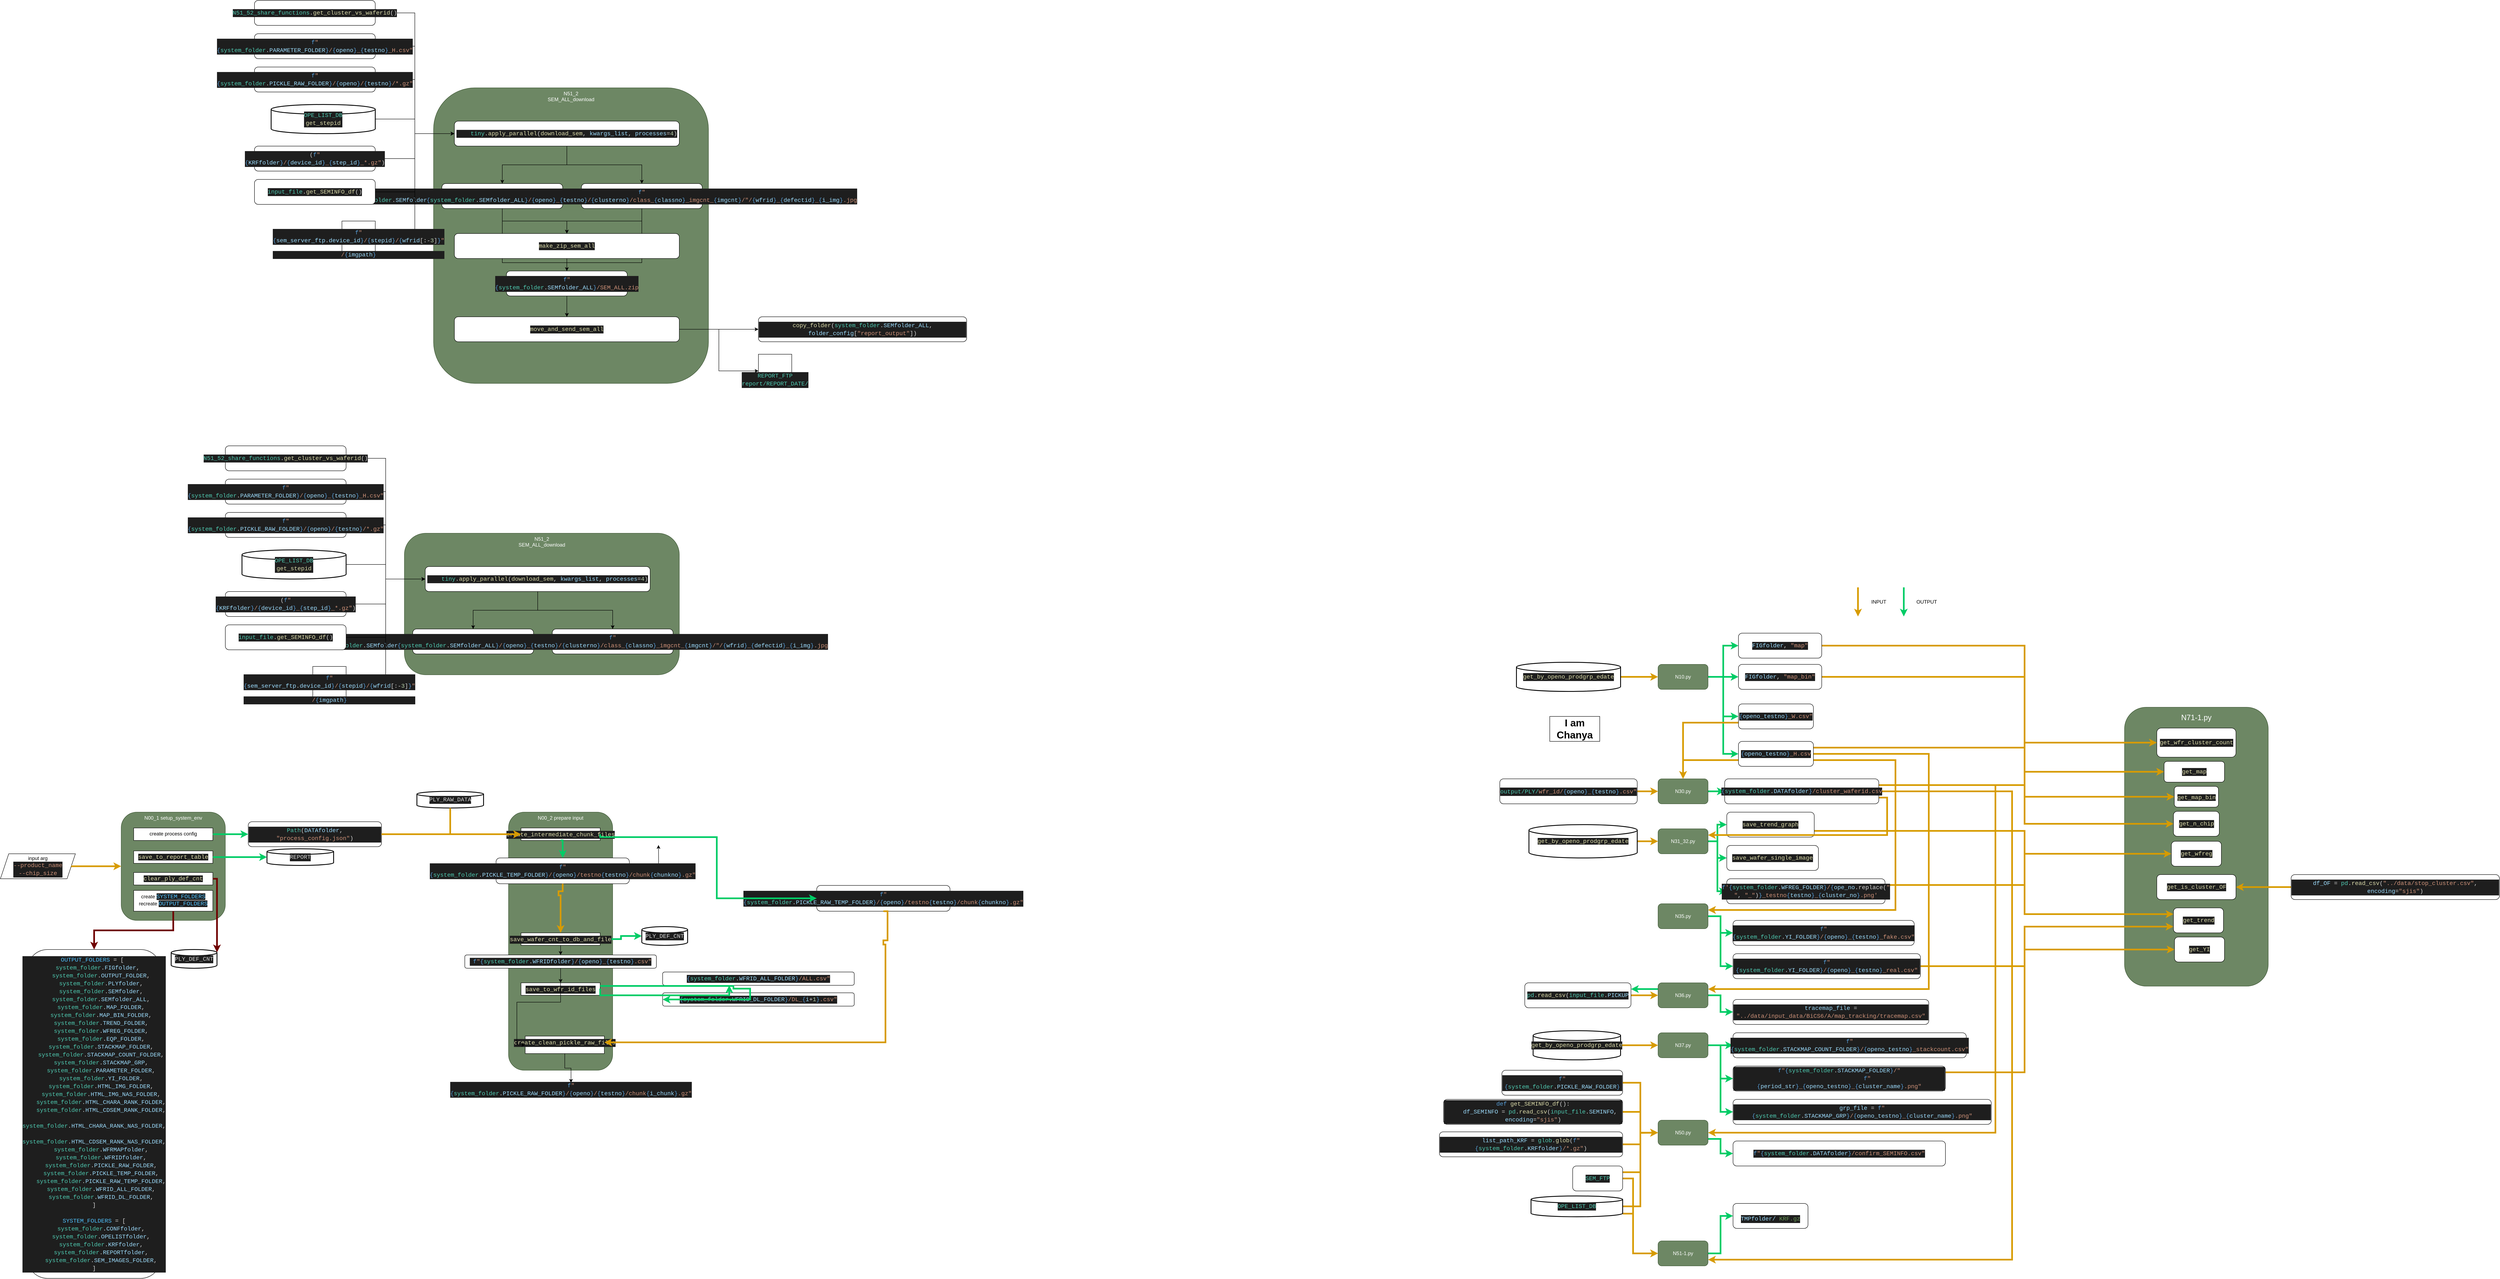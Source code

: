 <mxfile version="15.5.4" type="github">
  <diagram id="VvyrimytAG-wKTKuG2J-" name="Page-1">
    <mxGraphModel dx="10037" dy="5413" grid="1" gridSize="10" guides="1" tooltips="1" connect="1" arrows="1" fold="1" page="1" pageScale="1" pageWidth="850" pageHeight="1100" math="0" shadow="0">
      <root>
        <mxCell id="0" />
        <mxCell id="1" parent="0" />
        <mxCell id="1D9J-3fQpupLsuAW4bIN-33" value="" style="group" parent="1" vertex="1" connectable="0">
          <mxGeometry x="1380" y="208" width="345" height="670" as="geometry" />
        </mxCell>
        <mxCell id="1D9J-3fQpupLsuAW4bIN-31" value="" style="rounded=1;whiteSpace=wrap;html=1;fillColor=#6d8764;fontColor=#ffffff;strokeColor=#3A5431;" parent="1D9J-3fQpupLsuAW4bIN-33" vertex="1">
          <mxGeometry width="345" height="670" as="geometry" />
        </mxCell>
        <mxCell id="1D9J-3fQpupLsuAW4bIN-32" value="&lt;font color=&quot;#ffffff&quot; style=&quot;font-size: 18px&quot;&gt;N71-1.py&lt;/font&gt;" style="text;html=1;strokeColor=none;fillColor=none;align=center;verticalAlign=middle;whiteSpace=wrap;rounded=0;" parent="1D9J-3fQpupLsuAW4bIN-33" vertex="1">
          <mxGeometry x="95" y="10" width="155" height="30" as="geometry" />
        </mxCell>
        <mxCell id="1D9J-3fQpupLsuAW4bIN-30" value="&#xa;&#xa;&lt;div style=&quot;color: rgb(212, 212, 212); background-color: rgb(30, 30, 30); font-family: consolas, &amp;quot;courier new&amp;quot;, monospace; font-weight: normal; font-size: 14px; line-height: 19px;&quot;&gt;&lt;div&gt;&lt;span style=&quot;color: #dcdcaa&quot;&gt;get_wfr_cluster_count&lt;/span&gt;&lt;/div&gt;&lt;/div&gt;&#xa;&#xa;" style="rounded=1;whiteSpace=wrap;html=1;" parent="1D9J-3fQpupLsuAW4bIN-33" vertex="1">
          <mxGeometry x="77.5" y="50" width="190" height="70" as="geometry" />
        </mxCell>
        <mxCell id="1D9J-3fQpupLsuAW4bIN-37" value="&lt;div style=&quot;color: rgb(212 , 212 , 212) ; background-color: rgb(30 , 30 , 30) ; font-family: &amp;#34;consolas&amp;#34; , &amp;#34;courier new&amp;#34; , monospace ; font-size: 14px ; line-height: 19px&quot;&gt;&lt;span style=&quot;color: #dcdcaa&quot;&gt;get_map&lt;/span&gt;&lt;/div&gt;" style="rounded=1;whiteSpace=wrap;html=1;fontSize=18;fontColor=#FFFFFF;" parent="1D9J-3fQpupLsuAW4bIN-33" vertex="1">
          <mxGeometry x="95" y="130" width="145" height="50" as="geometry" />
        </mxCell>
        <mxCell id="1D9J-3fQpupLsuAW4bIN-38" value="&lt;span style=&quot;color: rgb(220 , 220 , 170) ; background-color: rgb(30 , 30 , 30) ; font-family: &amp;#34;consolas&amp;#34; , &amp;#34;courier new&amp;#34; , monospace ; font-size: 14px&quot;&gt;get_map_bin&lt;br&gt;&lt;/span&gt;" style="rounded=1;whiteSpace=wrap;html=1;fontSize=18;fontColor=#FFFFFF;" parent="1D9J-3fQpupLsuAW4bIN-33" vertex="1">
          <mxGeometry x="119.5" y="190" width="106" height="50" as="geometry" />
        </mxCell>
        <mxCell id="1D9J-3fQpupLsuAW4bIN-39" value="&#xa;&#xa;&lt;div style=&quot;color: rgb(212, 212, 212); background-color: rgb(30, 30, 30); font-family: consolas, &amp;quot;courier new&amp;quot;, monospace; font-weight: normal; font-size: 14px; line-height: 19px;&quot;&gt;&lt;div&gt;&lt;span style=&quot;color: #dcdcaa&quot;&gt;get_n_chip&lt;/span&gt;&lt;/div&gt;&lt;/div&gt;&#xa;&#xa;" style="rounded=1;whiteSpace=wrap;html=1;fontSize=18;fontColor=#FFFFFF;" parent="1D9J-3fQpupLsuAW4bIN-33" vertex="1">
          <mxGeometry x="117.5" y="250" width="110" height="60" as="geometry" />
        </mxCell>
        <mxCell id="1D9J-3fQpupLsuAW4bIN-49" value="&lt;div style=&quot;color: rgb(212 , 212 , 212) ; background-color: rgb(30 , 30 , 30) ; font-family: &amp;#34;consolas&amp;#34; , &amp;#34;courier new&amp;#34; , monospace ; font-size: 14px ; line-height: 19px&quot;&gt;&lt;span style=&quot;color: #dcdcaa&quot;&gt;get_wfreg&lt;/span&gt;&lt;/div&gt;" style="rounded=1;whiteSpace=wrap;html=1;fontSize=18;fontColor=#FFFFFF;" parent="1D9J-3fQpupLsuAW4bIN-33" vertex="1">
          <mxGeometry x="112.5" y="322" width="120" height="60" as="geometry" />
        </mxCell>
        <mxCell id="1D9J-3fQpupLsuAW4bIN-52" value="&#xa;&#xa;&lt;div style=&quot;color: rgb(212, 212, 212); background-color: rgb(30, 30, 30); font-family: consolas, &amp;quot;courier new&amp;quot;, monospace; font-weight: normal; font-size: 14px; line-height: 19px;&quot;&gt;&lt;div&gt;&lt;span style=&quot;color: #dcdcaa&quot;&gt;get_is_cluster_OF&lt;/span&gt;&lt;/div&gt;&lt;/div&gt;&#xa;&#xa;" style="rounded=1;whiteSpace=wrap;html=1;fontSize=18;fontColor=#FFFFFF;" parent="1D9J-3fQpupLsuAW4bIN-33" vertex="1">
          <mxGeometry x="77.5" y="402" width="190" height="60" as="geometry" />
        </mxCell>
        <mxCell id="1D9J-3fQpupLsuAW4bIN-55" value="&lt;div style=&quot;color: rgb(212 , 212 , 212) ; background-color: rgb(30 , 30 , 30) ; font-family: &amp;#34;consolas&amp;#34; , &amp;#34;courier new&amp;#34; , monospace ; font-size: 14px ; line-height: 19px&quot;&gt;&lt;span style=&quot;color: #dcdcaa&quot;&gt;get_trend&lt;/span&gt;&lt;/div&gt;" style="rounded=1;whiteSpace=wrap;html=1;fontSize=18;fontColor=#FFFFFF;" parent="1D9J-3fQpupLsuAW4bIN-33" vertex="1">
          <mxGeometry x="117.5" y="482" width="120" height="60" as="geometry" />
        </mxCell>
        <mxCell id="1D9J-3fQpupLsuAW4bIN-59" value="&lt;div style=&quot;color: rgb(212 , 212 , 212) ; background-color: rgb(30 , 30 , 30) ; font-family: &amp;#34;consolas&amp;#34; , &amp;#34;courier new&amp;#34; , monospace ; font-size: 14px ; line-height: 19px&quot;&gt;&lt;span style=&quot;color: #dcdcaa&quot;&gt;get_YI&lt;/span&gt;&lt;/div&gt;" style="rounded=1;whiteSpace=wrap;html=1;fontSize=18;fontColor=#FFFFFF;" parent="1D9J-3fQpupLsuAW4bIN-33" vertex="1">
          <mxGeometry x="120" y="552" width="120" height="60" as="geometry" />
        </mxCell>
        <mxCell id="OczToB9WnRnwz5H18pkg-1" style="edgeStyle=orthogonalEdgeStyle;rounded=0;orthogonalLoop=1;jettySize=auto;html=1;exitX=1;exitY=0.5;exitDx=0;exitDy=0;entryX=0;entryY=0.5;entryDx=0;entryDy=0;strokeColor=#00CC66;strokeWidth=4;" parent="1" source="OczToB9WnRnwz5H18pkg-4" target="OczToB9WnRnwz5H18pkg-17" edge="1">
          <mxGeometry relative="1" as="geometry" />
        </mxCell>
        <mxCell id="OczToB9WnRnwz5H18pkg-2" style="edgeStyle=orthogonalEdgeStyle;rounded=0;orthogonalLoop=1;jettySize=auto;html=1;exitX=1;exitY=0.5;exitDx=0;exitDy=0;entryX=0;entryY=0.5;entryDx=0;entryDy=0;strokeColor=#00CC66;strokeWidth=4;" parent="1" source="OczToB9WnRnwz5H18pkg-4" target="OczToB9WnRnwz5H18pkg-7" edge="1">
          <mxGeometry relative="1" as="geometry" />
        </mxCell>
        <mxCell id="OczToB9WnRnwz5H18pkg-3" style="edgeStyle=orthogonalEdgeStyle;rounded=0;orthogonalLoop=1;jettySize=auto;html=1;exitX=1;exitY=0.5;exitDx=0;exitDy=0;entryX=0;entryY=0.5;entryDx=0;entryDy=0;strokeColor=#00CC66;strokeWidth=4;" parent="1" source="OczToB9WnRnwz5H18pkg-4" target="OczToB9WnRnwz5H18pkg-11" edge="1">
          <mxGeometry relative="1" as="geometry" />
        </mxCell>
        <mxCell id="1D9J-3fQpupLsuAW4bIN-43" style="edgeStyle=orthogonalEdgeStyle;rounded=0;orthogonalLoop=1;jettySize=auto;html=1;exitX=1;exitY=0.5;exitDx=0;exitDy=0;entryX=0;entryY=0.5;entryDx=0;entryDy=0;fontSize=18;fontColor=#FFFFFF;strokeColor=#00CC66;strokeWidth=4;" parent="1" source="OczToB9WnRnwz5H18pkg-4" target="1D9J-3fQpupLsuAW4bIN-42" edge="1">
          <mxGeometry relative="1" as="geometry" />
        </mxCell>
        <mxCell id="OczToB9WnRnwz5H18pkg-4" value="N10.py" style="rounded=1;whiteSpace=wrap;html=1;fillColor=#6d8764;strokeColor=#3A5431;fontColor=#ffffff;" parent="1" vertex="1">
          <mxGeometry x="260" y="105" width="120" height="60" as="geometry" />
        </mxCell>
        <mxCell id="OczToB9WnRnwz5H18pkg-5" style="edgeStyle=orthogonalEdgeStyle;rounded=0;orthogonalLoop=1;jettySize=auto;html=1;fillColor=#ffe6cc;strokeColor=#D79B00;strokeWidth=4;" parent="1" edge="1">
          <mxGeometry relative="1" as="geometry">
            <mxPoint x="740" y="-80" as="sourcePoint" />
            <mxPoint x="740" y="-10" as="targetPoint" />
            <Array as="points">
              <mxPoint x="740" y="-50" />
              <mxPoint x="740" y="-50" />
            </Array>
          </mxGeometry>
        </mxCell>
        <mxCell id="OczToB9WnRnwz5H18pkg-6" style="edgeStyle=orthogonalEdgeStyle;rounded=0;orthogonalLoop=1;jettySize=auto;html=1;exitX=0;exitY=0.75;exitDx=0;exitDy=0;entryX=0.5;entryY=0;entryDx=0;entryDy=0;strokeColor=#D79B00;strokeWidth=4;" parent="1" source="OczToB9WnRnwz5H18pkg-7" target="OczToB9WnRnwz5H18pkg-14" edge="1">
          <mxGeometry relative="1" as="geometry" />
        </mxCell>
        <mxCell id="OczToB9WnRnwz5H18pkg-7" value="&lt;div style=&quot;color: rgb(212 , 212 , 212) ; background-color: rgb(30 , 30 , 30) ; font-family: &amp;#34;consolas&amp;#34; , &amp;#34;courier new&amp;#34; , monospace ; font-size: 14px ; line-height: 19px&quot;&gt;&lt;span style=&quot;color: #569cd6&quot;&gt;{&lt;/span&gt;&lt;span style=&quot;color: #9cdcfe&quot;&gt;openo_testno&lt;/span&gt;&lt;span style=&quot;color: #569cd6&quot;&gt;}&lt;/span&gt;&lt;span style=&quot;color: #ce9178&quot;&gt;_W.csv&quot;&lt;/span&gt;&lt;/div&gt;" style="rounded=1;whiteSpace=wrap;html=1;" parent="1" vertex="1">
          <mxGeometry x="453" y="200" width="180" height="60" as="geometry" />
        </mxCell>
        <mxCell id="OczToB9WnRnwz5H18pkg-8" style="edgeStyle=orthogonalEdgeStyle;rounded=0;orthogonalLoop=1;jettySize=auto;html=1;exitX=0;exitY=0.75;exitDx=0;exitDy=0;entryX=0.5;entryY=0;entryDx=0;entryDy=0;strokeColor=#D79B00;strokeWidth=4;" parent="1" source="OczToB9WnRnwz5H18pkg-11" target="OczToB9WnRnwz5H18pkg-14" edge="1">
          <mxGeometry relative="1" as="geometry" />
        </mxCell>
        <mxCell id="OczToB9WnRnwz5H18pkg-9" style="edgeStyle=orthogonalEdgeStyle;rounded=0;orthogonalLoop=1;jettySize=auto;html=1;exitX=1;exitY=0.75;exitDx=0;exitDy=0;entryX=1;entryY=0.25;entryDx=0;entryDy=0;strokeColor=#D79B00;strokeWidth=4;" parent="1" source="OczToB9WnRnwz5H18pkg-11" target="OczToB9WnRnwz5H18pkg-42" edge="1">
          <mxGeometry relative="1" as="geometry">
            <Array as="points">
              <mxPoint x="830" y="335" />
              <mxPoint x="830" y="695" />
            </Array>
          </mxGeometry>
        </mxCell>
        <mxCell id="OczToB9WnRnwz5H18pkg-10" style="edgeStyle=orthogonalEdgeStyle;rounded=0;orthogonalLoop=1;jettySize=auto;html=1;exitX=1;exitY=0.5;exitDx=0;exitDy=0;entryX=1;entryY=0.25;entryDx=0;entryDy=0;strokeColor=#D79B00;strokeWidth=4;" parent="1" source="OczToB9WnRnwz5H18pkg-11" target="OczToB9WnRnwz5H18pkg-45" edge="1">
          <mxGeometry relative="1" as="geometry">
            <Array as="points">
              <mxPoint x="910" y="320" />
              <mxPoint x="910" y="885" />
            </Array>
          </mxGeometry>
        </mxCell>
        <mxCell id="1D9J-3fQpupLsuAW4bIN-47" style="edgeStyle=orthogonalEdgeStyle;rounded=0;orthogonalLoop=1;jettySize=auto;html=1;exitX=1;exitY=0.25;exitDx=0;exitDy=0;entryX=0;entryY=0.5;entryDx=0;entryDy=0;fontSize=18;fontColor=#FFFFFF;strokeColor=#D79B00;strokeWidth=4;" parent="1" source="OczToB9WnRnwz5H18pkg-11" target="1D9J-3fQpupLsuAW4bIN-39" edge="1">
          <mxGeometry relative="1" as="geometry">
            <Array as="points">
              <mxPoint x="1140" y="305" />
              <mxPoint x="1140" y="488" />
            </Array>
          </mxGeometry>
        </mxCell>
        <mxCell id="OczToB9WnRnwz5H18pkg-11" value="&lt;div style=&quot;color: rgb(212 , 212 , 212) ; background-color: rgb(30 , 30 , 30) ; font-family: &amp;#34;consolas&amp;#34; , &amp;#34;courier new&amp;#34; , monospace ; font-size: 14px ; line-height: 19px&quot;&gt;&lt;div style=&quot;font-family: &amp;#34;consolas&amp;#34; , &amp;#34;courier new&amp;#34; , monospace ; line-height: 19px&quot;&gt;&lt;span style=&quot;color: #569cd6&quot;&gt;{&lt;/span&gt;&lt;span style=&quot;color: #9cdcfe&quot;&gt;openo_testno&lt;/span&gt;&lt;span style=&quot;color: #569cd6&quot;&gt;}&lt;/span&gt;&lt;span style=&quot;color: #ce9178&quot;&gt;_H.csv&lt;/span&gt;&lt;/div&gt;&lt;/div&gt;" style="rounded=1;whiteSpace=wrap;html=1;" parent="1" vertex="1">
          <mxGeometry x="453" y="290" width="180" height="60" as="geometry" />
        </mxCell>
        <mxCell id="OczToB9WnRnwz5H18pkg-12" style="edgeStyle=orthogonalEdgeStyle;rounded=0;orthogonalLoop=1;jettySize=auto;html=1;fillColor=#ffe6cc;strokeColor=#00CC66;strokeWidth=4;" parent="1" edge="1">
          <mxGeometry relative="1" as="geometry">
            <mxPoint x="850" y="-80" as="sourcePoint" />
            <mxPoint x="850" y="-10" as="targetPoint" />
            <Array as="points">
              <mxPoint x="850" y="-30" />
              <mxPoint x="850" y="-30" />
            </Array>
          </mxGeometry>
        </mxCell>
        <mxCell id="OczToB9WnRnwz5H18pkg-13" style="edgeStyle=orthogonalEdgeStyle;rounded=0;orthogonalLoop=1;jettySize=auto;html=1;exitX=1;exitY=0.5;exitDx=0;exitDy=0;entryX=0;entryY=0.5;entryDx=0;entryDy=0;strokeColor=#00CC66;strokeWidth=4;" parent="1" source="OczToB9WnRnwz5H18pkg-14" target="OczToB9WnRnwz5H18pkg-39" edge="1">
          <mxGeometry relative="1" as="geometry" />
        </mxCell>
        <mxCell id="OczToB9WnRnwz5H18pkg-14" value="N30.py" style="rounded=1;whiteSpace=wrap;html=1;fillColor=#6d8764;strokeColor=#3A5431;fontColor=#ffffff;" parent="1" vertex="1">
          <mxGeometry x="260" y="380" width="120" height="60" as="geometry" />
        </mxCell>
        <mxCell id="OczToB9WnRnwz5H18pkg-15" style="edgeStyle=orthogonalEdgeStyle;rounded=0;orthogonalLoop=1;jettySize=auto;html=1;strokeColor=#D79B00;strokeWidth=4;" parent="1" source="OczToB9WnRnwz5H18pkg-16" target="OczToB9WnRnwz5H18pkg-14" edge="1">
          <mxGeometry relative="1" as="geometry" />
        </mxCell>
        <mxCell id="OczToB9WnRnwz5H18pkg-16" value="&lt;div style=&quot;background-color: rgb(30 , 30 , 30) ; font-size: 14px ; line-height: 19px&quot;&gt;&lt;font color=&quot;#4ec9b0&quot; face=&quot;consolas, courier new, monospace&quot;&gt;output/PLY/&lt;/font&gt;&lt;span style=&quot;color: rgb(206 , 145 , 120) ; font-family: &amp;#34;consolas&amp;#34; , &amp;#34;courier new&amp;#34; , monospace&quot;&gt;wfr_id&lt;/span&gt;&lt;span style=&quot;color: rgb(206 , 145 , 120) ; font-family: &amp;#34;consolas&amp;#34; , &amp;#34;courier new&amp;#34; , monospace&quot;&gt;/&lt;/span&gt;&lt;span style=&quot;color: rgb(86 , 156 , 214) ; font-family: &amp;#34;consolas&amp;#34; , &amp;#34;courier new&amp;#34; , monospace&quot;&gt;{&lt;/span&gt;&lt;span style=&quot;color: rgb(156 , 220 , 254) ; font-family: &amp;#34;consolas&amp;#34; , &amp;#34;courier new&amp;#34; , monospace&quot;&gt;openo&lt;/span&gt;&lt;span style=&quot;color: rgb(86 , 156 , 214) ; font-family: &amp;#34;consolas&amp;#34; , &amp;#34;courier new&amp;#34; , monospace&quot;&gt;}&lt;/span&gt;&lt;span style=&quot;color: rgb(206 , 145 , 120) ; font-family: &amp;#34;consolas&amp;#34; , &amp;#34;courier new&amp;#34; , monospace&quot;&gt;_&lt;/span&gt;&lt;span style=&quot;color: rgb(86 , 156 , 214) ; font-family: &amp;#34;consolas&amp;#34; , &amp;#34;courier new&amp;#34; , monospace&quot;&gt;{&lt;/span&gt;&lt;span style=&quot;color: rgb(156 , 220 , 254) ; font-family: &amp;#34;consolas&amp;#34; , &amp;#34;courier new&amp;#34; , monospace&quot;&gt;testno&lt;/span&gt;&lt;span style=&quot;color: rgb(86 , 156 , 214) ; font-family: &amp;#34;consolas&amp;#34; , &amp;#34;courier new&amp;#34; , monospace&quot;&gt;}&lt;/span&gt;&lt;span style=&quot;color: rgb(206 , 145 , 120) ; font-family: &amp;#34;consolas&amp;#34; , &amp;#34;courier new&amp;#34; , monospace&quot;&gt;.csv&quot;&lt;/span&gt;&lt;/div&gt;" style="rounded=1;whiteSpace=wrap;html=1;" parent="1" vertex="1">
          <mxGeometry x="-120" y="380" width="330" height="60" as="geometry" />
        </mxCell>
        <mxCell id="1D9J-3fQpupLsuAW4bIN-48" style="edgeStyle=orthogonalEdgeStyle;rounded=0;orthogonalLoop=1;jettySize=auto;html=1;exitX=1;exitY=0.5;exitDx=0;exitDy=0;entryX=0;entryY=0.5;entryDx=0;entryDy=0;fontSize=18;fontColor=#FFFFFF;strokeColor=#D79B00;strokeWidth=4;" parent="1" source="OczToB9WnRnwz5H18pkg-17" target="1D9J-3fQpupLsuAW4bIN-38" edge="1">
          <mxGeometry relative="1" as="geometry">
            <Array as="points">
              <mxPoint x="1140" y="135" />
              <mxPoint x="1140" y="423" />
            </Array>
          </mxGeometry>
        </mxCell>
        <mxCell id="OczToB9WnRnwz5H18pkg-17" value="&lt;div style=&quot;color: rgb(212 , 212 , 212) ; background-color: rgb(30 , 30 , 30) ; font-family: &amp;#34;consolas&amp;#34; , &amp;#34;courier new&amp;#34; , monospace ; font-size: 14px ; line-height: 19px&quot;&gt;&lt;span style=&quot;color: #9cdcfe&quot;&gt;FIGfolder&lt;/span&gt;, &lt;span style=&quot;color: #ce9178&quot;&gt;&quot;map_bin&quot;&lt;/span&gt;&lt;/div&gt;" style="rounded=1;whiteSpace=wrap;html=1;" parent="1" vertex="1">
          <mxGeometry x="453" y="105" width="200" height="60" as="geometry" />
        </mxCell>
        <mxCell id="OczToB9WnRnwz5H18pkg-18" style="edgeStyle=orthogonalEdgeStyle;rounded=0;orthogonalLoop=1;jettySize=auto;html=1;exitX=1;exitY=0.5;exitDx=0;exitDy=0;exitPerimeter=0;entryX=0;entryY=0.5;entryDx=0;entryDy=0;strokeColor=#D79B00;strokeWidth=4;" parent="1" source="OczToB9WnRnwz5H18pkg-19" target="OczToB9WnRnwz5H18pkg-4" edge="1">
          <mxGeometry relative="1" as="geometry" />
        </mxCell>
        <mxCell id="OczToB9WnRnwz5H18pkg-19" value="&lt;div style=&quot;color: rgb(212 , 212 , 212) ; background-color: rgb(30 , 30 , 30) ; font-family: &amp;#34;consolas&amp;#34; , &amp;#34;courier new&amp;#34; , monospace ; font-size: 14px ; line-height: 19px&quot;&gt;&lt;span style=&quot;color: #dcdcaa&quot;&gt;get_by_openo_prodgrp_edate&lt;/span&gt;&lt;/div&gt;" style="strokeWidth=2;html=1;shape=mxgraph.flowchart.database;whiteSpace=wrap;" parent="1" vertex="1">
          <mxGeometry x="-80" y="100" width="250" height="70" as="geometry" />
        </mxCell>
        <mxCell id="OczToB9WnRnwz5H18pkg-20" style="edgeStyle=orthogonalEdgeStyle;rounded=0;orthogonalLoop=1;jettySize=auto;html=1;exitX=1;exitY=0.5;exitDx=0;exitDy=0;exitPerimeter=0;entryX=0;entryY=0.5;entryDx=0;entryDy=0;strokeColor=#D79B00;strokeWidth=4;" parent="1" source="OczToB9WnRnwz5H18pkg-21" target="OczToB9WnRnwz5H18pkg-25" edge="1">
          <mxGeometry relative="1" as="geometry" />
        </mxCell>
        <mxCell id="OczToB9WnRnwz5H18pkg-21" value="&lt;span style=&quot;color: rgb(220 , 220 , 170) ; font-family: &amp;#34;consolas&amp;#34; , &amp;#34;courier new&amp;#34; , monospace ; font-size: 14px ; background-color: rgb(30 , 30 , 30)&quot;&gt;get_by_openo_prodgrp_edate&lt;/span&gt;" style="strokeWidth=2;html=1;shape=mxgraph.flowchart.database;whiteSpace=wrap;" parent="1" vertex="1">
          <mxGeometry x="-50" y="490" width="260" height="80" as="geometry" />
        </mxCell>
        <mxCell id="OczToB9WnRnwz5H18pkg-22" style="edgeStyle=orthogonalEdgeStyle;rounded=0;orthogonalLoop=1;jettySize=auto;html=1;exitX=1;exitY=0.5;exitDx=0;exitDy=0;entryX=0;entryY=0.5;entryDx=0;entryDy=0;strokeColor=#00CC66;strokeWidth=4;" parent="1" source="OczToB9WnRnwz5H18pkg-25" target="OczToB9WnRnwz5H18pkg-26" edge="1">
          <mxGeometry relative="1" as="geometry" />
        </mxCell>
        <mxCell id="OczToB9WnRnwz5H18pkg-23" style="edgeStyle=orthogonalEdgeStyle;rounded=0;orthogonalLoop=1;jettySize=auto;html=1;exitX=1;exitY=0.5;exitDx=0;exitDy=0;entryX=0;entryY=0.5;entryDx=0;entryDy=0;strokeColor=#00CC66;strokeWidth=4;" parent="1" source="OczToB9WnRnwz5H18pkg-25" target="OczToB9WnRnwz5H18pkg-28" edge="1">
          <mxGeometry relative="1" as="geometry" />
        </mxCell>
        <mxCell id="OczToB9WnRnwz5H18pkg-24" style="edgeStyle=orthogonalEdgeStyle;rounded=0;orthogonalLoop=1;jettySize=auto;html=1;exitX=1;exitY=0.5;exitDx=0;exitDy=0;entryX=0;entryY=0.5;entryDx=0;entryDy=0;strokeColor=#00CC66;strokeWidth=4;" parent="1" source="OczToB9WnRnwz5H18pkg-25" target="OczToB9WnRnwz5H18pkg-27" edge="1">
          <mxGeometry relative="1" as="geometry" />
        </mxCell>
        <mxCell id="OczToB9WnRnwz5H18pkg-25" value="N31_32.py" style="rounded=1;whiteSpace=wrap;html=1;fillColor=#6d8764;fontColor=#ffffff;strokeColor=#3A5431;" parent="1" vertex="1">
          <mxGeometry x="260" y="500" width="120" height="60" as="geometry" />
        </mxCell>
        <mxCell id="1D9J-3fQpupLsuAW4bIN-57" style="edgeStyle=orthogonalEdgeStyle;rounded=0;orthogonalLoop=1;jettySize=auto;html=1;exitX=1;exitY=0.75;exitDx=0;exitDy=0;entryX=0;entryY=0.25;entryDx=0;entryDy=0;fontSize=18;fontColor=#FFFFFF;strokeColor=#D79B00;strokeWidth=4;" parent="1" source="OczToB9WnRnwz5H18pkg-26" target="1D9J-3fQpupLsuAW4bIN-55" edge="1">
          <mxGeometry relative="1" as="geometry">
            <Array as="points">
              <mxPoint x="1140" y="505" />
              <mxPoint x="1140" y="705" />
            </Array>
          </mxGeometry>
        </mxCell>
        <mxCell id="OczToB9WnRnwz5H18pkg-26" value="&lt;div style=&quot;color: rgb(212 , 212 , 212) ; background-color: rgb(30 , 30 , 30) ; font-family: &amp;#34;consolas&amp;#34; , &amp;#34;courier new&amp;#34; , monospace ; font-size: 14px ; line-height: 19px&quot;&gt;&lt;span style=&quot;color: #dcdcaa&quot;&gt;save_trend_graph&lt;/span&gt;&lt;/div&gt;" style="rounded=1;whiteSpace=wrap;html=1;" parent="1" vertex="1">
          <mxGeometry x="425" y="460" width="210" height="60" as="geometry" />
        </mxCell>
        <mxCell id="1D9J-3fQpupLsuAW4bIN-51" style="edgeStyle=orthogonalEdgeStyle;rounded=0;orthogonalLoop=1;jettySize=auto;html=1;exitX=1;exitY=0.25;exitDx=0;exitDy=0;entryX=0;entryY=0.5;entryDx=0;entryDy=0;fontSize=18;fontColor=#FFFFFF;strokeColor=#D79B00;strokeWidth=4;" parent="1" source="OczToB9WnRnwz5H18pkg-27" target="1D9J-3fQpupLsuAW4bIN-49" edge="1">
          <mxGeometry relative="1" as="geometry">
            <Array as="points">
              <mxPoint x="1140" y="635" />
              <mxPoint x="1140" y="560" />
            </Array>
          </mxGeometry>
        </mxCell>
        <mxCell id="OczToB9WnRnwz5H18pkg-27" value="&lt;div style=&quot;color: rgb(212 , 212 , 212) ; background-color: rgb(30 , 30 , 30) ; font-family: &amp;#34;consolas&amp;#34; , &amp;#34;courier new&amp;#34; , monospace ; font-size: 14px ; line-height: 19px&quot;&gt;&lt;span style=&quot;color: #569cd6&quot;&gt;f&lt;/span&gt;&lt;span style=&quot;color: #ce9178&quot;&gt;&#39;&lt;/span&gt;&lt;span style=&quot;color: #569cd6&quot;&gt;{&lt;/span&gt;&lt;span style=&quot;color: #4ec9b0&quot;&gt;system_folder&lt;/span&gt;.&lt;span style=&quot;color: #9cdcfe&quot;&gt;WFREG_FOLDER&lt;/span&gt;&lt;span style=&quot;color: #569cd6&quot;&gt;}&lt;/span&gt;&lt;span style=&quot;color: #ce9178&quot;&gt;/&lt;/span&gt;&lt;span style=&quot;color: #569cd6&quot;&gt;{&lt;/span&gt;&lt;span style=&quot;color: #9cdcfe&quot;&gt;ope_no&lt;/span&gt;.replace(&lt;span style=&quot;color: #ce9178&quot;&gt;&quot; &quot;&lt;/span&gt;, &lt;span style=&quot;color: #ce9178&quot;&gt;&quot;_&quot;&lt;/span&gt;)&lt;span style=&quot;color: #569cd6&quot;&gt;}&lt;/span&gt;&lt;span style=&quot;color: #ce9178&quot;&gt;_testno&lt;/span&gt;&lt;span style=&quot;color: #569cd6&quot;&gt;{&lt;/span&gt;&lt;span style=&quot;color: #9cdcfe&quot;&gt;testno&lt;/span&gt;&lt;span style=&quot;color: #569cd6&quot;&gt;}&lt;/span&gt;&lt;span style=&quot;color: #ce9178&quot;&gt;_&lt;/span&gt;&lt;span style=&quot;color: #569cd6&quot;&gt;{&lt;/span&gt;&lt;span style=&quot;color: #9cdcfe&quot;&gt;cluster_no&lt;/span&gt;&lt;span style=&quot;color: #569cd6&quot;&gt;}&lt;/span&gt;&lt;span style=&quot;color: #ce9178&quot;&gt;.png&#39;&lt;/span&gt;&lt;/div&gt;" style="rounded=1;whiteSpace=wrap;html=1;" parent="1" vertex="1">
          <mxGeometry x="425" y="620" width="380" height="60" as="geometry" />
        </mxCell>
        <mxCell id="OczToB9WnRnwz5H18pkg-28" value="&lt;div style=&quot;color: rgb(212 , 212 , 212) ; background-color: rgb(30 , 30 , 30) ; font-family: &amp;#34;consolas&amp;#34; , &amp;#34;courier new&amp;#34; , monospace ; font-size: 14px ; line-height: 19px&quot;&gt;&lt;span style=&quot;color: #dcdcaa&quot;&gt;save_wafer_single_image&lt;/span&gt;&lt;/div&gt;" style="rounded=1;whiteSpace=wrap;html=1;" parent="1" vertex="1">
          <mxGeometry x="425" y="540" width="220" height="60" as="geometry" />
        </mxCell>
        <mxCell id="1D9J-3fQpupLsuAW4bIN-60" style="edgeStyle=orthogonalEdgeStyle;rounded=0;orthogonalLoop=1;jettySize=auto;html=1;exitX=1;exitY=0.5;exitDx=0;exitDy=0;entryX=0;entryY=0.5;entryDx=0;entryDy=0;fontSize=18;fontColor=#FFFFFF;strokeColor=#D79B00;strokeWidth=4;" parent="1" source="OczToB9WnRnwz5H18pkg-29" target="1D9J-3fQpupLsuAW4bIN-59" edge="1">
          <mxGeometry relative="1" as="geometry">
            <Array as="points">
              <mxPoint x="1140" y="830" />
              <mxPoint x="1140" y="790" />
            </Array>
          </mxGeometry>
        </mxCell>
        <mxCell id="OczToB9WnRnwz5H18pkg-29" value="&lt;div style=&quot;color: rgb(212 , 212 , 212) ; background-color: rgb(30 , 30 , 30) ; font-family: &amp;#34;consolas&amp;#34; , &amp;#34;courier new&amp;#34; , monospace ; font-size: 14px ; line-height: 19px&quot;&gt;&lt;span style=&quot;color: #569cd6&quot;&gt;f&lt;/span&gt;&lt;span style=&quot;color: #ce9178&quot;&gt;&quot;&lt;/span&gt;&lt;span style=&quot;color: #569cd6&quot;&gt;{&lt;/span&gt;&lt;span style=&quot;color: #4ec9b0&quot;&gt;system_folder&lt;/span&gt;.&lt;span style=&quot;color: #9cdcfe&quot;&gt;YI_FOLDER&lt;/span&gt;&lt;span style=&quot;color: #569cd6&quot;&gt;}&lt;/span&gt;&lt;span style=&quot;color: #ce9178&quot;&gt;/&lt;/span&gt;&lt;span style=&quot;color: #569cd6&quot;&gt;{&lt;/span&gt;&lt;span style=&quot;color: #9cdcfe&quot;&gt;openo&lt;/span&gt;&lt;span style=&quot;color: #569cd6&quot;&gt;}&lt;/span&gt;&lt;span style=&quot;color: #ce9178&quot;&gt;_&lt;/span&gt;&lt;span style=&quot;color: #569cd6&quot;&gt;{&lt;/span&gt;&lt;span style=&quot;color: #9cdcfe&quot;&gt;testno&lt;/span&gt;&lt;span style=&quot;color: #569cd6&quot;&gt;}&lt;/span&gt;&lt;span style=&quot;color: #ce9178&quot;&gt;_real.csv&quot;&lt;/span&gt;&lt;/div&gt;" style="rounded=1;whiteSpace=wrap;html=1;" parent="1" vertex="1">
          <mxGeometry x="440" y="800" width="450" height="60" as="geometry" />
        </mxCell>
        <mxCell id="OczToB9WnRnwz5H18pkg-30" value="&lt;div style=&quot;color: rgb(212 , 212 , 212) ; background-color: rgb(30 , 30 , 30) ; font-family: &amp;#34;consolas&amp;#34; , &amp;#34;courier new&amp;#34; , monospace ; font-size: 14px ; line-height: 19px&quot;&gt;&lt;span style=&quot;color: #569cd6&quot;&gt;f&lt;/span&gt;&lt;span style=&quot;color: #ce9178&quot;&gt;&quot;&lt;/span&gt;&lt;span style=&quot;color: #569cd6&quot;&gt;{&lt;/span&gt;&lt;span style=&quot;color: #4ec9b0&quot;&gt;system_folder&lt;/span&gt;.&lt;span style=&quot;color: #9cdcfe&quot;&gt;YI_FOLDER&lt;/span&gt;&lt;span style=&quot;color: #569cd6&quot;&gt;}&lt;/span&gt;&lt;span style=&quot;color: #ce9178&quot;&gt;/&lt;/span&gt;&lt;span style=&quot;color: #569cd6&quot;&gt;{&lt;/span&gt;&lt;span style=&quot;color: #9cdcfe&quot;&gt;openo&lt;/span&gt;&lt;span style=&quot;color: #569cd6&quot;&gt;}&lt;/span&gt;&lt;span style=&quot;color: #ce9178&quot;&gt;_&lt;/span&gt;&lt;span style=&quot;color: #569cd6&quot;&gt;{&lt;/span&gt;&lt;span style=&quot;color: #9cdcfe&quot;&gt;testno&lt;/span&gt;&lt;span style=&quot;color: #569cd6&quot;&gt;}&lt;/span&gt;&lt;span style=&quot;color: #ce9178&quot;&gt;_fake.csv&quot;&lt;/span&gt;&lt;/div&gt;" style="rounded=1;whiteSpace=wrap;html=1;" parent="1" vertex="1">
          <mxGeometry x="440" y="720" width="435" height="60" as="geometry" />
        </mxCell>
        <mxCell id="OczToB9WnRnwz5H18pkg-31" style="edgeStyle=orthogonalEdgeStyle;rounded=0;orthogonalLoop=1;jettySize=auto;html=1;exitX=1;exitY=0.5;exitDx=0;exitDy=0;entryX=0;entryY=0.5;entryDx=0;entryDy=0;strokeColor=#D79B00;strokeWidth=4;" parent="1" source="OczToB9WnRnwz5H18pkg-32" target="OczToB9WnRnwz5H18pkg-45" edge="1">
          <mxGeometry relative="1" as="geometry" />
        </mxCell>
        <mxCell id="OczToB9WnRnwz5H18pkg-32" value="&#xa;&#xa;&lt;div style=&quot;color: rgb(212, 212, 212); background-color: rgb(30, 30, 30); font-family: consolas, &amp;quot;courier new&amp;quot;, monospace; font-weight: normal; font-size: 14px; line-height: 19px;&quot;&gt;&lt;div&gt;&lt;span style=&quot;color: #4ec9b0&quot;&gt;pd&lt;/span&gt;&lt;span style=&quot;color: #d4d4d4&quot;&gt;.&lt;/span&gt;&lt;span style=&quot;color: #dcdcaa&quot;&gt;read_csv&lt;/span&gt;&lt;span style=&quot;color: #d4d4d4&quot;&gt;(&lt;/span&gt;&lt;span style=&quot;color: #4ec9b0&quot;&gt;input_file&lt;/span&gt;&lt;span style=&quot;color: #d4d4d4&quot;&gt;.&lt;/span&gt;&lt;span style=&quot;color: #9cdcfe&quot;&gt;PICKUP&lt;/span&gt;&lt;/div&gt;&lt;/div&gt;&#xa;&#xa;" style="rounded=1;whiteSpace=wrap;html=1;" parent="1" vertex="1">
          <mxGeometry x="-60" y="870" width="255" height="60" as="geometry" />
        </mxCell>
        <mxCell id="OczToB9WnRnwz5H18pkg-33" value="&lt;div style=&quot;color: rgb(212 , 212 , 212) ; background-color: rgb(30 , 30 , 30) ; font-family: &amp;#34;consolas&amp;#34; , &amp;#34;courier new&amp;#34; , monospace ; font-size: 14px ; line-height: 19px&quot;&gt;&lt;span style=&quot;color: #9cdcfe&quot;&gt;tracemap_file&lt;/span&gt; = &lt;span style=&quot;color: #ce9178&quot;&gt;&quot;../data/input_data/BiCS6/A/map_tracking/tracemap.csv&quot;&lt;/span&gt;&lt;/div&gt;" style="rounded=1;whiteSpace=wrap;html=1;" parent="1" vertex="1">
          <mxGeometry x="440" y="910" width="470" height="60" as="geometry" />
        </mxCell>
        <mxCell id="OczToB9WnRnwz5H18pkg-34" value="INPUT" style="text;html=1;strokeColor=none;fillColor=none;align=center;verticalAlign=middle;whiteSpace=wrap;rounded=0;" parent="1" vertex="1">
          <mxGeometry x="760" y="-60" width="60" height="30" as="geometry" />
        </mxCell>
        <mxCell id="OczToB9WnRnwz5H18pkg-35" value="OUTPUT" style="text;html=1;strokeColor=none;fillColor=none;align=center;verticalAlign=middle;whiteSpace=wrap;rounded=0;" parent="1" vertex="1">
          <mxGeometry x="875" y="-60" width="60" height="30" as="geometry" />
        </mxCell>
        <mxCell id="OczToB9WnRnwz5H18pkg-36" style="edgeStyle=orthogonalEdgeStyle;rounded=0;orthogonalLoop=1;jettySize=auto;html=1;exitX=1;exitY=0.75;exitDx=0;exitDy=0;entryX=1;entryY=0.25;entryDx=0;entryDy=0;strokeColor=#D79B00;strokeWidth=4;" parent="1" source="OczToB9WnRnwz5H18pkg-39" target="OczToB9WnRnwz5H18pkg-25" edge="1">
          <mxGeometry relative="1" as="geometry">
            <Array as="points">
              <mxPoint x="810" y="425" />
              <mxPoint x="810" y="515" />
            </Array>
          </mxGeometry>
        </mxCell>
        <mxCell id="OczToB9WnRnwz5H18pkg-37" style="edgeStyle=orthogonalEdgeStyle;rounded=0;orthogonalLoop=1;jettySize=auto;html=1;exitX=1;exitY=0.5;exitDx=0;exitDy=0;entryX=1;entryY=0.25;entryDx=0;entryDy=0;strokeColor=#D79B00;strokeWidth=4;" parent="1" source="OczToB9WnRnwz5H18pkg-39" target="OczToB9WnRnwz5H18pkg-42" edge="1">
          <mxGeometry relative="1" as="geometry">
            <Array as="points">
              <mxPoint x="830" y="410" />
              <mxPoint x="830" y="695" />
            </Array>
          </mxGeometry>
        </mxCell>
        <mxCell id="OczToB9WnRnwz5H18pkg-38" style="edgeStyle=orthogonalEdgeStyle;rounded=0;orthogonalLoop=1;jettySize=auto;html=1;exitX=1;exitY=0.25;exitDx=0;exitDy=0;entryX=1;entryY=0.5;entryDx=0;entryDy=0;strokeColor=#D79B00;strokeWidth=4;" parent="1" source="OczToB9WnRnwz5H18pkg-39" target="OczToB9WnRnwz5H18pkg-55" edge="1">
          <mxGeometry relative="1" as="geometry">
            <Array as="points">
              <mxPoint x="1070" y="395" />
              <mxPoint x="1070" y="1230" />
            </Array>
          </mxGeometry>
        </mxCell>
        <mxCell id="1D9J-3fQpupLsuAW4bIN-21" style="edgeStyle=orthogonalEdgeStyle;rounded=0;orthogonalLoop=1;jettySize=auto;html=1;exitX=1;exitY=0.5;exitDx=0;exitDy=0;entryX=1;entryY=0.75;entryDx=0;entryDy=0;strokeColor=#D79B00;strokeWidth=4;" parent="1" source="OczToB9WnRnwz5H18pkg-39" target="1D9J-3fQpupLsuAW4bIN-9" edge="1">
          <mxGeometry relative="1" as="geometry">
            <Array as="points">
              <mxPoint x="1110" y="410" />
              <mxPoint x="1110" y="1535" />
            </Array>
          </mxGeometry>
        </mxCell>
        <mxCell id="1D9J-3fQpupLsuAW4bIN-44" style="edgeStyle=orthogonalEdgeStyle;rounded=0;orthogonalLoop=1;jettySize=auto;html=1;exitX=1;exitY=0.25;exitDx=0;exitDy=0;entryX=0;entryY=0.5;entryDx=0;entryDy=0;fontSize=18;fontColor=#FFFFFF;strokeColor=#D79B00;strokeWidth=4;" parent="1" source="OczToB9WnRnwz5H18pkg-39" target="1D9J-3fQpupLsuAW4bIN-30" edge="1">
          <mxGeometry relative="1" as="geometry">
            <Array as="points">
              <mxPoint x="1140" y="395" />
              <mxPoint x="1140" y="293" />
            </Array>
          </mxGeometry>
        </mxCell>
        <mxCell id="OczToB9WnRnwz5H18pkg-39" value="&lt;div style=&quot;color: rgb(212 , 212 , 212) ; background-color: rgb(30 , 30 , 30) ; font-family: &amp;#34;consolas&amp;#34; , &amp;#34;courier new&amp;#34; , monospace ; font-size: 14px ; line-height: 19px&quot;&gt;&lt;span style=&quot;color: #569cd6&quot;&gt;{&lt;/span&gt;&lt;span style=&quot;color: #4ec9b0&quot;&gt;system_folder&lt;/span&gt;.&lt;span style=&quot;color: #9cdcfe&quot;&gt;DATAfolder&lt;/span&gt;&lt;span style=&quot;color: #569cd6&quot;&gt;}&lt;/span&gt;&lt;span style=&quot;color: #ce9178&quot;&gt;/cluster_waferid.csv&lt;/span&gt;&lt;/div&gt;" style="rounded=1;whiteSpace=wrap;html=1;" parent="1" vertex="1">
          <mxGeometry x="420" y="380" width="370" height="60" as="geometry" />
        </mxCell>
        <mxCell id="OczToB9WnRnwz5H18pkg-40" style="edgeStyle=orthogonalEdgeStyle;rounded=0;orthogonalLoop=1;jettySize=auto;html=1;exitX=1;exitY=0.5;exitDx=0;exitDy=0;entryX=0;entryY=0.5;entryDx=0;entryDy=0;strokeColor=#00CC66;strokeWidth=4;" parent="1" source="OczToB9WnRnwz5H18pkg-42" target="OczToB9WnRnwz5H18pkg-30" edge="1">
          <mxGeometry relative="1" as="geometry" />
        </mxCell>
        <mxCell id="OczToB9WnRnwz5H18pkg-41" style="edgeStyle=orthogonalEdgeStyle;rounded=0;orthogonalLoop=1;jettySize=auto;html=1;exitX=1;exitY=0.5;exitDx=0;exitDy=0;entryX=0;entryY=0.5;entryDx=0;entryDy=0;strokeColor=#00CC66;strokeWidth=4;" parent="1" source="OczToB9WnRnwz5H18pkg-42" target="OczToB9WnRnwz5H18pkg-29" edge="1">
          <mxGeometry relative="1" as="geometry" />
        </mxCell>
        <mxCell id="OczToB9WnRnwz5H18pkg-42" value="N35.py" style="rounded=1;whiteSpace=wrap;html=1;fillColor=#6d8764;fontColor=#ffffff;strokeColor=#3A5431;" parent="1" vertex="1">
          <mxGeometry x="260" y="680" width="120" height="60" as="geometry" />
        </mxCell>
        <mxCell id="OczToB9WnRnwz5H18pkg-43" style="edgeStyle=orthogonalEdgeStyle;rounded=0;orthogonalLoop=1;jettySize=auto;html=1;exitX=0;exitY=0.25;exitDx=0;exitDy=0;entryX=1;entryY=0.25;entryDx=0;entryDy=0;strokeColor=#00CC66;strokeWidth=4;" parent="1" source="OczToB9WnRnwz5H18pkg-45" target="OczToB9WnRnwz5H18pkg-32" edge="1">
          <mxGeometry relative="1" as="geometry" />
        </mxCell>
        <mxCell id="OczToB9WnRnwz5H18pkg-44" style="edgeStyle=orthogonalEdgeStyle;rounded=0;orthogonalLoop=1;jettySize=auto;html=1;exitX=1;exitY=0.5;exitDx=0;exitDy=0;entryX=0;entryY=0.5;entryDx=0;entryDy=0;strokeColor=#00CC66;strokeWidth=4;" parent="1" source="OczToB9WnRnwz5H18pkg-45" target="OczToB9WnRnwz5H18pkg-33" edge="1">
          <mxGeometry relative="1" as="geometry" />
        </mxCell>
        <mxCell id="OczToB9WnRnwz5H18pkg-45" value="N36.py" style="rounded=1;whiteSpace=wrap;html=1;fillColor=#6d8764;fontColor=#ffffff;strokeColor=#3A5431;" parent="1" vertex="1">
          <mxGeometry x="260" y="870" width="120" height="60" as="geometry" />
        </mxCell>
        <mxCell id="OczToB9WnRnwz5H18pkg-46" style="edgeStyle=orthogonalEdgeStyle;rounded=0;orthogonalLoop=1;jettySize=auto;html=1;exitX=1;exitY=0.5;exitDx=0;exitDy=0;entryX=0;entryY=0.5;entryDx=0;entryDy=0;strokeColor=#00CC66;strokeWidth=4;" parent="1" source="OczToB9WnRnwz5H18pkg-49" target="OczToB9WnRnwz5H18pkg-52" edge="1">
          <mxGeometry relative="1" as="geometry" />
        </mxCell>
        <mxCell id="OczToB9WnRnwz5H18pkg-47" style="edgeStyle=orthogonalEdgeStyle;rounded=0;orthogonalLoop=1;jettySize=auto;html=1;exitX=1;exitY=0.5;exitDx=0;exitDy=0;entryX=0;entryY=0.5;entryDx=0;entryDy=0;strokeColor=#00CC66;strokeWidth=4;" parent="1" source="OczToB9WnRnwz5H18pkg-49" target="OczToB9WnRnwz5H18pkg-53" edge="1">
          <mxGeometry relative="1" as="geometry" />
        </mxCell>
        <mxCell id="OczToB9WnRnwz5H18pkg-48" style="edgeStyle=orthogonalEdgeStyle;rounded=0;orthogonalLoop=1;jettySize=auto;html=1;exitX=1;exitY=0.5;exitDx=0;exitDy=0;entryX=0;entryY=0.5;entryDx=0;entryDy=0;strokeColor=#00CC66;strokeWidth=4;" parent="1" source="OczToB9WnRnwz5H18pkg-49" target="OczToB9WnRnwz5H18pkg-54" edge="1">
          <mxGeometry relative="1" as="geometry" />
        </mxCell>
        <mxCell id="OczToB9WnRnwz5H18pkg-49" value="N37.py" style="rounded=1;whiteSpace=wrap;html=1;fillColor=#6d8764;fontColor=#ffffff;strokeColor=#3A5431;" parent="1" vertex="1">
          <mxGeometry x="260" y="990" width="120" height="60" as="geometry" />
        </mxCell>
        <mxCell id="OczToB9WnRnwz5H18pkg-50" style="edgeStyle=orthogonalEdgeStyle;rounded=0;orthogonalLoop=1;jettySize=auto;html=1;exitX=1;exitY=0.5;exitDx=0;exitDy=0;exitPerimeter=0;entryX=0;entryY=0.5;entryDx=0;entryDy=0;strokeColor=#D79B00;strokeWidth=4;" parent="1" source="OczToB9WnRnwz5H18pkg-51" target="OczToB9WnRnwz5H18pkg-49" edge="1">
          <mxGeometry relative="1" as="geometry" />
        </mxCell>
        <mxCell id="OczToB9WnRnwz5H18pkg-51" value="&lt;div style=&quot;color: rgb(212 , 212 , 212) ; background-color: rgb(30 , 30 , 30) ; font-family: &amp;#34;consolas&amp;#34; , &amp;#34;courier new&amp;#34; , monospace ; font-size: 14px ; line-height: 19px&quot;&gt;&lt;span style=&quot;color: #dcdcaa&quot;&gt;get_by_openo_prodgrp_edate&lt;/span&gt;&lt;/div&gt;" style="strokeWidth=2;html=1;shape=mxgraph.flowchart.database;whiteSpace=wrap;fillColor=#FFFFFF;" parent="1" vertex="1">
          <mxGeometry x="-40" y="985" width="210" height="70" as="geometry" />
        </mxCell>
        <mxCell id="OczToB9WnRnwz5H18pkg-52" value="&lt;div style=&quot;color: rgb(212 , 212 , 212) ; background-color: rgb(30 , 30 , 30) ; font-family: &amp;#34;consolas&amp;#34; , &amp;#34;courier new&amp;#34; , monospace ; font-size: 14px ; line-height: 19px&quot;&gt;&lt;span style=&quot;color: #569cd6&quot;&gt;f&lt;/span&gt;&lt;span style=&quot;color: #ce9178&quot;&gt;&quot;&lt;/span&gt;&lt;span style=&quot;color: #569cd6&quot;&gt;{&lt;/span&gt;&lt;span style=&quot;color: #4ec9b0&quot;&gt;system_folder&lt;/span&gt;.&lt;span style=&quot;color: #9cdcfe&quot;&gt;STACKMAP_COUNT_FOLDER&lt;/span&gt;&lt;span style=&quot;color: #569cd6&quot;&gt;}&lt;/span&gt;&lt;span style=&quot;color: #ce9178&quot;&gt;/&lt;/span&gt;&lt;span style=&quot;color: #569cd6&quot;&gt;{&lt;/span&gt;&lt;span style=&quot;color: #9cdcfe&quot;&gt;openo_testno&lt;/span&gt;&lt;span style=&quot;color: #569cd6&quot;&gt;}&lt;/span&gt;&lt;span style=&quot;color: #ce9178&quot;&gt;_stackcount.csv&quot;&lt;/span&gt;&lt;/div&gt;" style="rounded=1;whiteSpace=wrap;html=1;fillColor=#FFFFFF;" parent="1" vertex="1">
          <mxGeometry x="440" y="990" width="560" height="60" as="geometry" />
        </mxCell>
        <mxCell id="1D9J-3fQpupLsuAW4bIN-58" style="edgeStyle=orthogonalEdgeStyle;rounded=0;orthogonalLoop=1;jettySize=auto;html=1;exitX=1;exitY=0.25;exitDx=0;exitDy=0;entryX=0;entryY=0.75;entryDx=0;entryDy=0;fontSize=18;fontColor=#FFFFFF;strokeColor=#D79B00;strokeWidth=4;" parent="1" source="OczToB9WnRnwz5H18pkg-53" target="1D9J-3fQpupLsuAW4bIN-55" edge="1">
          <mxGeometry relative="1" as="geometry">
            <Array as="points">
              <mxPoint x="1140" y="1085" />
              <mxPoint x="1140" y="735" />
            </Array>
          </mxGeometry>
        </mxCell>
        <mxCell id="OczToB9WnRnwz5H18pkg-53" value="&lt;div style=&quot;color: rgb(212 , 212 , 212) ; background-color: rgb(30 , 30 , 30) ; font-family: &amp;#34;consolas&amp;#34; , &amp;#34;courier new&amp;#34; , monospace ; font-size: 14px ; line-height: 19px&quot;&gt;&lt;div&gt;&lt;span style=&quot;color: #569cd6&quot;&gt;f&lt;/span&gt;&lt;span style=&quot;color: #ce9178&quot;&gt;&quot;&lt;/span&gt;&lt;span style=&quot;color: #569cd6&quot;&gt;{&lt;/span&gt;&lt;span style=&quot;color: #4ec9b0&quot;&gt;system_folder&lt;/span&gt;.&lt;span style=&quot;color: #9cdcfe&quot;&gt;STACKMAP_FOLDER&lt;/span&gt;&lt;span style=&quot;color: #569cd6&quot;&gt;}&lt;/span&gt;&lt;span style=&quot;color: #ce9178&quot;&gt;/&quot;&lt;/span&gt;&lt;/div&gt;&lt;div&gt;&amp;nbsp; &amp;nbsp; &amp;nbsp; &amp;nbsp; &amp;nbsp; &amp;nbsp; &amp;nbsp; &amp;nbsp; &lt;span style=&quot;color: #569cd6&quot;&gt;f&lt;/span&gt;&lt;span style=&quot;color: #ce9178&quot;&gt;&quot;&lt;/span&gt;&lt;span style=&quot;color: #569cd6&quot;&gt;{&lt;/span&gt;&lt;span style=&quot;color: #9cdcfe&quot;&gt;period_str&lt;/span&gt;&lt;span style=&quot;color: #569cd6&quot;&gt;}&lt;/span&gt;&lt;span style=&quot;color: #ce9178&quot;&gt;_&lt;/span&gt;&lt;span style=&quot;color: #569cd6&quot;&gt;{&lt;/span&gt;&lt;span style=&quot;color: #9cdcfe&quot;&gt;openo_testno&lt;/span&gt;&lt;span style=&quot;color: #569cd6&quot;&gt;}&lt;/span&gt;&lt;span style=&quot;color: #ce9178&quot;&gt;_&lt;/span&gt;&lt;span style=&quot;color: #569cd6&quot;&gt;{&lt;/span&gt;&lt;span style=&quot;color: #9cdcfe&quot;&gt;cluster_name&lt;/span&gt;&lt;span style=&quot;color: #569cd6&quot;&gt;}&lt;/span&gt;&lt;span style=&quot;color: #ce9178&quot;&gt;.png&quot;&lt;/span&gt;&lt;/div&gt;&lt;/div&gt;" style="rounded=1;whiteSpace=wrap;html=1;fillColor=#FFFFFF;" parent="1" vertex="1">
          <mxGeometry x="440" y="1070" width="510" height="60" as="geometry" />
        </mxCell>
        <mxCell id="OczToB9WnRnwz5H18pkg-54" value="&#xa;&#xa;&lt;div style=&quot;color: rgb(212, 212, 212); background-color: rgb(30, 30, 30); font-family: consolas, &amp;quot;courier new&amp;quot;, monospace; font-weight: normal; font-size: 14px; line-height: 19px;&quot;&gt;&lt;div&gt;&lt;span style=&quot;color: #9cdcfe&quot;&gt;grp_file&lt;/span&gt;&lt;span style=&quot;color: #d4d4d4&quot;&gt; = &lt;/span&gt;&lt;span style=&quot;color: #569cd6&quot;&gt;f&lt;/span&gt;&lt;span style=&quot;color: #ce9178&quot;&gt;&quot;&lt;/span&gt;&lt;span style=&quot;color: #569cd6&quot;&gt;{&lt;/span&gt;&lt;span style=&quot;color: #4ec9b0&quot;&gt;system_folder&lt;/span&gt;&lt;span style=&quot;color: #d4d4d4&quot;&gt;.&lt;/span&gt;&lt;span style=&quot;color: #9cdcfe&quot;&gt;STACKMAP_GRP&lt;/span&gt;&lt;span style=&quot;color: #569cd6&quot;&gt;}&lt;/span&gt;&lt;span style=&quot;color: #ce9178&quot;&gt;/&lt;/span&gt;&lt;span style=&quot;color: #569cd6&quot;&gt;{&lt;/span&gt;&lt;span style=&quot;color: #9cdcfe&quot;&gt;openo_testno&lt;/span&gt;&lt;span style=&quot;color: #569cd6&quot;&gt;}&lt;/span&gt;&lt;span style=&quot;color: #ce9178&quot;&gt;_&lt;/span&gt;&lt;span style=&quot;color: #569cd6&quot;&gt;{&lt;/span&gt;&lt;span style=&quot;color: #9cdcfe&quot;&gt;cluster_name&lt;/span&gt;&lt;span style=&quot;color: #569cd6&quot;&gt;}&lt;/span&gt;&lt;span style=&quot;color: #ce9178&quot;&gt;.png&quot;&lt;/span&gt;&lt;/div&gt;&lt;/div&gt;&#xa;&#xa;" style="rounded=1;whiteSpace=wrap;html=1;fillColor=#FFFFFF;" parent="1" vertex="1">
          <mxGeometry x="440" y="1150" width="620" height="60" as="geometry" />
        </mxCell>
        <mxCell id="1D9J-3fQpupLsuAW4bIN-7" style="edgeStyle=orthogonalEdgeStyle;rounded=0;orthogonalLoop=1;jettySize=auto;html=1;exitX=1;exitY=0.75;exitDx=0;exitDy=0;entryX=0;entryY=0.5;entryDx=0;entryDy=0;strokeColor=#00CC66;strokeWidth=4;" parent="1" source="OczToB9WnRnwz5H18pkg-55" target="1D9J-3fQpupLsuAW4bIN-6" edge="1">
          <mxGeometry relative="1" as="geometry" />
        </mxCell>
        <mxCell id="OczToB9WnRnwz5H18pkg-55" value="N50.py" style="rounded=1;whiteSpace=wrap;html=1;fillColor=#6d8764;fontColor=#ffffff;strokeColor=#3A5431;" parent="1" vertex="1">
          <mxGeometry x="260" y="1200" width="120" height="60" as="geometry" />
        </mxCell>
        <mxCell id="OczToB9WnRnwz5H18pkg-56" style="edgeStyle=orthogonalEdgeStyle;rounded=0;orthogonalLoop=1;jettySize=auto;html=1;exitX=1;exitY=0.5;exitDx=0;exitDy=0;entryX=0;entryY=0.5;entryDx=0;entryDy=0;strokeColor=#D79B00;strokeWidth=4;" parent="1" source="OczToB9WnRnwz5H18pkg-57" target="OczToB9WnRnwz5H18pkg-55" edge="1">
          <mxGeometry relative="1" as="geometry" />
        </mxCell>
        <mxCell id="OczToB9WnRnwz5H18pkg-57" value="&lt;div style=&quot;color: rgb(212 , 212 , 212) ; background-color: rgb(30 , 30 , 30) ; font-family: &amp;#34;consolas&amp;#34; , &amp;#34;courier new&amp;#34; , monospace ; font-size: 14px ; line-height: 19px&quot;&gt;&lt;span style=&quot;color: #569cd6&quot;&gt;f&lt;/span&gt;&lt;span style=&quot;color: #ce9178&quot;&gt;&quot;&lt;/span&gt;&lt;span style=&quot;color: #569cd6&quot;&gt;{&lt;/span&gt;&lt;span style=&quot;color: #4ec9b0&quot;&gt;system_folder&lt;/span&gt;.&lt;span style=&quot;color: #9cdcfe&quot;&gt;PICKLE_RAW_FOLDER&lt;/span&gt;&lt;span style=&quot;color: #569cd6&quot;&gt;}&lt;/span&gt;&lt;/div&gt;" style="rounded=1;whiteSpace=wrap;html=1;fillColor=#FFFFFF;" parent="1" vertex="1">
          <mxGeometry x="-115" y="1080" width="290" height="60" as="geometry" />
        </mxCell>
        <mxCell id="1D9J-3fQpupLsuAW4bIN-15" style="edgeStyle=orthogonalEdgeStyle;rounded=0;orthogonalLoop=1;jettySize=auto;html=1;exitX=1;exitY=0.25;exitDx=0;exitDy=0;entryX=0;entryY=0.5;entryDx=0;entryDy=0;strokeColor=#D79B00;strokeWidth=4;" parent="1" source="OczToB9WnRnwz5H18pkg-59" target="OczToB9WnRnwz5H18pkg-55" edge="1">
          <mxGeometry relative="1" as="geometry" />
        </mxCell>
        <mxCell id="1D9J-3fQpupLsuAW4bIN-16" style="edgeStyle=orthogonalEdgeStyle;rounded=0;orthogonalLoop=1;jettySize=auto;html=1;exitX=1;exitY=0.5;exitDx=0;exitDy=0;entryX=0;entryY=0.5;entryDx=0;entryDy=0;strokeColor=#D79B00;strokeWidth=4;" parent="1" source="OczToB9WnRnwz5H18pkg-59" target="1D9J-3fQpupLsuAW4bIN-9" edge="1">
          <mxGeometry relative="1" as="geometry">
            <Array as="points">
              <mxPoint x="200" y="1340" />
              <mxPoint x="200" y="1520" />
            </Array>
          </mxGeometry>
        </mxCell>
        <mxCell id="OczToB9WnRnwz5H18pkg-59" value="&lt;div style=&quot;color: rgb(212 , 212 , 212) ; background-color: rgb(30 , 30 , 30) ; font-family: &amp;#34;consolas&amp;#34; , &amp;#34;courier new&amp;#34; , monospace ; font-size: 14px ; line-height: 19px&quot;&gt;&lt;div style=&quot;font-family: &amp;#34;consolas&amp;#34; , &amp;#34;courier new&amp;#34; , monospace ; line-height: 19px&quot;&gt;&lt;div style=&quot;font-family: &amp;#34;consolas&amp;#34; , &amp;#34;courier new&amp;#34; , monospace ; line-height: 19px&quot;&gt;&lt;span style=&quot;color: #4ec9b0&quot;&gt;SEM_FTP&lt;/span&gt;&lt;/div&gt;&lt;/div&gt;&lt;/div&gt;" style="rounded=1;whiteSpace=wrap;html=1;fillColor=#FFFFFF;" parent="1" vertex="1">
          <mxGeometry x="55" y="1310" width="120" height="60" as="geometry" />
        </mxCell>
        <mxCell id="OczToB9WnRnwz5H18pkg-60" style="edgeStyle=orthogonalEdgeStyle;rounded=0;orthogonalLoop=1;jettySize=auto;html=1;exitX=1;exitY=0.5;exitDx=0;exitDy=0;entryX=0;entryY=0.5;entryDx=0;entryDy=0;strokeColor=#D79B00;strokeWidth=4;" parent="1" source="1D9J-3fQpupLsuAW4bIN-3" target="OczToB9WnRnwz5H18pkg-55" edge="1">
          <mxGeometry relative="1" as="geometry">
            <mxPoint x="170" y="1300" as="sourcePoint" />
          </mxGeometry>
        </mxCell>
        <mxCell id="F6dnI49IrdraLtRwle5G-1" value="I am Chanya" style="rounded=0;whiteSpace=wrap;html=1;fontStyle=1;fontSize=24;" parent="1" vertex="1">
          <mxGeometry y="230" width="120" height="60" as="geometry" />
        </mxCell>
        <mxCell id="Kx-1rA6FjvAt89l9Ajyq-1" value="N00_1 setup_system_env" style="rounded=1;whiteSpace=wrap;html=1;fillColor=#6d8764;strokeColor=#3A5431;fontColor=#ffffff;align=center;horizontal=1;verticalAlign=top;" parent="1" vertex="1">
          <mxGeometry x="-3430" y="460" width="250" height="260" as="geometry" />
        </mxCell>
        <mxCell id="Kx-1rA6FjvAt89l9Ajyq-2" value="&lt;div style=&quot;color: rgb(212 , 212 , 212) ; background-color: rgb(30 , 30 , 30) ; font-family: &amp;#34;consolas&amp;#34; , &amp;#34;courier new&amp;#34; , monospace ; font-size: 14px ; line-height: 19px&quot;&gt;&lt;div style=&quot;font-family: &amp;#34;consolas&amp;#34; , &amp;#34;courier new&amp;#34; , monospace ; line-height: 19px&quot;&gt;&lt;div&gt;&lt;span style=&quot;color: #4fc1ff&quot;&gt;OUTPUT_FOLDERS&lt;/span&gt; = [&amp;nbsp; &amp;nbsp;&amp;nbsp;&lt;span style=&quot;color: rgb(78 , 201 , 176)&quot;&gt;system_folder&lt;/span&gt;.&lt;span style=&quot;color: rgb(156 , 220 , 254)&quot;&gt;FIGfolder&lt;/span&gt;,&lt;/div&gt;&lt;div&gt;&amp;nbsp; &amp;nbsp; &lt;span style=&quot;color: #4ec9b0&quot;&gt;system_folder&lt;/span&gt;.&lt;span style=&quot;color: #9cdcfe&quot;&gt;OUTPUT_FOLDER&lt;/span&gt;,&lt;/div&gt;&lt;div&gt;&amp;nbsp; &amp;nbsp; &lt;span style=&quot;color: #4ec9b0&quot;&gt;system_folder&lt;/span&gt;.&lt;span style=&quot;color: #9cdcfe&quot;&gt;PLYfolder&lt;/span&gt;,&lt;/div&gt;&lt;div&gt;&amp;nbsp; &amp;nbsp; &lt;span style=&quot;color: #4ec9b0&quot;&gt;system_folder&lt;/span&gt;.&lt;span style=&quot;color: #9cdcfe&quot;&gt;SEMfolder&lt;/span&gt;,&lt;/div&gt;&lt;div&gt;&amp;nbsp; &amp;nbsp; &lt;span style=&quot;color: #4ec9b0&quot;&gt;system_folder&lt;/span&gt;.&lt;span style=&quot;color: #9cdcfe&quot;&gt;SEMfolder_ALL&lt;/span&gt;,&lt;/div&gt;&lt;div&gt;&amp;nbsp; &amp;nbsp; &lt;span style=&quot;color: #4ec9b0&quot;&gt;system_folder&lt;/span&gt;.&lt;span style=&quot;color: #9cdcfe&quot;&gt;MAP_FOLDER&lt;/span&gt;,&lt;/div&gt;&lt;div&gt;&amp;nbsp; &amp;nbsp; &lt;span style=&quot;color: #4ec9b0&quot;&gt;system_folder&lt;/span&gt;.&lt;span style=&quot;color: #9cdcfe&quot;&gt;MAP_BIN_FOLDER&lt;/span&gt;,&lt;/div&gt;&lt;div&gt;&amp;nbsp; &amp;nbsp; &lt;span style=&quot;color: #4ec9b0&quot;&gt;system_folder&lt;/span&gt;.&lt;span style=&quot;color: #9cdcfe&quot;&gt;TREND_FOLDER&lt;/span&gt;,&lt;/div&gt;&lt;div&gt;&amp;nbsp; &amp;nbsp; &lt;span style=&quot;color: #4ec9b0&quot;&gt;system_folder&lt;/span&gt;.&lt;span style=&quot;color: #9cdcfe&quot;&gt;WFREG_FOLDER&lt;/span&gt;,&lt;/div&gt;&lt;div&gt;&amp;nbsp; &amp;nbsp; &lt;span style=&quot;color: #4ec9b0&quot;&gt;system_folder&lt;/span&gt;.&lt;span style=&quot;color: #9cdcfe&quot;&gt;EQP_FOLDER&lt;/span&gt;,&lt;/div&gt;&lt;div&gt;&amp;nbsp; &amp;nbsp; &lt;span style=&quot;color: #4ec9b0&quot;&gt;system_folder&lt;/span&gt;.&lt;span style=&quot;color: #9cdcfe&quot;&gt;STACKMAP_FOLDER&lt;/span&gt;,&lt;/div&gt;&lt;div&gt;&amp;nbsp; &amp;nbsp; &lt;span style=&quot;color: #4ec9b0&quot;&gt;system_folder&lt;/span&gt;.&lt;span style=&quot;color: #9cdcfe&quot;&gt;STACKMAP_COUNT_FOLDER&lt;/span&gt;,&lt;/div&gt;&lt;div&gt;&amp;nbsp; &amp;nbsp; &lt;span style=&quot;color: #4ec9b0&quot;&gt;system_folder&lt;/span&gt;.&lt;span style=&quot;color: #9cdcfe&quot;&gt;STACKMAP_GRP&lt;/span&gt;,&lt;/div&gt;&lt;div&gt;&amp;nbsp; &amp;nbsp; &lt;span style=&quot;color: #4ec9b0&quot;&gt;system_folder&lt;/span&gt;.&lt;span style=&quot;color: #9cdcfe&quot;&gt;PARAMETER_FOLDER&lt;/span&gt;,&lt;/div&gt;&lt;div&gt;&amp;nbsp; &amp;nbsp; &lt;span style=&quot;color: #4ec9b0&quot;&gt;system_folder&lt;/span&gt;.&lt;span style=&quot;color: #9cdcfe&quot;&gt;YI_FOLDER&lt;/span&gt;,&lt;/div&gt;&lt;div&gt;&amp;nbsp; &amp;nbsp; &lt;span style=&quot;color: #4ec9b0&quot;&gt;system_folder&lt;/span&gt;.&lt;span style=&quot;color: #9cdcfe&quot;&gt;HTML_IMG_FOLDER&lt;/span&gt;,&lt;/div&gt;&lt;div&gt;&amp;nbsp; &amp;nbsp; &lt;span style=&quot;color: #4ec9b0&quot;&gt;system_folder&lt;/span&gt;.&lt;span style=&quot;color: #9cdcfe&quot;&gt;HTML_IMG_NAS_FOLDER&lt;/span&gt;,&lt;/div&gt;&lt;div&gt;&amp;nbsp; &amp;nbsp; &lt;span style=&quot;color: #4ec9b0&quot;&gt;system_folder&lt;/span&gt;.&lt;span style=&quot;color: #9cdcfe&quot;&gt;HTML_CHARA_RANK_FOLDER&lt;/span&gt;,&lt;/div&gt;&lt;div&gt;&amp;nbsp; &amp;nbsp; &lt;span style=&quot;color: #4ec9b0&quot;&gt;system_folder&lt;/span&gt;.&lt;span style=&quot;color: #9cdcfe&quot;&gt;HTML_CDSEM_RANK_FOLDER&lt;/span&gt;,&lt;/div&gt;&lt;div&gt;&amp;nbsp; &amp;nbsp; &lt;span style=&quot;color: #4ec9b0&quot;&gt;system_folder&lt;/span&gt;.&lt;span style=&quot;color: #9cdcfe&quot;&gt;HTML_CHARA_RANK_NAS_FOLDER&lt;/span&gt;,&lt;/div&gt;&lt;div&gt;&amp;nbsp; &amp;nbsp; &lt;span style=&quot;color: #4ec9b0&quot;&gt;system_folder&lt;/span&gt;.&lt;span style=&quot;color: #9cdcfe&quot;&gt;HTML_CDSEM_RANK_NAS_FOLDER&lt;/span&gt;,&lt;/div&gt;&lt;div&gt;&amp;nbsp; &amp;nbsp; &lt;span style=&quot;color: #4ec9b0&quot;&gt;system_folder&lt;/span&gt;.&lt;span style=&quot;color: #9cdcfe&quot;&gt;WFRMAPfolder&lt;/span&gt;,&lt;/div&gt;&lt;div&gt;&amp;nbsp; &amp;nbsp; &lt;span style=&quot;color: #4ec9b0&quot;&gt;system_folder&lt;/span&gt;.&lt;span style=&quot;color: #9cdcfe&quot;&gt;WFRIDfolder&lt;/span&gt;,&lt;/div&gt;&lt;div&gt;&amp;nbsp; &amp;nbsp; &lt;span style=&quot;color: #4ec9b0&quot;&gt;system_folder&lt;/span&gt;.&lt;span style=&quot;color: #9cdcfe&quot;&gt;PICKLE_RAW_FOLDER&lt;/span&gt;,&lt;/div&gt;&lt;div&gt;&amp;nbsp; &amp;nbsp; &lt;span style=&quot;color: #4ec9b0&quot;&gt;system_folder&lt;/span&gt;.&lt;span style=&quot;color: #9cdcfe&quot;&gt;PICKLE_TEMP_FOLDER&lt;/span&gt;,&lt;/div&gt;&lt;div&gt;&amp;nbsp; &amp;nbsp; &lt;span style=&quot;color: #4ec9b0&quot;&gt;system_folder&lt;/span&gt;.&lt;span style=&quot;color: #9cdcfe&quot;&gt;PICKLE_RAW_TEMP_FOLDER&lt;/span&gt;,&lt;/div&gt;&lt;div&gt;&amp;nbsp; &amp;nbsp; &lt;span style=&quot;color: #4ec9b0&quot;&gt;system_folder&lt;/span&gt;.&lt;span style=&quot;color: #9cdcfe&quot;&gt;WFRID_ALL_FOLDER&lt;/span&gt;,&lt;/div&gt;&lt;div&gt;&amp;nbsp; &amp;nbsp; &lt;span style=&quot;color: #4ec9b0&quot;&gt;system_folder&lt;/span&gt;.&lt;span style=&quot;color: #9cdcfe&quot;&gt;WFRID_DL_FOLDER&lt;/span&gt;,&lt;/div&gt;&lt;div&gt;]&lt;/div&gt;&lt;br&gt;&lt;div&gt;&lt;span style=&quot;color: #4fc1ff&quot;&gt;SYSTEM_FOLDERS&lt;/span&gt; = [&lt;/div&gt;&lt;div&gt;&amp;nbsp; &amp;nbsp; &lt;span style=&quot;color: #4ec9b0&quot;&gt;system_folder&lt;/span&gt;.&lt;span style=&quot;color: #9cdcfe&quot;&gt;CONFfolder&lt;/span&gt;,&lt;/div&gt;&lt;div&gt;&amp;nbsp; &amp;nbsp; &lt;span style=&quot;color: #4ec9b0&quot;&gt;system_folder&lt;/span&gt;.&lt;span style=&quot;color: #9cdcfe&quot;&gt;OPELISTfolder&lt;/span&gt;,&lt;/div&gt;&lt;div&gt;&amp;nbsp; &amp;nbsp; &lt;span style=&quot;color: #4ec9b0&quot;&gt;system_folder&lt;/span&gt;.&lt;span style=&quot;color: #9cdcfe&quot;&gt;KRFfolder&lt;/span&gt;,&lt;/div&gt;&lt;div&gt;&amp;nbsp; &amp;nbsp; &lt;span style=&quot;color: #4ec9b0&quot;&gt;system_folder&lt;/span&gt;.&lt;span style=&quot;color: #9cdcfe&quot;&gt;REPORTfolder&lt;/span&gt;,&lt;/div&gt;&lt;div&gt;&amp;nbsp; &amp;nbsp; &lt;span style=&quot;color: #4ec9b0&quot;&gt;system_folder&lt;/span&gt;.&lt;span style=&quot;color: #9cdcfe&quot;&gt;SEM_IMAGES_FOLDER&lt;/span&gt;,&lt;/div&gt;&lt;div&gt;]&lt;/div&gt;&lt;/div&gt;&lt;/div&gt;" style="rounded=1;whiteSpace=wrap;html=1;" parent="1" vertex="1">
          <mxGeometry x="-3655" y="790" width="320" height="790" as="geometry" />
        </mxCell>
        <mxCell id="Kx-1rA6FjvAt89l9Ajyq-3" value="input arg&lt;br&gt;&lt;div style=&quot;color: rgb(212 , 212 , 212) ; background-color: rgb(30 , 30 , 30) ; font-family: &amp;#34;consolas&amp;#34; , &amp;#34;courier new&amp;#34; , monospace ; font-size: 14px ; line-height: 19px&quot;&gt;&lt;span style=&quot;color: #ce9178&quot;&gt;--product_name&lt;br&gt;--chip_size&lt;/span&gt;&lt;/div&gt;" style="shape=parallelogram;perimeter=parallelogramPerimeter;whiteSpace=wrap;html=1;fixedSize=1;" parent="1" vertex="1">
          <mxGeometry x="-3720" y="560" width="180" height="60" as="geometry" />
        </mxCell>
        <mxCell id="Kx-1rA6FjvAt89l9Ajyq-4" style="edgeStyle=orthogonalEdgeStyle;rounded=0;orthogonalLoop=1;jettySize=auto;html=1;strokeColor=#D79B00;strokeWidth=4;entryX=0;entryY=0.5;entryDx=0;entryDy=0;exitX=1;exitY=0.5;exitDx=0;exitDy=0;" parent="1" source="Kx-1rA6FjvAt89l9Ajyq-3" target="Kx-1rA6FjvAt89l9Ajyq-1" edge="1">
          <mxGeometry relative="1" as="geometry">
            <mxPoint x="-3620" y="470" as="sourcePoint" />
            <mxPoint x="-3170" y="660" as="targetPoint" />
            <Array as="points">
              <mxPoint x="-3550" y="590" />
              <mxPoint x="-3550" y="590" />
            </Array>
          </mxGeometry>
        </mxCell>
        <mxCell id="Kx-1rA6FjvAt89l9Ajyq-5" value="&lt;div style=&quot;color: rgb(212 , 212 , 212) ; background-color: rgb(30 , 30 , 30) ; font-family: &amp;#34;consolas&amp;#34; , &amp;#34;courier new&amp;#34; , monospace ; font-size: 14px ; line-height: 19px&quot;&gt;&lt;div style=&quot;font-family: &amp;#34;consolas&amp;#34; , &amp;#34;courier new&amp;#34; , monospace ; line-height: 19px&quot;&gt;&lt;div style=&quot;font-family: &amp;#34;consolas&amp;#34; , &amp;#34;courier new&amp;#34; , monospace ; line-height: 19px&quot;&gt;&lt;span style=&quot;color: #4ec9b0&quot;&gt;Path&lt;/span&gt;(&lt;span style=&quot;color: #9cdcfe&quot;&gt;DATAfolder&lt;/span&gt;, &lt;span style=&quot;color: #ce9178&quot;&gt;&quot;process_config.json&quot;&lt;/span&gt;)&lt;/div&gt;&lt;/div&gt;&lt;/div&gt;" style="rounded=1;whiteSpace=wrap;html=1;" parent="1" vertex="1">
          <mxGeometry x="-3125" y="483" width="320" height="60" as="geometry" />
        </mxCell>
        <mxCell id="Kx-1rA6FjvAt89l9Ajyq-6" value="&lt;div style=&quot;color: rgb(212 , 212 , 212) ; background-color: rgb(30 , 30 , 30) ; font-family: &amp;#34;consolas&amp;#34; , &amp;#34;courier new&amp;#34; , monospace ; font-size: 14px ; line-height: 19px&quot;&gt;&lt;div style=&quot;font-family: &amp;#34;consolas&amp;#34; , &amp;#34;courier new&amp;#34; , monospace ; line-height: 19px&quot;&gt;PLY_DEF_CNT&lt;/div&gt;&lt;/div&gt;" style="strokeWidth=2;html=1;shape=mxgraph.flowchart.database;whiteSpace=wrap;" parent="1" vertex="1">
          <mxGeometry x="-3310" y="790" width="110" height="45" as="geometry" />
        </mxCell>
        <mxCell id="Kx-1rA6FjvAt89l9Ajyq-7" value="&lt;div style=&quot;color: rgb(212 , 212 , 212) ; background-color: rgb(30 , 30 , 30) ; font-family: &amp;#34;consolas&amp;#34; , &amp;#34;courier new&amp;#34; , monospace ; font-size: 14px ; line-height: 19px&quot;&gt;&lt;div style=&quot;font-family: &amp;#34;consolas&amp;#34; , &amp;#34;courier new&amp;#34; , monospace ; line-height: 19px&quot;&gt;&lt;div style=&quot;font-family: &amp;#34;consolas&amp;#34; , &amp;#34;courier new&amp;#34; , monospace ; line-height: 19px&quot;&gt;REPORT&lt;/div&gt;&lt;/div&gt;&lt;/div&gt;" style="strokeWidth=2;html=1;shape=mxgraph.flowchart.database;whiteSpace=wrap;" parent="1" vertex="1">
          <mxGeometry x="-3080" y="548" width="160" height="40" as="geometry" />
        </mxCell>
        <mxCell id="Kx-1rA6FjvAt89l9Ajyq-8" value="create process config" style="rounded=0;whiteSpace=wrap;html=1;align=center;verticalAlign=top;" parent="1" vertex="1">
          <mxGeometry x="-3400" y="498" width="190" height="30" as="geometry" />
        </mxCell>
        <mxCell id="Kx-1rA6FjvAt89l9Ajyq-9" value="&lt;span style=&quot;color: rgb(220 , 220 , 170) ; font-family: &amp;#34;consolas&amp;#34; , &amp;#34;courier new&amp;#34; , monospace ; font-size: 14px ; background-color: rgb(30 , 30 , 30)&quot;&gt;save_to_report_table&lt;/span&gt;" style="rounded=0;whiteSpace=wrap;html=1;align=center;verticalAlign=top;" parent="1" vertex="1">
          <mxGeometry x="-3400" y="553" width="190" height="30" as="geometry" />
        </mxCell>
        <mxCell id="Kx-1rA6FjvAt89l9Ajyq-10" value="&lt;span style=&quot;color: rgb(220 , 220 , 170) ; font-family: &amp;#34;consolas&amp;#34; , &amp;#34;courier new&amp;#34; , monospace ; font-size: 14px ; background-color: rgb(30 , 30 , 30)&quot;&gt;clear_ply_def_cnt&lt;/span&gt;" style="rounded=0;whiteSpace=wrap;html=1;align=center;verticalAlign=top;" parent="1" vertex="1">
          <mxGeometry x="-3400" y="605" width="190" height="30" as="geometry" />
        </mxCell>
        <mxCell id="Kx-1rA6FjvAt89l9Ajyq-11" value="create&amp;nbsp;&lt;span style=&quot;color: rgb(79 , 193 , 255) ; background-color: rgb(30 , 30 , 30) ; font-family: &amp;#34;consolas&amp;#34; , &amp;#34;courier new&amp;#34; , monospace ; font-size: 14px&quot;&gt;SYSTEM_FOLDERS&lt;br&gt;&lt;/span&gt;recreate&amp;nbsp;&lt;span style=&quot;color: rgb(79 , 193 , 255) ; background-color: rgb(30 , 30 , 30) ; font-family: &amp;#34;consolas&amp;#34; , &amp;#34;courier new&amp;#34; , monospace ; font-size: 14px&quot;&gt;OUTPUT_FOLDERS&lt;/span&gt;" style="rounded=0;whiteSpace=wrap;html=1;align=center;verticalAlign=top;" parent="1" vertex="1">
          <mxGeometry x="-3400" y="648" width="190" height="50" as="geometry" />
        </mxCell>
        <mxCell id="Kx-1rA6FjvAt89l9Ajyq-12" style="edgeStyle=orthogonalEdgeStyle;rounded=0;orthogonalLoop=1;jettySize=auto;html=1;strokeColor=#00CC66;strokeWidth=4;exitX=1;exitY=0.5;exitDx=0;exitDy=0;entryX=0;entryY=0.5;entryDx=0;entryDy=0;" parent="1" source="Kx-1rA6FjvAt89l9Ajyq-8" target="Kx-1rA6FjvAt89l9Ajyq-5" edge="1">
          <mxGeometry relative="1" as="geometry">
            <mxPoint x="-2990" y="560" as="sourcePoint" />
            <mxPoint x="-3110" y="513" as="targetPoint" />
          </mxGeometry>
        </mxCell>
        <mxCell id="Kx-1rA6FjvAt89l9Ajyq-13" style="edgeStyle=orthogonalEdgeStyle;rounded=0;orthogonalLoop=1;jettySize=auto;html=1;strokeColor=#6F0000;strokeWidth=4;exitX=1;exitY=0.5;exitDx=0;exitDy=0;fillColor=#a20025;entryX=1;entryY=0.15;entryDx=0;entryDy=0;entryPerimeter=0;" parent="1" source="Kx-1rA6FjvAt89l9Ajyq-10" target="Kx-1rA6FjvAt89l9Ajyq-6" edge="1">
          <mxGeometry relative="1" as="geometry">
            <mxPoint x="-3200" y="523" as="sourcePoint" />
            <mxPoint x="-3200" y="860" as="targetPoint" />
            <Array as="points">
              <mxPoint x="-3200" y="620" />
            </Array>
          </mxGeometry>
        </mxCell>
        <mxCell id="Kx-1rA6FjvAt89l9Ajyq-14" style="edgeStyle=orthogonalEdgeStyle;rounded=0;orthogonalLoop=1;jettySize=auto;html=1;strokeColor=#00CC66;strokeWidth=4;exitX=1;exitY=0.5;exitDx=0;exitDy=0;entryX=0;entryY=0.5;entryDx=0;entryDy=0;entryPerimeter=0;" parent="1" source="Kx-1rA6FjvAt89l9Ajyq-9" target="Kx-1rA6FjvAt89l9Ajyq-7" edge="1">
          <mxGeometry relative="1" as="geometry">
            <mxPoint x="-3200" y="630" as="sourcePoint" />
            <mxPoint x="-3070" y="630" as="targetPoint" />
            <Array as="points">
              <mxPoint x="-3210" y="568" />
            </Array>
          </mxGeometry>
        </mxCell>
        <mxCell id="Kx-1rA6FjvAt89l9Ajyq-15" style="edgeStyle=orthogonalEdgeStyle;rounded=0;orthogonalLoop=1;jettySize=auto;html=1;strokeColor=#6F0000;strokeWidth=4;fillColor=#a20025;entryX=0.5;entryY=0;entryDx=0;entryDy=0;" parent="1" source="Kx-1rA6FjvAt89l9Ajyq-11" target="Kx-1rA6FjvAt89l9Ajyq-2" edge="1">
          <mxGeometry relative="1" as="geometry">
            <mxPoint x="-3200" y="630" as="sourcePoint" />
            <mxPoint x="-3070" y="630" as="targetPoint" />
            <Array as="points" />
          </mxGeometry>
        </mxCell>
        <mxCell id="Kx-1rA6FjvAt89l9Ajyq-16" value="N00_2 prepare input" style="rounded=1;whiteSpace=wrap;html=1;fillColor=#6d8764;strokeColor=#3A5431;fontColor=#ffffff;align=center;horizontal=1;verticalAlign=top;" parent="1" vertex="1">
          <mxGeometry x="-2500" y="460" width="250" height="620" as="geometry" />
        </mxCell>
        <mxCell id="Kx-1rA6FjvAt89l9Ajyq-17" value="&lt;div style=&quot;color: rgb(212 , 212 , 212) ; background-color: rgb(30 , 30 , 30) ; font-family: &amp;#34;consolas&amp;#34; , &amp;#34;courier new&amp;#34; , monospace ; font-size: 14px ; line-height: 19px&quot;&gt;&lt;span style=&quot;color: #dcdcaa&quot;&gt;create_intermediate_chunk_files&lt;/span&gt;&lt;/div&gt;" style="rounded=0;whiteSpace=wrap;html=1;align=center;verticalAlign=top;" parent="1" vertex="1">
          <mxGeometry x="-2470" y="498" width="190" height="30" as="geometry" />
        </mxCell>
        <mxCell id="Kx-1rA6FjvAt89l9Ajyq-18" value="" style="edgeStyle=orthogonalEdgeStyle;rounded=0;orthogonalLoop=1;jettySize=auto;html=1;" parent="1" source="Kx-1rA6FjvAt89l9Ajyq-19" target="Kx-1rA6FjvAt89l9Ajyq-34" edge="1">
          <mxGeometry relative="1" as="geometry" />
        </mxCell>
        <mxCell id="1D9J-3fQpupLsuAW4bIN-29" style="edgeStyle=orthogonalEdgeStyle;rounded=0;orthogonalLoop=1;jettySize=auto;html=1;exitX=1;exitY=0.5;exitDx=0;exitDy=0;entryX=0;entryY=0.5;entryDx=0;entryDy=0;entryPerimeter=0;strokeColor=#00CC66;strokeWidth=4;" parent="1" source="Kx-1rA6FjvAt89l9Ajyq-19" target="Kx-1rA6FjvAt89l9Ajyq-31" edge="1">
          <mxGeometry relative="1" as="geometry" />
        </mxCell>
        <mxCell id="Kx-1rA6FjvAt89l9Ajyq-19" value="&lt;div style=&quot;color: rgb(212 , 212 , 212) ; background-color: rgb(30 , 30 , 30) ; font-family: &amp;#34;consolas&amp;#34; , &amp;#34;courier new&amp;#34; , monospace ; font-size: 14px ; line-height: 19px&quot;&gt;&lt;div style=&quot;font-family: &amp;#34;consolas&amp;#34; , &amp;#34;courier new&amp;#34; , monospace ; line-height: 19px&quot;&gt;&lt;span style=&quot;color: #dcdcaa&quot;&gt;save_wafer_cnt_to_db_and_file&lt;/span&gt;&lt;/div&gt;&lt;/div&gt;" style="rounded=0;whiteSpace=wrap;html=1;align=center;verticalAlign=top;" parent="1" vertex="1">
          <mxGeometry x="-2470" y="750" width="190" height="30" as="geometry" />
        </mxCell>
        <mxCell id="Kx-1rA6FjvAt89l9Ajyq-20" value="&lt;div style=&quot;color: rgb(212 , 212 , 212) ; background-color: rgb(30 , 30 , 30) ; font-family: &amp;#34;consolas&amp;#34; , &amp;#34;courier new&amp;#34; , monospace ; font-size: 14px ; line-height: 19px&quot;&gt;&lt;div style=&quot;font-family: &amp;#34;consolas&amp;#34; , &amp;#34;courier new&amp;#34; , monospace ; line-height: 19px&quot;&gt;&lt;span style=&quot;color: #dcdcaa&quot;&gt;save_to_wfr_id_files&lt;/span&gt;&lt;/div&gt;&lt;/div&gt;" style="rounded=0;whiteSpace=wrap;html=1;align=center;verticalAlign=top;" parent="1" vertex="1">
          <mxGeometry x="-2470" y="870" width="190" height="30" as="geometry" />
        </mxCell>
        <mxCell id="Kx-1rA6FjvAt89l9Ajyq-21" value="" style="edgeStyle=orthogonalEdgeStyle;rounded=0;orthogonalLoop=1;jettySize=auto;html=1;" parent="1" source="Kx-1rA6FjvAt89l9Ajyq-22" target="Kx-1rA6FjvAt89l9Ajyq-42" edge="1">
          <mxGeometry relative="1" as="geometry" />
        </mxCell>
        <mxCell id="Kx-1rA6FjvAt89l9Ajyq-22" value="&lt;div style=&quot;color: rgb(212 , 212 , 212) ; background-color: rgb(30 , 30 , 30) ; font-family: &amp;#34;consolas&amp;#34; , &amp;#34;courier new&amp;#34; , monospace ; font-size: 14px ; line-height: 19px&quot;&gt;&lt;div style=&quot;font-family: &amp;#34;consolas&amp;#34; , &amp;#34;courier new&amp;#34; , monospace ; line-height: 19px&quot;&gt;&lt;span style=&quot;color: #dcdcaa&quot;&gt;create_clean_pickle_raw_files&lt;/span&gt;&lt;/div&gt;&lt;/div&gt;" style="rounded=0;whiteSpace=wrap;html=1;align=center;verticalAlign=top;" parent="1" vertex="1">
          <mxGeometry x="-2460" y="998" width="190" height="42" as="geometry" />
        </mxCell>
        <mxCell id="Kx-1rA6FjvAt89l9Ajyq-23" value="&lt;div style=&quot;color: rgb(212 , 212 , 212) ; background-color: rgb(30 , 30 , 30) ; font-family: &amp;#34;consolas&amp;#34; , &amp;#34;courier new&amp;#34; , monospace ; font-size: 14px ; line-height: 19px&quot;&gt;&lt;div style=&quot;font-family: &amp;#34;consolas&amp;#34; , &amp;#34;courier new&amp;#34; , monospace ; line-height: 19px&quot;&gt;&lt;div style=&quot;font-family: &amp;#34;consolas&amp;#34; , &amp;#34;courier new&amp;#34; , monospace ; line-height: 19px&quot;&gt;PLY_RAW_DATA&lt;/div&gt;&lt;/div&gt;&lt;/div&gt;" style="strokeWidth=2;html=1;shape=mxgraph.flowchart.database;whiteSpace=wrap;" parent="1" vertex="1">
          <mxGeometry x="-2720" y="410" width="160" height="40" as="geometry" />
        </mxCell>
        <mxCell id="Kx-1rA6FjvAt89l9Ajyq-24" style="edgeStyle=orthogonalEdgeStyle;rounded=0;orthogonalLoop=1;jettySize=auto;html=1;strokeColor=#D79B00;strokeWidth=4;entryX=0;entryY=0.5;entryDx=0;entryDy=0;exitX=1;exitY=0.5;exitDx=0;exitDy=0;" parent="1" source="Kx-1rA6FjvAt89l9Ajyq-5" target="Kx-1rA6FjvAt89l9Ajyq-17" edge="1">
          <mxGeometry relative="1" as="geometry">
            <mxPoint x="-2760" y="509.41" as="sourcePoint" />
            <mxPoint x="-2640" y="509.41" as="targetPoint" />
            <Array as="points">
              <mxPoint x="-2570" y="513" />
              <mxPoint x="-2570" y="513" />
            </Array>
          </mxGeometry>
        </mxCell>
        <mxCell id="Kx-1rA6FjvAt89l9Ajyq-25" style="edgeStyle=orthogonalEdgeStyle;rounded=0;orthogonalLoop=1;jettySize=auto;html=1;strokeColor=#D79B00;strokeWidth=4;exitX=0.5;exitY=1;exitDx=0;exitDy=0;exitPerimeter=0;" parent="1" source="Kx-1rA6FjvAt89l9Ajyq-23" edge="1">
          <mxGeometry relative="1" as="geometry">
            <mxPoint x="-2880" y="624.41" as="sourcePoint" />
            <mxPoint x="-2470" y="513" as="targetPoint" />
            <Array as="points">
              <mxPoint x="-2640" y="513" />
              <mxPoint x="-2470" y="513" />
            </Array>
          </mxGeometry>
        </mxCell>
        <mxCell id="Kx-1rA6FjvAt89l9Ajyq-26" value="&lt;div style=&quot;color: rgb(212 , 212 , 212) ; background-color: rgb(30 , 30 , 30) ; font-family: &amp;#34;consolas&amp;#34; , &amp;#34;courier new&amp;#34; , monospace ; font-size: 14px ; line-height: 19px&quot;&gt;&lt;div style=&quot;font-family: &amp;#34;consolas&amp;#34; , &amp;#34;courier new&amp;#34; , monospace ; line-height: 19px&quot;&gt;&lt;div style=&quot;font-family: &amp;#34;consolas&amp;#34; , &amp;#34;courier new&amp;#34; , monospace ; line-height: 19px&quot;&gt;&lt;span style=&quot;color: #569cd6&quot;&gt;f&lt;/span&gt;&lt;span style=&quot;color: #ce9178&quot;&gt;&quot;&lt;/span&gt;&lt;span style=&quot;color: #569cd6&quot;&gt;{&lt;/span&gt;&lt;span style=&quot;color: #4ec9b0&quot;&gt;system_folder&lt;/span&gt;.&lt;span style=&quot;color: #9cdcfe&quot;&gt;PICKLE_RAW_TEMP_FOLDER&lt;/span&gt;&lt;span style=&quot;color: #569cd6&quot;&gt;}&lt;/span&gt;&lt;span style=&quot;color: #ce9178&quot;&gt;/&lt;/span&gt;&lt;span style=&quot;color: #569cd6&quot;&gt;{&lt;/span&gt;&lt;span style=&quot;color: #9cdcfe&quot;&gt;openo&lt;/span&gt;&lt;span style=&quot;color: #569cd6&quot;&gt;}&lt;/span&gt;&lt;span style=&quot;color: #ce9178&quot;&gt;/testno&lt;/span&gt;&lt;span style=&quot;color: #569cd6&quot;&gt;{&lt;/span&gt;&lt;span style=&quot;color: #9cdcfe&quot;&gt;testno&lt;/span&gt;&lt;span style=&quot;color: #569cd6&quot;&gt;}&lt;/span&gt;&lt;span style=&quot;color: #ce9178&quot;&gt;/chunk&lt;/span&gt;&lt;span style=&quot;color: #569cd6&quot;&gt;{&lt;/span&gt;&lt;span style=&quot;color: #9cdcfe&quot;&gt;chunkno&lt;/span&gt;&lt;span style=&quot;color: #569cd6&quot;&gt;}&lt;/span&gt;&lt;span style=&quot;color: #ce9178&quot;&gt;.gz&quot;&lt;/span&gt;&lt;/div&gt;&lt;/div&gt;&lt;/div&gt;" style="rounded=1;whiteSpace=wrap;html=1;" parent="1" vertex="1">
          <mxGeometry x="-1760" y="636" width="320" height="62" as="geometry" />
        </mxCell>
        <mxCell id="Kx-1rA6FjvAt89l9Ajyq-27" value="" style="edgeStyle=orthogonalEdgeStyle;rounded=0;orthogonalLoop=1;jettySize=auto;html=1;" parent="1" source="Kx-1rA6FjvAt89l9Ajyq-28" edge="1">
          <mxGeometry relative="1" as="geometry">
            <mxPoint x="-2140" y="539" as="targetPoint" />
          </mxGeometry>
        </mxCell>
        <mxCell id="Kx-1rA6FjvAt89l9Ajyq-28" value="&lt;div style=&quot;color: rgb(212 , 212 , 212) ; background-color: rgb(30 , 30 , 30) ; font-family: &amp;#34;consolas&amp;#34; , &amp;#34;courier new&amp;#34; , monospace ; font-size: 14px ; line-height: 19px&quot;&gt;&lt;div style=&quot;font-family: &amp;#34;consolas&amp;#34; , &amp;#34;courier new&amp;#34; , monospace ; line-height: 19px&quot;&gt;&lt;div style=&quot;font-family: &amp;#34;consolas&amp;#34; , &amp;#34;courier new&amp;#34; , monospace ; line-height: 19px&quot;&gt;&lt;div style=&quot;font-family: &amp;#34;consolas&amp;#34; , &amp;#34;courier new&amp;#34; , monospace ; line-height: 19px&quot;&gt;&lt;span style=&quot;color: #569cd6&quot;&gt;f&lt;/span&gt;&lt;span style=&quot;color: #ce9178&quot;&gt;&quot;&lt;/span&gt;&lt;span style=&quot;color: #569cd6&quot;&gt;{&lt;/span&gt;&lt;span style=&quot;color: #4ec9b0&quot;&gt;system_folder&lt;/span&gt;.&lt;span style=&quot;color: #9cdcfe&quot;&gt;PICKLE_TEMP_FOLDER&lt;/span&gt;&lt;span style=&quot;color: #569cd6&quot;&gt;}&lt;/span&gt;&lt;span style=&quot;color: #ce9178&quot;&gt;/&lt;/span&gt;&lt;span style=&quot;color: #569cd6&quot;&gt;{&lt;/span&gt;&lt;span style=&quot;color: #9cdcfe&quot;&gt;openo&lt;/span&gt;&lt;span style=&quot;color: #569cd6&quot;&gt;}&lt;/span&gt;&lt;span style=&quot;color: #ce9178&quot;&gt;/testno&lt;/span&gt;&lt;span style=&quot;color: #569cd6&quot;&gt;{&lt;/span&gt;&lt;span style=&quot;color: #9cdcfe&quot;&gt;testno&lt;/span&gt;&lt;span style=&quot;color: #569cd6&quot;&gt;}&lt;/span&gt;&lt;span style=&quot;color: #ce9178&quot;&gt;/chunk&lt;/span&gt;&lt;span style=&quot;color: #569cd6&quot;&gt;{&lt;/span&gt;&lt;span style=&quot;color: #9cdcfe&quot;&gt;chunkno&lt;/span&gt;&lt;span style=&quot;color: #569cd6&quot;&gt;}&lt;/span&gt;&lt;span style=&quot;color: #ce9178&quot;&gt;.gz&quot;&lt;/span&gt;&lt;/div&gt;&lt;/div&gt;&lt;/div&gt;&lt;/div&gt;" style="rounded=1;whiteSpace=wrap;html=1;" parent="1" vertex="1">
          <mxGeometry x="-2530" y="570" width="320" height="62" as="geometry" />
        </mxCell>
        <mxCell id="Kx-1rA6FjvAt89l9Ajyq-29" style="edgeStyle=orthogonalEdgeStyle;rounded=0;orthogonalLoop=1;jettySize=auto;html=1;strokeColor=#00CC66;strokeWidth=4;entryX=0.5;entryY=0;entryDx=0;entryDy=0;exitX=0.5;exitY=1;exitDx=0;exitDy=0;" parent="1" source="Kx-1rA6FjvAt89l9Ajyq-17" target="Kx-1rA6FjvAt89l9Ajyq-28" edge="1">
          <mxGeometry relative="1" as="geometry">
            <mxPoint x="-2230" y="903" as="sourcePoint" />
            <mxPoint x="-2145" y="903" as="targetPoint" />
            <Array as="points">
              <mxPoint x="-2370" y="528" />
            </Array>
          </mxGeometry>
        </mxCell>
        <mxCell id="Kx-1rA6FjvAt89l9Ajyq-30" style="edgeStyle=orthogonalEdgeStyle;rounded=0;orthogonalLoop=1;jettySize=auto;html=1;strokeColor=#00CC66;strokeWidth=4;exitX=1;exitY=0.5;exitDx=0;exitDy=0;entryX=0;entryY=0.5;entryDx=0;entryDy=0;" parent="1" source="Kx-1rA6FjvAt89l9Ajyq-17" target="Kx-1rA6FjvAt89l9Ajyq-26" edge="1">
          <mxGeometry relative="1" as="geometry">
            <mxPoint x="-2270" y="520" as="sourcePoint" />
            <mxPoint x="-2050" y="538.5" as="targetPoint" />
            <Array as="points">
              <mxPoint x="-2280" y="520" />
              <mxPoint x="-2000" y="520" />
            </Array>
          </mxGeometry>
        </mxCell>
        <mxCell id="Kx-1rA6FjvAt89l9Ajyq-31" value="&lt;div style=&quot;color: rgb(212 , 212 , 212) ; background-color: rgb(30 , 30 , 30) ; font-family: &amp;#34;consolas&amp;#34; , &amp;#34;courier new&amp;#34; , monospace ; font-size: 14px ; line-height: 19px&quot;&gt;&lt;div style=&quot;font-family: &amp;#34;consolas&amp;#34; , &amp;#34;courier new&amp;#34; , monospace ; line-height: 19px&quot;&gt;PLY_DEF_CNT&lt;/div&gt;&lt;/div&gt;" style="strokeWidth=2;html=1;shape=mxgraph.flowchart.database;whiteSpace=wrap;" parent="1" vertex="1">
          <mxGeometry x="-2180" y="735" width="110" height="45" as="geometry" />
        </mxCell>
        <mxCell id="Kx-1rA6FjvAt89l9Ajyq-32" value="" style="edgeStyle=orthogonalEdgeStyle;rounded=0;orthogonalLoop=1;jettySize=auto;html=1;" parent="1" source="Kx-1rA6FjvAt89l9Ajyq-34" target="Kx-1rA6FjvAt89l9Ajyq-20" edge="1">
          <mxGeometry relative="1" as="geometry" />
        </mxCell>
        <mxCell id="Kx-1rA6FjvAt89l9Ajyq-33" style="edgeStyle=orthogonalEdgeStyle;rounded=0;orthogonalLoop=1;jettySize=auto;html=1;entryX=0;entryY=0.5;entryDx=0;entryDy=0;" parent="1" source="Kx-1rA6FjvAt89l9Ajyq-34" target="Kx-1rA6FjvAt89l9Ajyq-22" edge="1">
          <mxGeometry relative="1" as="geometry" />
        </mxCell>
        <mxCell id="Kx-1rA6FjvAt89l9Ajyq-34" value="&lt;div style=&quot;color: rgb(212 , 212 , 212) ; background-color: rgb(30 , 30 , 30) ; font-family: &amp;#34;consolas&amp;#34; , &amp;#34;courier new&amp;#34; , monospace ; font-size: 14px ; line-height: 19px&quot;&gt;&lt;div style=&quot;font-family: &amp;#34;consolas&amp;#34; , &amp;#34;courier new&amp;#34; , monospace ; line-height: 19px&quot;&gt;&lt;div style=&quot;font-family: &amp;#34;consolas&amp;#34; , &amp;#34;courier new&amp;#34; , monospace ; line-height: 19px&quot;&gt;&lt;div style=&quot;font-family: &amp;#34;consolas&amp;#34; , &amp;#34;courier new&amp;#34; , monospace ; line-height: 19px&quot;&gt;&lt;div style=&quot;font-family: &amp;#34;consolas&amp;#34; , &amp;#34;courier new&amp;#34; , monospace ; line-height: 19px&quot;&gt;&lt;div style=&quot;font-family: &amp;#34;consolas&amp;#34; , &amp;#34;courier new&amp;#34; , monospace ; line-height: 19px&quot;&gt;&amp;nbsp;&lt;span style=&quot;color: #569cd6&quot;&gt;f&lt;/span&gt;&lt;span style=&quot;color: #ce9178&quot;&gt;&quot;&lt;/span&gt;&lt;span style=&quot;color: #569cd6&quot;&gt;{&lt;/span&gt;&lt;span style=&quot;color: #4ec9b0&quot;&gt;system_folder&lt;/span&gt;.&lt;span style=&quot;color: #9cdcfe&quot;&gt;WFRIDfolder&lt;/span&gt;&lt;span style=&quot;color: #569cd6&quot;&gt;}&lt;/span&gt;&lt;span style=&quot;color: #ce9178&quot;&gt;/&lt;/span&gt;&lt;span style=&quot;color: #569cd6&quot;&gt;{&lt;/span&gt;&lt;span style=&quot;color: #9cdcfe&quot;&gt;openo&lt;/span&gt;&lt;span style=&quot;color: #569cd6&quot;&gt;}&lt;/span&gt;&lt;span style=&quot;color: #ce9178&quot;&gt;_&lt;/span&gt;&lt;span style=&quot;color: #569cd6&quot;&gt;{&lt;/span&gt;&lt;span style=&quot;color: #9cdcfe&quot;&gt;testno&lt;/span&gt;&lt;span style=&quot;color: #569cd6&quot;&gt;}&lt;/span&gt;&lt;span style=&quot;color: #ce9178&quot;&gt;.csv&quot;&lt;/span&gt;&lt;/div&gt;&lt;/div&gt;&lt;/div&gt;&lt;/div&gt;&lt;/div&gt;&lt;/div&gt;" style="rounded=1;whiteSpace=wrap;html=1;" parent="1" vertex="1">
          <mxGeometry x="-2605" y="803" width="460" height="32" as="geometry" />
        </mxCell>
        <mxCell id="Kx-1rA6FjvAt89l9Ajyq-35" style="edgeStyle=orthogonalEdgeStyle;rounded=0;orthogonalLoop=1;jettySize=auto;html=1;strokeColor=#D79B00;strokeWidth=4;exitX=0.5;exitY=1;exitDx=0;exitDy=0;" parent="1" source="Kx-1rA6FjvAt89l9Ajyq-28" target="Kx-1rA6FjvAt89l9Ajyq-19" edge="1">
          <mxGeometry relative="1" as="geometry">
            <mxPoint x="-2130" y="660" as="sourcePoint" />
            <mxPoint x="-1775" y="635" as="targetPoint" />
            <Array as="points">
              <mxPoint x="-2370" y="650" />
              <mxPoint x="-2380" y="650" />
              <mxPoint x="-2380" y="660" />
              <mxPoint x="-2375" y="660" />
            </Array>
          </mxGeometry>
        </mxCell>
        <mxCell id="Kx-1rA6FjvAt89l9Ajyq-37" value="&lt;div style=&quot;color: rgb(212 , 212 , 212) ; background-color: rgb(30 , 30 , 30) ; font-family: &amp;#34;consolas&amp;#34; , &amp;#34;courier new&amp;#34; , monospace ; font-size: 14px ; line-height: 19px&quot;&gt;&lt;div style=&quot;font-family: &amp;#34;consolas&amp;#34; , &amp;#34;courier new&amp;#34; , monospace ; line-height: 19px&quot;&gt;&lt;div style=&quot;font-family: &amp;#34;consolas&amp;#34; , &amp;#34;courier new&amp;#34; , monospace ; line-height: 19px&quot;&gt;&lt;div style=&quot;font-family: &amp;#34;consolas&amp;#34; , &amp;#34;courier new&amp;#34; , monospace ; line-height: 19px&quot;&gt;&lt;div style=&quot;font-family: &amp;#34;consolas&amp;#34; , &amp;#34;courier new&amp;#34; , monospace ; line-height: 19px&quot;&gt;&lt;div style=&quot;font-family: &amp;#34;consolas&amp;#34; , &amp;#34;courier new&amp;#34; , monospace ; line-height: 19px&quot;&gt;&lt;div style=&quot;font-family: &amp;#34;consolas&amp;#34; , &amp;#34;courier new&amp;#34; , monospace ; line-height: 19px&quot;&gt;&lt;span style=&quot;color: #569cd6&quot;&gt;{&lt;/span&gt;&lt;span style=&quot;color: #4ec9b0&quot;&gt;system_folder&lt;/span&gt;.&lt;span style=&quot;color: #9cdcfe&quot;&gt;WFRID_ALL_FOLDER&lt;/span&gt;&lt;span style=&quot;color: #569cd6&quot;&gt;}&lt;/span&gt;&lt;span style=&quot;color: #ce9178&quot;&gt;/ALL.csv&quot;&lt;/span&gt;&lt;/div&gt;&lt;/div&gt;&lt;/div&gt;&lt;/div&gt;&lt;/div&gt;&lt;/div&gt;&lt;/div&gt;" style="rounded=1;whiteSpace=wrap;html=1;" parent="1" vertex="1">
          <mxGeometry x="-2130" y="844" width="460" height="32" as="geometry" />
        </mxCell>
        <mxCell id="Kx-1rA6FjvAt89l9Ajyq-38" value="&lt;div style=&quot;color: rgb(212 , 212 , 212) ; background-color: rgb(30 , 30 , 30) ; font-family: &amp;#34;consolas&amp;#34; , &amp;#34;courier new&amp;#34; , monospace ; font-size: 14px ; line-height: 19px&quot;&gt;&lt;div style=&quot;font-family: &amp;#34;consolas&amp;#34; , &amp;#34;courier new&amp;#34; , monospace ; line-height: 19px&quot;&gt;&lt;div style=&quot;font-family: &amp;#34;consolas&amp;#34; , &amp;#34;courier new&amp;#34; , monospace ; line-height: 19px&quot;&gt;&lt;div style=&quot;font-family: &amp;#34;consolas&amp;#34; , &amp;#34;courier new&amp;#34; , monospace ; line-height: 19px&quot;&gt;&lt;div style=&quot;font-family: &amp;#34;consolas&amp;#34; , &amp;#34;courier new&amp;#34; , monospace ; line-height: 19px&quot;&gt;&lt;div style=&quot;font-family: &amp;#34;consolas&amp;#34; , &amp;#34;courier new&amp;#34; , monospace ; line-height: 19px&quot;&gt;&lt;div style=&quot;font-family: &amp;#34;consolas&amp;#34; , &amp;#34;courier new&amp;#34; , monospace ; line-height: 19px&quot;&gt;&lt;div style=&quot;font-family: &amp;#34;consolas&amp;#34; , &amp;#34;courier new&amp;#34; , monospace ; line-height: 19px&quot;&gt;&lt;span style=&quot;color: #569cd6&quot;&gt;{&lt;/span&gt;&lt;span style=&quot;color: #4ec9b0&quot;&gt;system_folder&lt;/span&gt;.&lt;span style=&quot;color: #9cdcfe&quot;&gt;WFRID_DL_FOLDER&lt;/span&gt;&lt;span style=&quot;color: #569cd6&quot;&gt;}&lt;/span&gt;&lt;span style=&quot;color: #ce9178&quot;&gt;/DL_&lt;/span&gt;&lt;span style=&quot;color: #569cd6&quot;&gt;{&lt;/span&gt;&lt;span style=&quot;color: #9cdcfe&quot;&gt;i&lt;/span&gt;+&lt;span style=&quot;color: #b5cea8&quot;&gt;1&lt;/span&gt;&lt;span style=&quot;color: #569cd6&quot;&gt;}&lt;/span&gt;&lt;span style=&quot;color: #ce9178&quot;&gt;.csv&quot;&lt;/span&gt;&lt;/div&gt;&lt;/div&gt;&lt;/div&gt;&lt;/div&gt;&lt;/div&gt;&lt;/div&gt;&lt;/div&gt;&lt;/div&gt;" style="rounded=1;whiteSpace=wrap;html=1;" parent="1" vertex="1">
          <mxGeometry x="-2130" y="894" width="460" height="32" as="geometry" />
        </mxCell>
        <mxCell id="Kx-1rA6FjvAt89l9Ajyq-39" style="edgeStyle=orthogonalEdgeStyle;rounded=0;orthogonalLoop=1;jettySize=auto;html=1;strokeColor=#00CC66;strokeWidth=4;exitX=1;exitY=0.25;exitDx=0;exitDy=0;entryX=0;entryY=0.5;entryDx=0;entryDy=0;" parent="1" source="Kx-1rA6FjvAt89l9Ajyq-20" target="Kx-1rA6FjvAt89l9Ajyq-38" edge="1">
          <mxGeometry relative="1" as="geometry">
            <mxPoint x="-2260" y="884" as="sourcePoint" />
            <mxPoint x="-1830" y="884" as="targetPoint" />
            <Array as="points">
              <mxPoint x="-1960" y="878" />
              <mxPoint x="-1960" y="884" />
              <mxPoint x="-1920" y="884" />
            </Array>
          </mxGeometry>
        </mxCell>
        <mxCell id="Kx-1rA6FjvAt89l9Ajyq-40" style="edgeStyle=orthogonalEdgeStyle;rounded=0;orthogonalLoop=1;jettySize=auto;html=1;strokeColor=#00CC66;strokeWidth=4;" parent="1" target="Kx-1rA6FjvAt89l9Ajyq-37" edge="1">
          <mxGeometry relative="1" as="geometry">
            <mxPoint x="-2280" y="884.0" as="sourcePoint" />
            <mxPoint x="-1980" y="860" as="targetPoint" />
            <Array as="points">
              <mxPoint x="-2280" y="900" />
              <mxPoint x="-1970" y="900" />
              <mxPoint x="-1970" y="860" />
            </Array>
          </mxGeometry>
        </mxCell>
        <mxCell id="Kx-1rA6FjvAt89l9Ajyq-41" style="edgeStyle=orthogonalEdgeStyle;rounded=0;orthogonalLoop=1;jettySize=auto;html=1;strokeColor=#D79B00;strokeWidth=4;exitX=0.5;exitY=1;exitDx=0;exitDy=0;" parent="1" source="Kx-1rA6FjvAt89l9Ajyq-26" target="Kx-1rA6FjvAt89l9Ajyq-22" edge="1">
          <mxGeometry relative="1" as="geometry">
            <mxPoint x="-1590" y="750" as="sourcePoint" />
            <mxPoint x="-1595" y="868" as="targetPoint" />
            <Array as="points">
              <mxPoint x="-1590" y="698" />
              <mxPoint x="-1590" y="768" />
              <mxPoint x="-1600" y="768" />
              <mxPoint x="-1600" y="778" />
              <mxPoint x="-1595" y="778" />
              <mxPoint x="-1595" y="1013" />
            </Array>
          </mxGeometry>
        </mxCell>
        <mxCell id="Kx-1rA6FjvAt89l9Ajyq-42" value="&lt;div style=&quot;color: rgb(212 , 212 , 212) ; background-color: rgb(30 , 30 , 30) ; font-family: &amp;#34;consolas&amp;#34; , &amp;#34;courier new&amp;#34; , monospace ; font-size: 14px ; line-height: 19px&quot;&gt;&lt;div style=&quot;font-family: &amp;#34;consolas&amp;#34; , &amp;#34;courier new&amp;#34; , monospace ; line-height: 19px&quot;&gt;&lt;div style=&quot;font-family: &amp;#34;consolas&amp;#34; , &amp;#34;courier new&amp;#34; , monospace ; line-height: 19px&quot;&gt;&lt;div style=&quot;font-family: &amp;#34;consolas&amp;#34; , &amp;#34;courier new&amp;#34; , monospace ; line-height: 19px&quot;&gt;&lt;div style=&quot;font-family: &amp;#34;consolas&amp;#34; , &amp;#34;courier new&amp;#34; , monospace ; line-height: 19px&quot;&gt;&lt;div style=&quot;font-family: &amp;#34;consolas&amp;#34; , &amp;#34;courier new&amp;#34; , monospace ; line-height: 19px&quot;&gt;&lt;div style=&quot;font-family: &amp;#34;consolas&amp;#34; , &amp;#34;courier new&amp;#34; , monospace ; line-height: 19px&quot;&gt;&lt;div style=&quot;font-family: &amp;#34;consolas&amp;#34; , &amp;#34;courier new&amp;#34; , monospace ; line-height: 19px&quot;&gt;&lt;div style=&quot;font-family: &amp;#34;consolas&amp;#34; , &amp;#34;courier new&amp;#34; , monospace ; line-height: 19px&quot;&gt;&lt;span style=&quot;color: #569cd6&quot;&gt;f&lt;/span&gt;&lt;span style=&quot;color: #ce9178&quot;&gt;&quot;&lt;/span&gt;&lt;span style=&quot;color: #569cd6&quot;&gt;{&lt;/span&gt;&lt;span style=&quot;color: #4ec9b0&quot;&gt;system_folder&lt;/span&gt;.&lt;span style=&quot;color: #9cdcfe&quot;&gt;PICKLE_RAW_FOLDER&lt;/span&gt;&lt;span style=&quot;color: #569cd6&quot;&gt;}&lt;/span&gt;&lt;span style=&quot;color: #ce9178&quot;&gt;/&lt;/span&gt;&lt;span style=&quot;color: #569cd6&quot;&gt;{&lt;/span&gt;&lt;span style=&quot;color: #9cdcfe&quot;&gt;openo&lt;/span&gt;&lt;span style=&quot;color: #569cd6&quot;&gt;}&lt;/span&gt;&lt;span style=&quot;color: #ce9178&quot;&gt;/&lt;/span&gt;&lt;span style=&quot;color: #569cd6&quot;&gt;{&lt;/span&gt;&lt;span style=&quot;color: #9cdcfe&quot;&gt;testno&lt;/span&gt;&lt;span style=&quot;color: #569cd6&quot;&gt;}&lt;/span&gt;&lt;span style=&quot;color: #ce9178&quot;&gt;/chunk&lt;/span&gt;&lt;span style=&quot;color: #569cd6&quot;&gt;{&lt;/span&gt;&lt;span style=&quot;color: #9cdcfe&quot;&gt;i_chunk&lt;/span&gt;&lt;span style=&quot;color: #569cd6&quot;&gt;}&lt;/span&gt;&lt;span style=&quot;color: #ce9178&quot;&gt;.gz&quot;&lt;/span&gt;&lt;/div&gt;&lt;/div&gt;&lt;/div&gt;&lt;/div&gt;&lt;/div&gt;&lt;/div&gt;&lt;/div&gt;&lt;/div&gt;&lt;/div&gt;" style="rounded=1;whiteSpace=wrap;html=1;" parent="1" vertex="1">
          <mxGeometry x="-2580" y="1110" width="460" height="32" as="geometry" />
        </mxCell>
        <mxCell id="1D9J-3fQpupLsuAW4bIN-2" style="edgeStyle=orthogonalEdgeStyle;rounded=0;orthogonalLoop=1;jettySize=auto;html=1;exitX=1;exitY=0.5;exitDx=0;exitDy=0;exitPerimeter=0;entryX=0;entryY=0.5;entryDx=0;entryDy=0;strokeWidth=4;strokeColor=#D79B00;" parent="1" source="1D9J-3fQpupLsuAW4bIN-1" target="OczToB9WnRnwz5H18pkg-55" edge="1">
          <mxGeometry relative="1" as="geometry" />
        </mxCell>
        <mxCell id="1D9J-3fQpupLsuAW4bIN-17" style="edgeStyle=orthogonalEdgeStyle;rounded=0;orthogonalLoop=1;jettySize=auto;html=1;exitX=1;exitY=0.85;exitDx=0;exitDy=0;exitPerimeter=0;entryX=0;entryY=0.5;entryDx=0;entryDy=0;strokeColor=#D79B00;strokeWidth=4;" parent="1" source="1D9J-3fQpupLsuAW4bIN-1" target="1D9J-3fQpupLsuAW4bIN-9" edge="1">
          <mxGeometry relative="1" as="geometry">
            <Array as="points">
              <mxPoint x="200" y="1425" />
              <mxPoint x="200" y="1520" />
            </Array>
          </mxGeometry>
        </mxCell>
        <mxCell id="1D9J-3fQpupLsuAW4bIN-1" value="&lt;div style=&quot;color: rgb(212 , 212 , 212) ; background-color: rgb(30 , 30 , 30) ; font-family: &amp;#34;consolas&amp;#34; , &amp;#34;courier new&amp;#34; , monospace ; font-size: 14px ; line-height: 19px&quot;&gt;&lt;div style=&quot;font-family: &amp;#34;consolas&amp;#34; , &amp;#34;courier new&amp;#34; , monospace ; line-height: 19px&quot;&gt;&lt;div style=&quot;font-family: &amp;#34;consolas&amp;#34; , &amp;#34;courier new&amp;#34; , monospace ; line-height: 19px&quot;&gt;&lt;span style=&quot;color: #4ec9b0&quot;&gt;OPE_LIST_DB&lt;/span&gt;&lt;/div&gt;&lt;/div&gt;&lt;/div&gt;" style="strokeWidth=2;html=1;shape=mxgraph.flowchart.database;whiteSpace=wrap;" parent="1" vertex="1">
          <mxGeometry x="-45" y="1382" width="220" height="50" as="geometry" />
        </mxCell>
        <mxCell id="1D9J-3fQpupLsuAW4bIN-3" value="&lt;div style=&quot;color: rgb(212 , 212 , 212) ; background-color: rgb(30 , 30 , 30) ; font-family: &amp;#34;consolas&amp;#34; , &amp;#34;courier new&amp;#34; , monospace ; font-size: 14px ; line-height: 19px&quot;&gt;&lt;div&gt;&lt;span style=&quot;color: #569cd6&quot;&gt;def&lt;/span&gt; &lt;span style=&quot;color: #dcdcaa&quot;&gt;get_SEMINFO_df&lt;/span&gt;():&lt;/div&gt;&lt;div&gt;&amp;nbsp; &amp;nbsp; &lt;span style=&quot;color: #9cdcfe&quot;&gt;df_SEMINFO&lt;/span&gt; = &lt;span style=&quot;color: #4ec9b0&quot;&gt;pd&lt;/span&gt;.&lt;span style=&quot;color: #dcdcaa&quot;&gt;read_csv&lt;/span&gt;(&lt;span style=&quot;color: #4ec9b0&quot;&gt;input_file&lt;/span&gt;.&lt;span style=&quot;color: #9cdcfe&quot;&gt;SEMINFO&lt;/span&gt;, &lt;span style=&quot;color: #9cdcfe&quot;&gt;encoding&lt;/span&gt;=&lt;span style=&quot;color: #ce9178&quot;&gt;&quot;sjis&quot;&lt;/span&gt;)&lt;/div&gt;&lt;/div&gt;" style="rounded=1;whiteSpace=wrap;html=1;" parent="1" vertex="1">
          <mxGeometry x="-255" y="1150" width="430" height="60" as="geometry" />
        </mxCell>
        <mxCell id="1D9J-3fQpupLsuAW4bIN-6" value="&#xa;&#xa;&lt;div style=&quot;color: rgb(212, 212, 212); background-color: rgb(30, 30, 30); font-family: consolas, &amp;quot;courier new&amp;quot;, monospace; font-weight: normal; font-size: 14px; line-height: 19px;&quot;&gt;&lt;div&gt;&lt;span style=&quot;color: #569cd6&quot;&gt;f&lt;/span&gt;&lt;span style=&quot;color: #ce9178&quot;&gt;&quot;&lt;/span&gt;&lt;span style=&quot;color: #569cd6&quot;&gt;{&lt;/span&gt;&lt;span style=&quot;color: #4ec9b0&quot;&gt;system_folder&lt;/span&gt;&lt;span style=&quot;color: #d4d4d4&quot;&gt;.&lt;/span&gt;&lt;span style=&quot;color: #9cdcfe&quot;&gt;DATAfolder&lt;/span&gt;&lt;span style=&quot;color: #569cd6&quot;&gt;}&lt;/span&gt;&lt;span style=&quot;color: #ce9178&quot;&gt;/confirm_SEMINFO.csv&quot;&lt;/span&gt;&lt;/div&gt;&lt;/div&gt;&#xa;&#xa;" style="rounded=1;whiteSpace=wrap;html=1;" parent="1" vertex="1">
          <mxGeometry x="440" y="1250" width="510" height="60" as="geometry" />
        </mxCell>
        <mxCell id="1D9J-3fQpupLsuAW4bIN-14" style="edgeStyle=orthogonalEdgeStyle;rounded=0;orthogonalLoop=1;jettySize=auto;html=1;exitX=1;exitY=0.5;exitDx=0;exitDy=0;strokeColor=#D79B00;strokeWidth=4;" parent="1" source="1D9J-3fQpupLsuAW4bIN-8" edge="1">
          <mxGeometry relative="1" as="geometry">
            <mxPoint x="260" y="1230" as="targetPoint" />
          </mxGeometry>
        </mxCell>
        <mxCell id="1D9J-3fQpupLsuAW4bIN-8" value="&#xa;&#xa;&lt;div style=&quot;color: rgb(212, 212, 212); background-color: rgb(30, 30, 30); font-family: consolas, &amp;quot;courier new&amp;quot;, monospace; font-weight: normal; font-size: 14px; line-height: 19px;&quot;&gt;&lt;div&gt;&lt;span style=&quot;color: #9cdcfe&quot;&gt;list_path_KRF&lt;/span&gt;&lt;span style=&quot;color: #d4d4d4&quot;&gt; = &lt;/span&gt;&lt;span style=&quot;color: #4ec9b0&quot;&gt;glob&lt;/span&gt;&lt;span style=&quot;color: #d4d4d4&quot;&gt;.&lt;/span&gt;&lt;span style=&quot;color: #dcdcaa&quot;&gt;glob&lt;/span&gt;&lt;span style=&quot;color: #d4d4d4&quot;&gt;(&lt;/span&gt;&lt;span style=&quot;color: #569cd6&quot;&gt;f&lt;/span&gt;&lt;span style=&quot;color: #ce9178&quot;&gt;&quot;&lt;/span&gt;&lt;span style=&quot;color: #569cd6&quot;&gt;{&lt;/span&gt;&lt;span style=&quot;color: #4ec9b0&quot;&gt;system_folder&lt;/span&gt;&lt;span style=&quot;color: #d4d4d4&quot;&gt;.&lt;/span&gt;&lt;span style=&quot;color: #9cdcfe&quot;&gt;KRFfolder&lt;/span&gt;&lt;span style=&quot;color: #569cd6&quot;&gt;}&lt;/span&gt;&lt;span style=&quot;color: #ce9178&quot;&gt;/*.gz&quot;&lt;/span&gt;&lt;span style=&quot;color: #d4d4d4&quot;&gt;)&lt;/span&gt;&lt;/div&gt;&lt;/div&gt;&#xa;&#xa;" style="rounded=1;whiteSpace=wrap;html=1;" parent="1" vertex="1">
          <mxGeometry x="-265" y="1228" width="440" height="60" as="geometry" />
        </mxCell>
        <mxCell id="1D9J-3fQpupLsuAW4bIN-19" style="edgeStyle=orthogonalEdgeStyle;rounded=0;orthogonalLoop=1;jettySize=auto;html=1;exitX=1;exitY=0.5;exitDx=0;exitDy=0;entryX=0;entryY=0.5;entryDx=0;entryDy=0;strokeColor=#00CC66;strokeWidth=4;" parent="1" source="1D9J-3fQpupLsuAW4bIN-9" target="1D9J-3fQpupLsuAW4bIN-18" edge="1">
          <mxGeometry relative="1" as="geometry" />
        </mxCell>
        <mxCell id="1D9J-3fQpupLsuAW4bIN-9" value="N51-1.py" style="rounded=1;whiteSpace=wrap;html=1;fillColor=#6d8764;fontColor=#ffffff;strokeColor=#3A5431;" parent="1" vertex="1">
          <mxGeometry x="260" y="1490" width="120" height="60" as="geometry" />
        </mxCell>
        <mxCell id="1D9J-3fQpupLsuAW4bIN-18" value="&lt;br&gt;&lt;br&gt;&lt;div style=&quot;color: rgb(212 , 212 , 212) ; background-color: rgb(30 , 30 , 30) ; font-family: &amp;#34;consolas&amp;#34; , &amp;#34;courier new&amp;#34; , monospace ; font-weight: normal ; font-size: 14px ; line-height: 19px&quot;&gt;&lt;div&gt;&lt;span style=&quot;color: #9cdcfe&quot;&gt;TMPfolder/&lt;/span&gt;&lt;span style=&quot;color: rgb(106 , 153 , 85) ; font-family: &amp;#34;consolas&amp;#34; , &amp;#34;courier new&amp;#34; , monospace&quot;&gt;&amp;nbsp;KRF.gz &lt;/span&gt;&lt;/div&gt;&lt;/div&gt;&lt;br&gt;" style="rounded=1;whiteSpace=wrap;html=1;" parent="1" vertex="1">
          <mxGeometry x="440" y="1400" width="180" height="60" as="geometry" />
        </mxCell>
        <mxCell id="1D9J-3fQpupLsuAW4bIN-45" style="edgeStyle=orthogonalEdgeStyle;rounded=0;orthogonalLoop=1;jettySize=auto;html=1;exitX=1;exitY=0.5;exitDx=0;exitDy=0;entryX=0;entryY=0.5;entryDx=0;entryDy=0;fontSize=18;fontColor=#FFFFFF;strokeColor=#D79B00;strokeWidth=4;" parent="1" source="1D9J-3fQpupLsuAW4bIN-42" target="1D9J-3fQpupLsuAW4bIN-37" edge="1">
          <mxGeometry relative="1" as="geometry">
            <Array as="points">
              <mxPoint x="1140" y="60" />
              <mxPoint x="1140" y="363" />
            </Array>
          </mxGeometry>
        </mxCell>
        <mxCell id="1D9J-3fQpupLsuAW4bIN-42" value="&lt;div style=&quot;color: rgb(212 , 212 , 212) ; background-color: rgb(30 , 30 , 30) ; font-family: &amp;#34;consolas&amp;#34; , &amp;#34;courier new&amp;#34; , monospace ; font-size: 14px ; line-height: 19px&quot;&gt;&lt;div style=&quot;font-family: &amp;#34;consolas&amp;#34; , &amp;#34;courier new&amp;#34; , monospace ; line-height: 19px&quot;&gt;&lt;span style=&quot;color: #9cdcfe&quot;&gt;FIGfolder&lt;/span&gt;, &lt;span style=&quot;color: #ce9178&quot;&gt;&quot;map&quot;&lt;/span&gt;&lt;/div&gt;&lt;/div&gt;" style="rounded=1;whiteSpace=wrap;html=1;" parent="1" vertex="1">
          <mxGeometry x="453" y="30" width="200" height="60" as="geometry" />
        </mxCell>
        <mxCell id="1D9J-3fQpupLsuAW4bIN-54" style="edgeStyle=orthogonalEdgeStyle;rounded=0;orthogonalLoop=1;jettySize=auto;html=1;exitX=0;exitY=0.5;exitDx=0;exitDy=0;entryX=1;entryY=0.5;entryDx=0;entryDy=0;fontSize=18;fontColor=#FFFFFF;strokeColor=#D79B00;strokeWidth=4;" parent="1" source="1D9J-3fQpupLsuAW4bIN-53" target="1D9J-3fQpupLsuAW4bIN-52" edge="1">
          <mxGeometry relative="1" as="geometry" />
        </mxCell>
        <mxCell id="1D9J-3fQpupLsuAW4bIN-53" value="&#xa;&#xa;&lt;div style=&quot;color: rgb(212, 212, 212); background-color: rgb(30, 30, 30); font-family: consolas, &amp;quot;courier new&amp;quot;, monospace; font-weight: normal; font-size: 14px; line-height: 19px;&quot;&gt;&lt;div&gt;&lt;span style=&quot;color: #9cdcfe&quot;&gt;df_OF&lt;/span&gt;&lt;span style=&quot;color: #d4d4d4&quot;&gt; = &lt;/span&gt;&lt;span style=&quot;color: #4ec9b0&quot;&gt;pd&lt;/span&gt;&lt;span style=&quot;color: #d4d4d4&quot;&gt;.&lt;/span&gt;&lt;span style=&quot;color: #dcdcaa&quot;&gt;read_csv&lt;/span&gt;&lt;span style=&quot;color: #d4d4d4&quot;&gt;(&lt;/span&gt;&lt;span style=&quot;color: #ce9178&quot;&gt;&quot;../data/stop_cluster.csv&quot;&lt;/span&gt;&lt;span style=&quot;color: #d4d4d4&quot;&gt;, &lt;/span&gt;&lt;span style=&quot;color: #9cdcfe&quot;&gt;encoding&lt;/span&gt;&lt;span style=&quot;color: #d4d4d4&quot;&gt;=&lt;/span&gt;&lt;span style=&quot;color: #ce9178&quot;&gt;&quot;sjis&quot;&lt;/span&gt;&lt;span style=&quot;color: #d4d4d4&quot;&gt;)&lt;/span&gt;&lt;/div&gt;&lt;/div&gt;&#xa;&#xa;" style="rounded=1;whiteSpace=wrap;html=1;fontSize=18;fontColor=#FFFFFF;" parent="1" vertex="1">
          <mxGeometry x="1780" y="610" width="500" height="60" as="geometry" />
        </mxCell>
        <mxCell id="GZOi8XuoTXZ_yIM07biz-1" value="N51_2 &lt;br&gt;SEM_ALL_download" style="rounded=1;whiteSpace=wrap;html=1;fillColor=#6d8764;strokeColor=#3A5431;fontColor=#ffffff;align=center;verticalAlign=top;" vertex="1" parent="1">
          <mxGeometry x="-2680" y="-1280" width="660" height="710" as="geometry" />
        </mxCell>
        <mxCell id="GZOi8XuoTXZ_yIM07biz-2" style="edgeStyle=orthogonalEdgeStyle;rounded=0;orthogonalLoop=1;jettySize=auto;html=1;" edge="1" parent="1" source="GZOi8XuoTXZ_yIM07biz-3" target="GZOi8XuoTXZ_yIM07biz-8">
          <mxGeometry relative="1" as="geometry" />
        </mxCell>
        <mxCell id="GZOi8XuoTXZ_yIM07biz-3" value="&lt;div style=&quot;color: rgb(212 , 212 , 212) ; background-color: rgb(30 , 30 , 30) ; font-family: &amp;#34;consolas&amp;#34; , &amp;#34;courier new&amp;#34; , monospace ; font-size: 14px ; line-height: 19px&quot;&gt;&lt;div style=&quot;font-family: &amp;#34;consolas&amp;#34; , &amp;#34;courier new&amp;#34; , monospace ; line-height: 19px&quot;&gt;&lt;div style=&quot;line-height: 19px&quot;&gt;&lt;span style=&quot;color: #4ec9b0&quot;&gt;OPE_LIST_DB&lt;br&gt;&lt;/span&gt;&lt;div style=&quot;line-height: 19px&quot;&gt;&lt;span style=&quot;color: #dcdcaa&quot;&gt;get_stepid&lt;/span&gt;&lt;/div&gt;&lt;/div&gt;&lt;/div&gt;&lt;/div&gt;" style="strokeWidth=2;html=1;shape=mxgraph.flowchart.database;whiteSpace=wrap;" vertex="1" parent="1">
          <mxGeometry x="-3070" y="-1240" width="250" height="70" as="geometry" />
        </mxCell>
        <mxCell id="GZOi8XuoTXZ_yIM07biz-4" style="edgeStyle=orthogonalEdgeStyle;rounded=0;orthogonalLoop=1;jettySize=auto;html=1;entryX=0;entryY=0.5;entryDx=0;entryDy=0;" edge="1" parent="1" source="GZOi8XuoTXZ_yIM07biz-5" target="GZOi8XuoTXZ_yIM07biz-8">
          <mxGeometry relative="1" as="geometry" />
        </mxCell>
        <mxCell id="GZOi8XuoTXZ_yIM07biz-5" value="&lt;div style=&quot;color: rgb(212 , 212 , 212) ; background-color: rgb(30 , 30 , 30) ; font-family: &amp;#34;consolas&amp;#34; , &amp;#34;courier new&amp;#34; , monospace ; font-size: 14px ; line-height: 19px&quot;&gt;&lt;span style=&quot;color: #4ec9b0&quot;&gt;N51_52_share_functions&lt;/span&gt;.&lt;span style=&quot;color: #dcdcaa&quot;&gt;get_cluster_vs_waferid&lt;/span&gt;()&lt;/div&gt;" style="rounded=1;whiteSpace=wrap;html=1;fillColor=#FFFFFF;" vertex="1" parent="1">
          <mxGeometry x="-3110" y="-1490" width="290" height="60" as="geometry" />
        </mxCell>
        <mxCell id="GZOi8XuoTXZ_yIM07biz-6" style="edgeStyle=orthogonalEdgeStyle;rounded=0;orthogonalLoop=1;jettySize=auto;html=1;" edge="1" parent="1" source="GZOi8XuoTXZ_yIM07biz-8" target="GZOi8XuoTXZ_yIM07biz-17">
          <mxGeometry relative="1" as="geometry" />
        </mxCell>
        <mxCell id="GZOi8XuoTXZ_yIM07biz-7" value="" style="edgeStyle=orthogonalEdgeStyle;rounded=0;orthogonalLoop=1;jettySize=auto;html=1;" edge="1" parent="1" source="GZOi8XuoTXZ_yIM07biz-8" target="GZOi8XuoTXZ_yIM07biz-20">
          <mxGeometry relative="1" as="geometry" />
        </mxCell>
        <mxCell id="GZOi8XuoTXZ_yIM07biz-8" value="&lt;div style=&quot;color: rgb(212 , 212 , 212) ; background-color: rgb(30 , 30 , 30) ; font-family: &amp;#34;consolas&amp;#34; , &amp;#34;courier new&amp;#34; , monospace ; font-size: 14px ; line-height: 19px&quot;&gt;&lt;div style=&quot;font-family: &amp;#34;consolas&amp;#34; , &amp;#34;courier new&amp;#34; , monospace ; line-height: 19px&quot;&gt;&amp;nbsp; &amp;nbsp; &lt;span style=&quot;color: #4ec9b0&quot;&gt;tiny&lt;/span&gt;.&lt;span style=&quot;color: #dcdcaa&quot;&gt;apply_parallel&lt;/span&gt;(&lt;span style=&quot;color: #dcdcaa&quot;&gt;download_sem&lt;/span&gt;, &lt;span style=&quot;color: #9cdcfe&quot;&gt;kwargs_list&lt;/span&gt;, &lt;span style=&quot;color: #9cdcfe&quot;&gt;processes&lt;/span&gt;=&lt;span style=&quot;color: #b5cea8&quot;&gt;4&lt;/span&gt;)&lt;/div&gt;&lt;/div&gt;" style="rounded=1;whiteSpace=wrap;html=1;fillColor=#FFFFFF;" vertex="1" parent="1">
          <mxGeometry x="-2630" y="-1200" width="540" height="60" as="geometry" />
        </mxCell>
        <mxCell id="GZOi8XuoTXZ_yIM07biz-9" style="edgeStyle=orthogonalEdgeStyle;rounded=0;orthogonalLoop=1;jettySize=auto;html=1;entryX=0;entryY=0.5;entryDx=0;entryDy=0;" edge="1" parent="1" source="GZOi8XuoTXZ_yIM07biz-10" target="GZOi8XuoTXZ_yIM07biz-8">
          <mxGeometry relative="1" as="geometry" />
        </mxCell>
        <mxCell id="GZOi8XuoTXZ_yIM07biz-10" value="&lt;div style=&quot;color: rgb(212 , 212 , 212) ; background-color: rgb(30 , 30 , 30) ; font-family: &amp;#34;consolas&amp;#34; , &amp;#34;courier new&amp;#34; , monospace ; font-size: 14px ; line-height: 19px&quot;&gt;&lt;div style=&quot;font-family: &amp;#34;consolas&amp;#34; , &amp;#34;courier new&amp;#34; , monospace ; line-height: 19px&quot;&gt;&lt;span style=&quot;color: #569cd6&quot;&gt;f&lt;/span&gt;&lt;span style=&quot;color: #ce9178&quot;&gt;&quot;&lt;/span&gt;&lt;span style=&quot;color: #569cd6&quot;&gt;{&lt;/span&gt;&lt;span style=&quot;color: #4ec9b0&quot;&gt;system_folder&lt;/span&gt;.&lt;span style=&quot;color: #9cdcfe&quot;&gt;PARAMETER_FOLDER&lt;/span&gt;&lt;span style=&quot;color: #569cd6&quot;&gt;}&lt;/span&gt;&lt;span style=&quot;color: #ce9178&quot;&gt;/&lt;/span&gt;&lt;span style=&quot;color: #569cd6&quot;&gt;{&lt;/span&gt;&lt;span style=&quot;color: #9cdcfe&quot;&gt;openo&lt;/span&gt;&lt;span style=&quot;color: #569cd6&quot;&gt;}&lt;/span&gt;&lt;span style=&quot;color: #ce9178&quot;&gt;_&lt;/span&gt;&lt;span style=&quot;color: #569cd6&quot;&gt;{&lt;/span&gt;&lt;span style=&quot;color: #9cdcfe&quot;&gt;testno&lt;/span&gt;&lt;span style=&quot;color: #569cd6&quot;&gt;}&lt;/span&gt;&lt;span style=&quot;color: #ce9178&quot;&gt;_H.csv&quot;&lt;/span&gt;&lt;/div&gt;&lt;/div&gt;" style="rounded=1;whiteSpace=wrap;html=1;fillColor=#FFFFFF;" vertex="1" parent="1">
          <mxGeometry x="-3110" y="-1410" width="290" height="60" as="geometry" />
        </mxCell>
        <mxCell id="GZOi8XuoTXZ_yIM07biz-11" style="edgeStyle=orthogonalEdgeStyle;rounded=0;orthogonalLoop=1;jettySize=auto;html=1;entryX=0;entryY=0.5;entryDx=0;entryDy=0;" edge="1" parent="1" source="GZOi8XuoTXZ_yIM07biz-12" target="GZOi8XuoTXZ_yIM07biz-8">
          <mxGeometry relative="1" as="geometry">
            <Array as="points">
              <mxPoint x="-2725" y="-1300" />
              <mxPoint x="-2725" y="-1170" />
            </Array>
          </mxGeometry>
        </mxCell>
        <mxCell id="GZOi8XuoTXZ_yIM07biz-12" value="&lt;div style=&quot;color: rgb(212 , 212 , 212) ; background-color: rgb(30 , 30 , 30) ; font-family: &amp;#34;consolas&amp;#34; , &amp;#34;courier new&amp;#34; , monospace ; font-size: 14px ; line-height: 19px&quot;&gt;&lt;div style=&quot;font-family: &amp;#34;consolas&amp;#34; , &amp;#34;courier new&amp;#34; , monospace ; line-height: 19px&quot;&gt;&lt;div style=&quot;font-family: &amp;#34;consolas&amp;#34; , &amp;#34;courier new&amp;#34; , monospace ; line-height: 19px&quot;&gt;&lt;span style=&quot;color: #569cd6&quot;&gt;f&lt;/span&gt;&lt;span style=&quot;color: #ce9178&quot;&gt;&quot;&lt;/span&gt;&lt;span style=&quot;color: #569cd6&quot;&gt;{&lt;/span&gt;&lt;span style=&quot;color: #4ec9b0&quot;&gt;system_folder&lt;/span&gt;.&lt;span style=&quot;color: #9cdcfe&quot;&gt;PICKLE_RAW_FOLDER&lt;/span&gt;&lt;span style=&quot;color: #569cd6&quot;&gt;}&lt;/span&gt;&lt;span style=&quot;color: #ce9178&quot;&gt;/&lt;/span&gt;&lt;span style=&quot;color: #569cd6&quot;&gt;{&lt;/span&gt;&lt;span style=&quot;color: #9cdcfe&quot;&gt;openo&lt;/span&gt;&lt;span style=&quot;color: #569cd6&quot;&gt;}&lt;/span&gt;&lt;span style=&quot;color: #ce9178&quot;&gt;/&lt;/span&gt;&lt;span style=&quot;color: #569cd6&quot;&gt;{&lt;/span&gt;&lt;span style=&quot;color: #9cdcfe&quot;&gt;testno&lt;/span&gt;&lt;span style=&quot;color: #569cd6&quot;&gt;}&lt;/span&gt;&lt;span style=&quot;color: #ce9178&quot;&gt;/*.gz&quot;&lt;/span&gt;&lt;/div&gt;&lt;/div&gt;&lt;/div&gt;" style="rounded=1;whiteSpace=wrap;html=1;fillColor=#FFFFFF;" vertex="1" parent="1">
          <mxGeometry x="-3110" y="-1330" width="290" height="60" as="geometry" />
        </mxCell>
        <mxCell id="GZOi8XuoTXZ_yIM07biz-13" style="edgeStyle=orthogonalEdgeStyle;rounded=0;orthogonalLoop=1;jettySize=auto;html=1;" edge="1" parent="1" source="GZOi8XuoTXZ_yIM07biz-14" target="GZOi8XuoTXZ_yIM07biz-8">
          <mxGeometry relative="1" as="geometry" />
        </mxCell>
        <mxCell id="GZOi8XuoTXZ_yIM07biz-14" value="&lt;div style=&quot;color: rgb(212 , 212 , 212) ; background-color: rgb(30 , 30 , 30) ; font-family: &amp;#34;consolas&amp;#34; , &amp;#34;courier new&amp;#34; , monospace ; font-size: 14px ; line-height: 19px&quot;&gt;&lt;div style=&quot;font-family: &amp;#34;consolas&amp;#34; , &amp;#34;courier new&amp;#34; , monospace ; line-height: 19px&quot;&gt;&lt;div style=&quot;font-family: &amp;#34;consolas&amp;#34; , &amp;#34;courier new&amp;#34; , monospace ; line-height: 19px&quot;&gt;&lt;div style=&quot;font-family: &amp;#34;consolas&amp;#34; , &amp;#34;courier new&amp;#34; , monospace ; line-height: 19px&quot;&gt;(&lt;span style=&quot;color: #569cd6&quot;&gt;f&lt;/span&gt;&lt;span style=&quot;color: #ce9178&quot;&gt;&quot;&lt;/span&gt;&lt;span style=&quot;color: #569cd6&quot;&gt;{&lt;/span&gt;&lt;span style=&quot;color: #9cdcfe&quot;&gt;KRFfolder&lt;/span&gt;&lt;span style=&quot;color: #569cd6&quot;&gt;}&lt;/span&gt;&lt;span style=&quot;color: #ce9178&quot;&gt;/&lt;/span&gt;&lt;span style=&quot;color: #569cd6&quot;&gt;{&lt;/span&gt;&lt;span style=&quot;color: #9cdcfe&quot;&gt;device_id&lt;/span&gt;&lt;span style=&quot;color: #569cd6&quot;&gt;}&lt;/span&gt;&lt;span style=&quot;color: #ce9178&quot;&gt;_&lt;/span&gt;&lt;span style=&quot;color: #569cd6&quot;&gt;{&lt;/span&gt;&lt;span style=&quot;color: #9cdcfe&quot;&gt;step_id&lt;/span&gt;&lt;span style=&quot;color: #569cd6&quot;&gt;}&lt;/span&gt;&lt;span style=&quot;color: #ce9178&quot;&gt;_*.gz&quot;&lt;/span&gt;)&lt;/div&gt;&lt;/div&gt;&lt;/div&gt;&lt;/div&gt;" style="rounded=1;whiteSpace=wrap;html=1;fillColor=#FFFFFF;" vertex="1" parent="1">
          <mxGeometry x="-3110" y="-1140" width="290" height="60" as="geometry" />
        </mxCell>
        <mxCell id="GZOi8XuoTXZ_yIM07biz-15" value="" style="edgeStyle=orthogonalEdgeStyle;rounded=0;orthogonalLoop=1;jettySize=auto;html=1;" edge="1" parent="1" source="GZOi8XuoTXZ_yIM07biz-17" target="GZOi8XuoTXZ_yIM07biz-26">
          <mxGeometry relative="1" as="geometry" />
        </mxCell>
        <mxCell id="GZOi8XuoTXZ_yIM07biz-16" style="edgeStyle=orthogonalEdgeStyle;rounded=0;orthogonalLoop=1;jettySize=auto;html=1;entryX=0.5;entryY=0;entryDx=0;entryDy=0;" edge="1" parent="1" source="GZOi8XuoTXZ_yIM07biz-17" target="GZOi8XuoTXZ_yIM07biz-31">
          <mxGeometry relative="1" as="geometry" />
        </mxCell>
        <mxCell id="GZOi8XuoTXZ_yIM07biz-17" value="&lt;div style=&quot;color: rgb(212 , 212 , 212) ; background-color: rgb(30 , 30 , 30) ; font-family: &amp;#34;consolas&amp;#34; , &amp;#34;courier new&amp;#34; , monospace ; font-size: 14px ; line-height: 19px&quot;&gt;&lt;div style=&quot;font-family: &amp;#34;consolas&amp;#34; , &amp;#34;courier new&amp;#34; , monospace ; line-height: 19px&quot;&gt;&lt;span style=&quot;color: #569cd6&quot;&gt;f&lt;/span&gt;&lt;span style=&quot;color: #ce9178&quot;&gt;&quot;&lt;/span&gt;&lt;span style=&quot;color: #569cd6&quot;&gt;{&lt;/span&gt;&lt;span style=&quot;color: #4ec9b0&quot;&gt;system_folder&lt;/span&gt;.&lt;span style=&quot;color: #9cdcfe&quot;&gt;SEMfolder_ALL&lt;/span&gt;&lt;span style=&quot;color: #569cd6&quot;&gt;}&lt;/span&gt;&lt;span style=&quot;color: #ce9178&quot;&gt;/&lt;/span&gt;&lt;span style=&quot;color: #569cd6&quot;&gt;{&lt;/span&gt;&lt;span style=&quot;color: #9cdcfe&quot;&gt;openo&lt;/span&gt;&lt;span style=&quot;color: #569cd6&quot;&gt;}&lt;/span&gt;&lt;span style=&quot;color: #ce9178&quot;&gt;_&lt;/span&gt;&lt;span style=&quot;color: #569cd6&quot;&gt;{&lt;/span&gt;&lt;span style=&quot;color: #9cdcfe&quot;&gt;testno&lt;/span&gt;&lt;span style=&quot;color: #569cd6&quot;&gt;}&lt;/span&gt;&lt;span style=&quot;color: #ce9178&quot;&gt;/&lt;/span&gt;&lt;span style=&quot;color: #569cd6&quot;&gt;{&lt;/span&gt;&lt;span style=&quot;color: #9cdcfe&quot;&gt;clusterno&lt;/span&gt;&lt;span style=&quot;color: #569cd6&quot;&gt;}&lt;/span&gt;&lt;span style=&quot;color: #ce9178&quot;&gt;/classcounts_imgcnt_&lt;/span&gt;&lt;span style=&quot;color: #569cd6&quot;&gt;{&lt;/span&gt;&lt;span style=&quot;color: #9cdcfe&quot;&gt;imgcnt&lt;/span&gt;&lt;span style=&quot;color: #569cd6&quot;&gt;}&lt;/span&gt;&lt;span style=&quot;color: #ce9178&quot;&gt;.csv&quot;&lt;/span&gt;&lt;/div&gt;&lt;/div&gt;" style="rounded=1;whiteSpace=wrap;html=1;fillColor=#FFFFFF;" vertex="1" parent="1">
          <mxGeometry x="-2660" y="-1050" width="290" height="60" as="geometry" />
        </mxCell>
        <mxCell id="GZOi8XuoTXZ_yIM07biz-18" value="" style="edgeStyle=orthogonalEdgeStyle;rounded=0;orthogonalLoop=1;jettySize=auto;html=1;" edge="1" parent="1" source="GZOi8XuoTXZ_yIM07biz-20" target="GZOi8XuoTXZ_yIM07biz-26">
          <mxGeometry relative="1" as="geometry" />
        </mxCell>
        <mxCell id="GZOi8XuoTXZ_yIM07biz-19" style="edgeStyle=orthogonalEdgeStyle;rounded=0;orthogonalLoop=1;jettySize=auto;html=1;" edge="1" parent="1" source="GZOi8XuoTXZ_yIM07biz-20" target="GZOi8XuoTXZ_yIM07biz-31">
          <mxGeometry relative="1" as="geometry" />
        </mxCell>
        <mxCell id="GZOi8XuoTXZ_yIM07biz-20" value="&lt;div style=&quot;color: rgb(212 , 212 , 212) ; background-color: rgb(30 , 30 , 30) ; font-family: &amp;#34;consolas&amp;#34; , &amp;#34;courier new&amp;#34; , monospace ; font-size: 14px ; line-height: 19px&quot;&gt;&lt;div style=&quot;font-family: &amp;#34;consolas&amp;#34; , &amp;#34;courier new&amp;#34; , monospace ; line-height: 19px&quot;&gt;&lt;div style=&quot;font-family: &amp;#34;consolas&amp;#34; , &amp;#34;courier new&amp;#34; , monospace ; line-height: 19px&quot;&gt;&lt;span style=&quot;color: #569cd6&quot;&gt;f&lt;/span&gt;&lt;span style=&quot;color: #ce9178&quot;&gt;&quot;&lt;/span&gt;&lt;span style=&quot;color: #569cd6&quot;&gt;{&lt;/span&gt;&lt;span style=&quot;color: #4ec9b0&quot;&gt;system_folder&lt;/span&gt;.&lt;span style=&quot;color: #9cdcfe&quot;&gt;SEMfolder_ALL&lt;/span&gt;&lt;span style=&quot;color: #569cd6&quot;&gt;}&lt;/span&gt;&lt;span style=&quot;color: #ce9178&quot;&gt;/&lt;/span&gt;&lt;span style=&quot;color: #569cd6&quot;&gt;{&lt;/span&gt;&lt;span style=&quot;color: #9cdcfe&quot;&gt;openo&lt;/span&gt;&lt;span style=&quot;color: #569cd6&quot;&gt;}&lt;/span&gt;&lt;span style=&quot;color: #ce9178&quot;&gt;_&lt;/span&gt;&lt;span style=&quot;color: #569cd6&quot;&gt;{&lt;/span&gt;&lt;span style=&quot;color: #9cdcfe&quot;&gt;testno&lt;/span&gt;&lt;span style=&quot;color: #569cd6&quot;&gt;}&lt;/span&gt;&lt;span style=&quot;color: #ce9178&quot;&gt;/&lt;/span&gt;&lt;span style=&quot;color: #569cd6&quot;&gt;{&lt;/span&gt;&lt;span style=&quot;color: #9cdcfe&quot;&gt;clusterno&lt;/span&gt;&lt;span style=&quot;color: #569cd6&quot;&gt;}&lt;/span&gt;&lt;span style=&quot;color: #ce9178&quot;&gt;/class_&lt;/span&gt;&lt;span style=&quot;color: #569cd6&quot;&gt;{&lt;/span&gt;&lt;span style=&quot;color: #9cdcfe&quot;&gt;classno&lt;/span&gt;&lt;span style=&quot;color: #569cd6&quot;&gt;}&lt;/span&gt;&lt;span style=&quot;color: #ce9178&quot;&gt;_imgcnt_&lt;/span&gt;&lt;span style=&quot;color: #569cd6&quot;&gt;{&lt;/span&gt;&lt;span style=&quot;color: #9cdcfe&quot;&gt;imgcnt&lt;/span&gt;&lt;span style=&quot;color: #569cd6&quot;&gt;}&lt;/span&gt;&lt;span style=&quot;color: #ce9178&quot;&gt;/&quot;&lt;/span&gt;&lt;span style=&quot;font-family: &amp;#34;consolas&amp;#34; , &amp;#34;courier new&amp;#34; , monospace ; color: rgb(206 , 145 , 120)&quot;&gt;/&lt;/span&gt;&lt;span style=&quot;font-family: &amp;#34;consolas&amp;#34; , &amp;#34;courier new&amp;#34; , monospace ; color: rgb(86 , 156 , 214)&quot;&gt;{&lt;/span&gt;&lt;span style=&quot;font-family: &amp;#34;consolas&amp;#34; , &amp;#34;courier new&amp;#34; , monospace ; color: rgb(156 , 220 , 254)&quot;&gt;wfrid&lt;/span&gt;&lt;span style=&quot;font-family: &amp;#34;consolas&amp;#34; , &amp;#34;courier new&amp;#34; , monospace ; color: rgb(86 , 156 , 214)&quot;&gt;}&lt;/span&gt;&lt;span style=&quot;font-family: &amp;#34;consolas&amp;#34; , &amp;#34;courier new&amp;#34; , monospace ; color: rgb(206 , 145 , 120)&quot;&gt;_&lt;/span&gt;&lt;span style=&quot;font-family: &amp;#34;consolas&amp;#34; , &amp;#34;courier new&amp;#34; , monospace ; color: rgb(86 , 156 , 214)&quot;&gt;{&lt;/span&gt;&lt;span style=&quot;font-family: &amp;#34;consolas&amp;#34; , &amp;#34;courier new&amp;#34; , monospace ; color: rgb(156 , 220 , 254)&quot;&gt;defectid&lt;/span&gt;&lt;span style=&quot;font-family: &amp;#34;consolas&amp;#34; , &amp;#34;courier new&amp;#34; , monospace ; color: rgb(86 , 156 , 214)&quot;&gt;}&lt;/span&gt;&lt;span style=&quot;font-family: &amp;#34;consolas&amp;#34; , &amp;#34;courier new&amp;#34; , monospace ; color: rgb(206 , 145 , 120)&quot;&gt;_&lt;/span&gt;&lt;span style=&quot;font-family: &amp;#34;consolas&amp;#34; , &amp;#34;courier new&amp;#34; , monospace ; color: rgb(86 , 156 , 214)&quot;&gt;{&lt;/span&gt;&lt;span style=&quot;font-family: &amp;#34;consolas&amp;#34; , &amp;#34;courier new&amp;#34; , monospace ; color: rgb(156 , 220 , 254)&quot;&gt;i_img&lt;/span&gt;&lt;span style=&quot;font-family: &amp;#34;consolas&amp;#34; , &amp;#34;courier new&amp;#34; , monospace ; color: rgb(86 , 156 , 214)&quot;&gt;}&lt;/span&gt;&lt;span style=&quot;font-family: &amp;#34;consolas&amp;#34; , &amp;#34;courier new&amp;#34; , monospace ; color: rgb(206 , 145 , 120)&quot;&gt;.jpg&lt;/span&gt;&lt;/div&gt;&lt;/div&gt;&lt;/div&gt;" style="rounded=1;whiteSpace=wrap;html=1;fillColor=#FFFFFF;" vertex="1" parent="1">
          <mxGeometry x="-2325" y="-1050" width="290" height="60" as="geometry" />
        </mxCell>
        <mxCell id="GZOi8XuoTXZ_yIM07biz-21" style="edgeStyle=orthogonalEdgeStyle;rounded=0;orthogonalLoop=1;jettySize=auto;html=1;entryX=0;entryY=0.5;entryDx=0;entryDy=0;" edge="1" parent="1" source="GZOi8XuoTXZ_yIM07biz-22" target="GZOi8XuoTXZ_yIM07biz-8">
          <mxGeometry relative="1" as="geometry" />
        </mxCell>
        <mxCell id="GZOi8XuoTXZ_yIM07biz-22" value="&lt;br&gt;&lt;br&gt;&lt;div style=&quot;color: rgb(212 , 212 , 212) ; background-color: rgb(30 , 30 , 30) ; font-family: &amp;#34;consolas&amp;#34; , &amp;#34;courier new&amp;#34; , monospace ; font-weight: normal ; font-size: 14px ; line-height: 19px&quot;&gt;&lt;div&gt;&lt;span style=&quot;color: #569cd6&quot;&gt;f&lt;/span&gt;&lt;span style=&quot;color: #ce9178&quot;&gt;&quot;&lt;/span&gt;&lt;span style=&quot;color: #569cd6&quot;&gt;{&lt;/span&gt;&lt;span style=&quot;color: #9cdcfe&quot;&gt;sem_server_ftp&lt;/span&gt;&lt;span style=&quot;color: #d4d4d4&quot;&gt;.&lt;/span&gt;&lt;span style=&quot;color: #9cdcfe&quot;&gt;device_id&lt;/span&gt;&lt;span style=&quot;color: #569cd6&quot;&gt;}&lt;/span&gt;&lt;span style=&quot;color: #ce9178&quot;&gt;/&lt;/span&gt;&lt;span style=&quot;color: #569cd6&quot;&gt;{&lt;/span&gt;&lt;span style=&quot;color: #9cdcfe&quot;&gt;stepid&lt;/span&gt;&lt;span style=&quot;color: #569cd6&quot;&gt;}&lt;/span&gt;&lt;span style=&quot;color: #ce9178&quot;&gt;/&lt;/span&gt;&lt;span style=&quot;color: #569cd6&quot;&gt;{&lt;/span&gt;&lt;span style=&quot;color: #9cdcfe&quot;&gt;wfrid&lt;/span&gt;&lt;span style=&quot;color: #d4d4d4&quot;&gt;[:-&lt;/span&gt;&lt;span style=&quot;color: #b5cea8&quot;&gt;3&lt;/span&gt;&lt;span style=&quot;color: #d4d4d4&quot;&gt;]&lt;/span&gt;&lt;span style=&quot;color: #569cd6&quot;&gt;}&lt;/span&gt;&lt;span style=&quot;color: #ce9178&quot;&gt;&quot;&lt;/span&gt;&lt;/div&gt;&lt;/div&gt;&lt;br&gt;&lt;div style=&quot;color: rgb(212 , 212 , 212) ; background-color: rgb(30 , 30 , 30) ; font-family: &amp;#34;consolas&amp;#34; , &amp;#34;courier new&amp;#34; , monospace ; font-size: 14px ; line-height: 19px&quot;&gt;&lt;span style=&quot;color: #ce9178&quot;&gt;/&lt;/span&gt;&lt;span style=&quot;color: #569cd6&quot;&gt;{&lt;/span&gt;&lt;span style=&quot;color: #9cdcfe&quot;&gt;imgpath&lt;/span&gt;&lt;span style=&quot;color: #569cd6&quot;&gt;}&lt;/span&gt;&lt;/div&gt;" style="whiteSpace=wrap;html=1;aspect=fixed;" vertex="1" parent="1">
          <mxGeometry x="-2900" y="-960" width="80" height="80" as="geometry" />
        </mxCell>
        <mxCell id="GZOi8XuoTXZ_yIM07biz-23" style="edgeStyle=orthogonalEdgeStyle;rounded=0;orthogonalLoop=1;jettySize=auto;html=1;entryX=0;entryY=0.5;entryDx=0;entryDy=0;" edge="1" parent="1" source="GZOi8XuoTXZ_yIM07biz-24" target="GZOi8XuoTXZ_yIM07biz-8">
          <mxGeometry relative="1" as="geometry" />
        </mxCell>
        <mxCell id="GZOi8XuoTXZ_yIM07biz-24" value="&lt;div style=&quot;color: rgb(212 , 212 , 212) ; background-color: rgb(30 , 30 , 30) ; font-family: &amp;#34;consolas&amp;#34; , &amp;#34;courier new&amp;#34; , monospace ; font-size: 14px ; line-height: 19px&quot;&gt;&lt;div style=&quot;font-family: &amp;#34;consolas&amp;#34; , &amp;#34;courier new&amp;#34; , monospace ; line-height: 19px&quot;&gt;&lt;div style=&quot;font-family: &amp;#34;consolas&amp;#34; , &amp;#34;courier new&amp;#34; , monospace ; line-height: 19px&quot;&gt;&lt;div style=&quot;font-family: &amp;#34;consolas&amp;#34; , &amp;#34;courier new&amp;#34; , monospace ; line-height: 19px&quot;&gt;&lt;div style=&quot;font-family: &amp;#34;consolas&amp;#34; , &amp;#34;courier new&amp;#34; , monospace ; line-height: 19px&quot;&gt;&lt;span style=&quot;color: #4ec9b0&quot;&gt;input_file&lt;/span&gt;.&lt;span style=&quot;color: #dcdcaa&quot;&gt;get_SEMINFO_df&lt;/span&gt;()&lt;/div&gt;&lt;/div&gt;&lt;/div&gt;&lt;/div&gt;&lt;/div&gt;" style="rounded=1;whiteSpace=wrap;html=1;fillColor=#FFFFFF;" vertex="1" parent="1">
          <mxGeometry x="-3110" y="-1060" width="290" height="60" as="geometry" />
        </mxCell>
        <mxCell id="GZOi8XuoTXZ_yIM07biz-25" value="" style="edgeStyle=orthogonalEdgeStyle;rounded=0;orthogonalLoop=1;jettySize=auto;html=1;" edge="1" parent="1" source="GZOi8XuoTXZ_yIM07biz-26" target="GZOi8XuoTXZ_yIM07biz-28">
          <mxGeometry relative="1" as="geometry" />
        </mxCell>
        <mxCell id="GZOi8XuoTXZ_yIM07biz-26" value="&lt;div style=&quot;color: rgb(212 , 212 , 212) ; background-color: rgb(30 , 30 , 30) ; font-family: &amp;#34;consolas&amp;#34; , &amp;#34;courier new&amp;#34; , monospace ; font-size: 14px ; line-height: 19px&quot;&gt;&lt;div style=&quot;font-family: &amp;#34;consolas&amp;#34; , &amp;#34;courier new&amp;#34; , monospace ; line-height: 19px&quot;&gt;&lt;div style=&quot;font-family: &amp;#34;consolas&amp;#34; , &amp;#34;courier new&amp;#34; , monospace ; line-height: 19px&quot;&gt;&lt;span style=&quot;color: #dcdcaa&quot;&gt;make_zip_sem_all&lt;/span&gt;&lt;/div&gt;&lt;/div&gt;&lt;/div&gt;" style="rounded=1;whiteSpace=wrap;html=1;fillColor=#FFFFFF;" vertex="1" parent="1">
          <mxGeometry x="-2630" y="-930" width="540" height="60" as="geometry" />
        </mxCell>
        <mxCell id="GZOi8XuoTXZ_yIM07biz-27" value="" style="edgeStyle=orthogonalEdgeStyle;rounded=0;orthogonalLoop=1;jettySize=auto;html=1;" edge="1" parent="1" source="GZOi8XuoTXZ_yIM07biz-28" target="GZOi8XuoTXZ_yIM07biz-31">
          <mxGeometry relative="1" as="geometry" />
        </mxCell>
        <mxCell id="GZOi8XuoTXZ_yIM07biz-28" value="&lt;div style=&quot;color: rgb(212 , 212 , 212) ; background-color: rgb(30 , 30 , 30) ; font-family: &amp;#34;consolas&amp;#34; , &amp;#34;courier new&amp;#34; , monospace ; font-size: 14px ; line-height: 19px&quot;&gt;&lt;div style=&quot;font-family: &amp;#34;consolas&amp;#34; , &amp;#34;courier new&amp;#34; , monospace ; line-height: 19px&quot;&gt;&lt;div style=&quot;font-family: &amp;#34;consolas&amp;#34; , &amp;#34;courier new&amp;#34; , monospace ; line-height: 19px&quot;&gt;&lt;span style=&quot;color: #569cd6&quot;&gt;f&lt;/span&gt;&lt;span style=&quot;color: #ce9178&quot;&gt;&quot;&lt;/span&gt;&lt;span style=&quot;color: #569cd6&quot;&gt;{&lt;/span&gt;&lt;span style=&quot;color: #4ec9b0&quot;&gt;system_folder&lt;/span&gt;.&lt;span style=&quot;color: #9cdcfe&quot;&gt;SEMfolder_ALL&lt;/span&gt;&lt;span style=&quot;color: #569cd6&quot;&gt;}&lt;/span&gt;&lt;span style=&quot;color: #ce9178&quot;&gt;/SEM_ALL.zip&lt;/span&gt;&lt;/div&gt;&lt;/div&gt;&lt;/div&gt;" style="rounded=1;whiteSpace=wrap;html=1;fillColor=#FFFFFF;" vertex="1" parent="1">
          <mxGeometry x="-2505" y="-840" width="290" height="60" as="geometry" />
        </mxCell>
        <mxCell id="GZOi8XuoTXZ_yIM07biz-29" style="edgeStyle=orthogonalEdgeStyle;rounded=0;orthogonalLoop=1;jettySize=auto;html=1;" edge="1" parent="1" source="GZOi8XuoTXZ_yIM07biz-31" target="GZOi8XuoTXZ_yIM07biz-32">
          <mxGeometry relative="1" as="geometry" />
        </mxCell>
        <mxCell id="GZOi8XuoTXZ_yIM07biz-30" style="edgeStyle=orthogonalEdgeStyle;rounded=0;orthogonalLoop=1;jettySize=auto;html=1;entryX=0;entryY=0.5;entryDx=0;entryDy=0;" edge="1" parent="1" source="GZOi8XuoTXZ_yIM07biz-31" target="GZOi8XuoTXZ_yIM07biz-33">
          <mxGeometry relative="1" as="geometry" />
        </mxCell>
        <mxCell id="GZOi8XuoTXZ_yIM07biz-31" value="&lt;div style=&quot;color: rgb(212 , 212 , 212) ; background-color: rgb(30 , 30 , 30) ; font-family: &amp;#34;consolas&amp;#34; , &amp;#34;courier new&amp;#34; , monospace ; font-size: 14px ; line-height: 19px&quot;&gt;&lt;div style=&quot;font-family: &amp;#34;consolas&amp;#34; , &amp;#34;courier new&amp;#34; , monospace ; line-height: 19px&quot;&gt;&lt;div style=&quot;font-family: &amp;#34;consolas&amp;#34; , &amp;#34;courier new&amp;#34; , monospace ; line-height: 19px&quot;&gt;&lt;div style=&quot;font-family: &amp;#34;consolas&amp;#34; , &amp;#34;courier new&amp;#34; , monospace ; line-height: 19px&quot;&gt;&lt;span style=&quot;color: #dcdcaa&quot;&gt;move_and_send_sem_all&lt;/span&gt;&lt;/div&gt;&lt;/div&gt;&lt;/div&gt;&lt;/div&gt;" style="rounded=1;whiteSpace=wrap;html=1;fillColor=#FFFFFF;" vertex="1" parent="1">
          <mxGeometry x="-2630" y="-730" width="540" height="60" as="geometry" />
        </mxCell>
        <mxCell id="GZOi8XuoTXZ_yIM07biz-32" value="&lt;div style=&quot;color: rgb(212 , 212 , 212) ; background-color: rgb(30 , 30 , 30) ; font-family: &amp;#34;consolas&amp;#34; , &amp;#34;courier new&amp;#34; , monospace ; font-size: 14px ; line-height: 19px&quot;&gt;&lt;div style=&quot;font-family: &amp;#34;consolas&amp;#34; , &amp;#34;courier new&amp;#34; , monospace ; line-height: 19px&quot;&gt;&lt;div style=&quot;font-family: &amp;#34;consolas&amp;#34; , &amp;#34;courier new&amp;#34; , monospace ; line-height: 19px&quot;&gt;&lt;div style=&quot;font-family: &amp;#34;consolas&amp;#34; , &amp;#34;courier new&amp;#34; , monospace ; line-height: 19px&quot;&gt;&lt;span style=&quot;color: #dcdcaa&quot;&gt;copy_folder&lt;/span&gt;(&lt;span style=&quot;color: #4ec9b0&quot;&gt;system_folder&lt;/span&gt;.&lt;span style=&quot;color: #9cdcfe&quot;&gt;SEMfolder_ALL&lt;/span&gt;, &lt;span style=&quot;color: #9cdcfe&quot;&gt;folder_config&lt;/span&gt;[&lt;span style=&quot;color: #ce9178&quot;&gt;&quot;report_output&quot;&lt;/span&gt;])&lt;/div&gt;&lt;/div&gt;&lt;/div&gt;&lt;/div&gt;" style="rounded=1;whiteSpace=wrap;html=1;fillColor=#FFFFFF;" vertex="1" parent="1">
          <mxGeometry x="-1900" y="-730" width="500" height="60" as="geometry" />
        </mxCell>
        <mxCell id="GZOi8XuoTXZ_yIM07biz-33" value="&lt;br&gt;&lt;br&gt;&lt;div style=&quot;color: rgb(212 , 212 , 212) ; background-color: rgb(30 , 30 , 30) ; font-family: &amp;#34;consolas&amp;#34; , &amp;#34;courier new&amp;#34; , monospace ; font-weight: normal ; font-size: 14px ; line-height: 19px&quot;&gt;&lt;div&gt;&lt;/div&gt;&lt;/div&gt;&lt;span style=&quot;color: rgba(0 , 0 , 0 , 0) ; font-family: monospace ; font-size: 0px&quot;&gt;%3CmxGraphModel%3E%3Croot%3E%3CmxCell%20id%3D%220%22%2F%3E%3CmxCell%20id%3D%221%22%20parent%3D%220%22%2F%3E%3CmxCell%20id%3D%222%22%20value%3D%22%26lt%3Bbr%26gt%3B%26lt%3Bbr%26gt%3B%26lt%3Bdiv%20style%3D%26quot%3Bcolor%3A%20rgb(212%20%2C%20212%20%2C%20212)%20%3B%20background-color%3A%20rgb(30%20%2C%2030%20%2C%2030)%20%3B%20font-family%3A%20%26amp%3B%2334%3Bconsolas%26amp%3B%2334%3B%20%2C%20%26amp%3B%2334%3Bcourier%20new%26amp%3B%2334%3B%20%2C%20monospace%20%3B%20font-weight%3A%20normal%20%3B%20font-size%3A%2014px%20%3B%20line-height%3A%2019px%26quot%3B%26gt%3B%26lt%3Bdiv%26gt%3B%26lt%3Bspan%20style%3D%26quot%3Bcolor%3A%20%23569cd6%26quot%3B%26gt%3Bf%26lt%3B%2Fspan%26gt%3B%26lt%3Bspan%20style%3D%26quot%3Bcolor%3A%20%23ce9178%26quot%3B%26gt%3B%26quot%3B%26lt%3B%2Fspan%26gt%3B%26lt%3Bspan%20style%3D%26quot%3Bcolor%3A%20%23569cd6%26quot%3B%26gt%3B%7B%26lt%3B%2Fspan%26gt%3B%26lt%3Bspan%20style%3D%26quot%3Bcolor%3A%20%239cdcfe%26quot%3B%26gt%3Bsem_server_ftp%26lt%3B%2Fspan%26gt%3B%26lt%3Bspan%20style%3D%26quot%3Bcolor%3A%20%23d4d4d4%26quot%3B%26gt%3B.%26lt%3B%2Fspan%26gt%3B%26lt%3Bspan%20style%3D%26quot%3Bcolor%3A%20%239cdcfe%26quot%3B%26gt%3Bdevice_id%26lt%3B%2Fspan%26gt%3B%26lt%3Bspan%20style%3D%26quot%3Bcolor%3A%20%23569cd6%26quot%3B%26gt%3B%7D%26lt%3B%2Fspan%26gt%3B%26lt%3Bspan%20style%3D%26quot%3Bcolor%3A%20%23ce9178%26quot%3B%26gt%3B%2F%26lt%3B%2Fspan%26gt%3B%26lt%3Bspan%20style%3D%26quot%3Bcolor%3A%20%23569cd6%26quot%3B%26gt%3B%7B%26lt%3B%2Fspan%26gt%3B%26lt%3Bspan%20style%3D%26quot%3Bcolor%3A%20%239cdcfe%26quot%3B%26gt%3Bstepid%26lt%3B%2Fspan%26gt%3B%26lt%3Bspan%20style%3D%26quot%3Bcolor%3A%20%23569cd6%26quot%3B%26gt%3B%7D%26lt%3B%2Fspan%26gt%3B%26lt%3Bspan%20style%3D%26quot%3Bcolor%3A%20%23ce9178%26quot%3B%26gt%3B%2F%26lt%3B%2Fspan%26gt%3B%26lt%3Bspan%20style%3D%26quot%3Bcolor%3A%20%23569cd6%26quot%3B%26gt%3B%7B%26lt%3B%2Fspan%26gt%3B%26lt%3Bspan%20style%3D%26quot%3Bcolor%3A%20%239cdcfe%26quot%3B%26gt%3Bwfrid%26lt%3B%2Fspan%26gt%3B%26lt%3Bspan%20style%3D%26quot%3Bcolor%3A%20%23d4d4d4%26quot%3B%26gt%3B%5B%3A-%26lt%3B%2Fspan%26gt%3B%26lt%3Bspan%20style%3D%26quot%3Bcolor%3A%20%23b5cea8%26quot%3B%26gt%3B3%26lt%3B%2Fspan%26gt%3B%26lt%3Bspan%20style%3D%26quot%3Bcolor%3A%20%23d4d4d4%26quot%3B%26gt%3B%5D%26lt%3B%2Fspan%26gt%3B%26lt%3Bspan%20style%3D%26quot%3Bcolor%3A%20%23569cd6%26quot%3B%26gt%3B%7D%26lt%3B%2Fspan%26gt%3B%26lt%3Bspan%20style%3D%26quot%3Bcolor%3A%20%23ce9178%26quot%3B%26gt%3B%26quot%3B%26lt%3B%2Fspan%26gt%3B%26lt%3B%2Fdiv%26gt%3B%26lt%3B%2Fdiv%26gt%3B%26lt%3Bbr%26gt%3B%26lt%3Bdiv%20style%3D%26quot%3Bcolor%3A%20rgb(212%20%2C%20212%20%2C%20212)%20%3B%20background-color%3A%20rgb(30%20%2C%2030%20%2C%2030)%20%3B%20font-family%3A%20%26amp%3B%2334%3Bconsolas%26amp%3B%2334%3B%20%2C%20%26amp%3B%2334%3Bcourier%20new%26amp%3B%2334%3B%20%2C%20monospace%20%3B%20font-size%3A%2014px%20%3B%20line-height%3A%2019px%26quot%3B%26gt%3B%26lt%3Bspan%20style%3D%26quot%3Bcolor%3A%20%23ce9178%26quot%3B%26gt%3B%2F%26lt%3B%2Fspan%26gt%3B%26lt%3Bspan%20style%3D%26quot%3Bcolor%3A%20%23569cd6%26quot%3B%26gt%3B%7B%26lt%3B%2Fspan%26gt%3B%26lt%3Bspan%20style%3D%26quot%3Bcolor%3A%20%239cdcfe%26quot%3B%26gt%3Bimgpath%26lt%3B%2Fspan%26gt%3B%26lt%3Bspan%20style%3D%26quot%3Bcolor%3A%20%23569cd6%26quot%3B%26gt%3B%7D%26lt%3B%2Fspan%26gt%3B%26lt%3B%2Fdiv%26gt%3B%22%20style%3D%22whiteSpace%3Dwrap%3Bhtml%3D1%3Baspect%3Dfixed%3B%22%20vertex%3D%221%22%20parent%3D%221%22%3E%3CmxGeometry%20x%3D%22-150%22%20y%3D%22810%22%20width%3D%2280%22%20height%3D%2280%22%20as%3D%22geometry%22%2F%3E%3C%2FmxCell%3E%3C%2Froot%3E%3C%2FmxGraphModel%3E&lt;/span&gt;&lt;br&gt;&lt;div style=&quot;color: rgb(212 , 212 , 212) ; background-color: rgb(30 , 30 , 30) ; font-family: &amp;#34;consolas&amp;#34; , &amp;#34;courier new&amp;#34; , monospace ; font-size: 14px ; line-height: 19px&quot;&gt;&lt;div style=&quot;font-family: &amp;#34;consolas&amp;#34; , &amp;#34;courier new&amp;#34; , monospace ; line-height: 19px&quot;&gt;&lt;span style=&quot;color: #4ec9b0&quot;&gt;REPORT_FTP&lt;/span&gt;&lt;/div&gt;&lt;div style=&quot;font-family: &amp;#34;consolas&amp;#34; , &amp;#34;courier new&amp;#34; , monospace ; line-height: 19px&quot;&gt;&lt;span style=&quot;color: #4ec9b0&quot;&gt;report/REPORT_DATE/&lt;/span&gt;&lt;/div&gt;&lt;/div&gt;" style="whiteSpace=wrap;html=1;aspect=fixed;" vertex="1" parent="1">
          <mxGeometry x="-1900" y="-640" width="80" height="80" as="geometry" />
        </mxCell>
        <mxCell id="GZOi8XuoTXZ_yIM07biz-34" value="N51_2 &lt;br&gt;SEM_ALL_download" style="rounded=1;whiteSpace=wrap;html=1;fillColor=#6d8764;strokeColor=#3A5431;fontColor=#ffffff;align=center;verticalAlign=top;" vertex="1" parent="1">
          <mxGeometry x="-2750" y="-210" width="660" height="340" as="geometry" />
        </mxCell>
        <mxCell id="GZOi8XuoTXZ_yIM07biz-35" style="edgeStyle=orthogonalEdgeStyle;rounded=0;orthogonalLoop=1;jettySize=auto;html=1;" edge="1" parent="1" source="GZOi8XuoTXZ_yIM07biz-36" target="GZOi8XuoTXZ_yIM07biz-41">
          <mxGeometry relative="1" as="geometry" />
        </mxCell>
        <mxCell id="GZOi8XuoTXZ_yIM07biz-36" value="&lt;div style=&quot;color: rgb(212 , 212 , 212) ; background-color: rgb(30 , 30 , 30) ; font-family: &amp;#34;consolas&amp;#34; , &amp;#34;courier new&amp;#34; , monospace ; font-size: 14px ; line-height: 19px&quot;&gt;&lt;div style=&quot;font-family: &amp;#34;consolas&amp;#34; , &amp;#34;courier new&amp;#34; , monospace ; line-height: 19px&quot;&gt;&lt;div style=&quot;line-height: 19px&quot;&gt;&lt;span style=&quot;color: #4ec9b0&quot;&gt;OPE_LIST_DB&lt;br&gt;&lt;/span&gt;&lt;div style=&quot;line-height: 19px&quot;&gt;&lt;span style=&quot;color: #dcdcaa&quot;&gt;get_stepid&lt;/span&gt;&lt;/div&gt;&lt;/div&gt;&lt;/div&gt;&lt;/div&gt;" style="strokeWidth=2;html=1;shape=mxgraph.flowchart.database;whiteSpace=wrap;" vertex="1" parent="1">
          <mxGeometry x="-3140" y="-170" width="250" height="70" as="geometry" />
        </mxCell>
        <mxCell id="GZOi8XuoTXZ_yIM07biz-37" style="edgeStyle=orthogonalEdgeStyle;rounded=0;orthogonalLoop=1;jettySize=auto;html=1;entryX=0;entryY=0.5;entryDx=0;entryDy=0;" edge="1" parent="1" source="GZOi8XuoTXZ_yIM07biz-38" target="GZOi8XuoTXZ_yIM07biz-41">
          <mxGeometry relative="1" as="geometry" />
        </mxCell>
        <mxCell id="GZOi8XuoTXZ_yIM07biz-38" value="&lt;div style=&quot;color: rgb(212 , 212 , 212) ; background-color: rgb(30 , 30 , 30) ; font-family: &amp;#34;consolas&amp;#34; , &amp;#34;courier new&amp;#34; , monospace ; font-size: 14px ; line-height: 19px&quot;&gt;&lt;span style=&quot;color: #4ec9b0&quot;&gt;N51_52_share_functions&lt;/span&gt;.&lt;span style=&quot;color: #dcdcaa&quot;&gt;get_cluster_vs_waferid&lt;/span&gt;()&lt;/div&gt;" style="rounded=1;whiteSpace=wrap;html=1;fillColor=#FFFFFF;" vertex="1" parent="1">
          <mxGeometry x="-3180" y="-420" width="290" height="60" as="geometry" />
        </mxCell>
        <mxCell id="GZOi8XuoTXZ_yIM07biz-39" style="edgeStyle=orthogonalEdgeStyle;rounded=0;orthogonalLoop=1;jettySize=auto;html=1;" edge="1" parent="1" source="GZOi8XuoTXZ_yIM07biz-41" target="GZOi8XuoTXZ_yIM07biz-48">
          <mxGeometry relative="1" as="geometry" />
        </mxCell>
        <mxCell id="GZOi8XuoTXZ_yIM07biz-40" value="" style="edgeStyle=orthogonalEdgeStyle;rounded=0;orthogonalLoop=1;jettySize=auto;html=1;" edge="1" parent="1" source="GZOi8XuoTXZ_yIM07biz-41" target="GZOi8XuoTXZ_yIM07biz-49">
          <mxGeometry relative="1" as="geometry" />
        </mxCell>
        <mxCell id="GZOi8XuoTXZ_yIM07biz-41" value="&lt;div style=&quot;color: rgb(212 , 212 , 212) ; background-color: rgb(30 , 30 , 30) ; font-family: &amp;#34;consolas&amp;#34; , &amp;#34;courier new&amp;#34; , monospace ; font-size: 14px ; line-height: 19px&quot;&gt;&lt;div style=&quot;font-family: &amp;#34;consolas&amp;#34; , &amp;#34;courier new&amp;#34; , monospace ; line-height: 19px&quot;&gt;&amp;nbsp; &amp;nbsp; &lt;span style=&quot;color: #4ec9b0&quot;&gt;tiny&lt;/span&gt;.&lt;span style=&quot;color: #dcdcaa&quot;&gt;apply_parallel&lt;/span&gt;(&lt;span style=&quot;color: #dcdcaa&quot;&gt;download_sem&lt;/span&gt;, &lt;span style=&quot;color: #9cdcfe&quot;&gt;kwargs_list&lt;/span&gt;, &lt;span style=&quot;color: #9cdcfe&quot;&gt;processes&lt;/span&gt;=&lt;span style=&quot;color: #b5cea8&quot;&gt;4&lt;/span&gt;)&lt;/div&gt;&lt;/div&gt;" style="rounded=1;whiteSpace=wrap;html=1;fillColor=#FFFFFF;" vertex="1" parent="1">
          <mxGeometry x="-2700" y="-130" width="540" height="60" as="geometry" />
        </mxCell>
        <mxCell id="GZOi8XuoTXZ_yIM07biz-42" style="edgeStyle=orthogonalEdgeStyle;rounded=0;orthogonalLoop=1;jettySize=auto;html=1;entryX=0;entryY=0.5;entryDx=0;entryDy=0;" edge="1" parent="1" source="GZOi8XuoTXZ_yIM07biz-43" target="GZOi8XuoTXZ_yIM07biz-41">
          <mxGeometry relative="1" as="geometry" />
        </mxCell>
        <mxCell id="GZOi8XuoTXZ_yIM07biz-43" value="&lt;div style=&quot;color: rgb(212 , 212 , 212) ; background-color: rgb(30 , 30 , 30) ; font-family: &amp;#34;consolas&amp;#34; , &amp;#34;courier new&amp;#34; , monospace ; font-size: 14px ; line-height: 19px&quot;&gt;&lt;div style=&quot;font-family: &amp;#34;consolas&amp;#34; , &amp;#34;courier new&amp;#34; , monospace ; line-height: 19px&quot;&gt;&lt;span style=&quot;color: #569cd6&quot;&gt;f&lt;/span&gt;&lt;span style=&quot;color: #ce9178&quot;&gt;&quot;&lt;/span&gt;&lt;span style=&quot;color: #569cd6&quot;&gt;{&lt;/span&gt;&lt;span style=&quot;color: #4ec9b0&quot;&gt;system_folder&lt;/span&gt;.&lt;span style=&quot;color: #9cdcfe&quot;&gt;PARAMETER_FOLDER&lt;/span&gt;&lt;span style=&quot;color: #569cd6&quot;&gt;}&lt;/span&gt;&lt;span style=&quot;color: #ce9178&quot;&gt;/&lt;/span&gt;&lt;span style=&quot;color: #569cd6&quot;&gt;{&lt;/span&gt;&lt;span style=&quot;color: #9cdcfe&quot;&gt;openo&lt;/span&gt;&lt;span style=&quot;color: #569cd6&quot;&gt;}&lt;/span&gt;&lt;span style=&quot;color: #ce9178&quot;&gt;_&lt;/span&gt;&lt;span style=&quot;color: #569cd6&quot;&gt;{&lt;/span&gt;&lt;span style=&quot;color: #9cdcfe&quot;&gt;testno&lt;/span&gt;&lt;span style=&quot;color: #569cd6&quot;&gt;}&lt;/span&gt;&lt;span style=&quot;color: #ce9178&quot;&gt;_H.csv&quot;&lt;/span&gt;&lt;/div&gt;&lt;/div&gt;" style="rounded=1;whiteSpace=wrap;html=1;fillColor=#FFFFFF;" vertex="1" parent="1">
          <mxGeometry x="-3180" y="-340" width="290" height="60" as="geometry" />
        </mxCell>
        <mxCell id="GZOi8XuoTXZ_yIM07biz-44" style="edgeStyle=orthogonalEdgeStyle;rounded=0;orthogonalLoop=1;jettySize=auto;html=1;entryX=0;entryY=0.5;entryDx=0;entryDy=0;" edge="1" parent="1" source="GZOi8XuoTXZ_yIM07biz-45" target="GZOi8XuoTXZ_yIM07biz-41">
          <mxGeometry relative="1" as="geometry">
            <Array as="points">
              <mxPoint x="-2795" y="-230" />
              <mxPoint x="-2795" y="-100" />
            </Array>
          </mxGeometry>
        </mxCell>
        <mxCell id="GZOi8XuoTXZ_yIM07biz-45" value="&lt;div style=&quot;color: rgb(212 , 212 , 212) ; background-color: rgb(30 , 30 , 30) ; font-family: &amp;#34;consolas&amp;#34; , &amp;#34;courier new&amp;#34; , monospace ; font-size: 14px ; line-height: 19px&quot;&gt;&lt;div style=&quot;font-family: &amp;#34;consolas&amp;#34; , &amp;#34;courier new&amp;#34; , monospace ; line-height: 19px&quot;&gt;&lt;div style=&quot;font-family: &amp;#34;consolas&amp;#34; , &amp;#34;courier new&amp;#34; , monospace ; line-height: 19px&quot;&gt;&lt;span style=&quot;color: #569cd6&quot;&gt;f&lt;/span&gt;&lt;span style=&quot;color: #ce9178&quot;&gt;&quot;&lt;/span&gt;&lt;span style=&quot;color: #569cd6&quot;&gt;{&lt;/span&gt;&lt;span style=&quot;color: #4ec9b0&quot;&gt;system_folder&lt;/span&gt;.&lt;span style=&quot;color: #9cdcfe&quot;&gt;PICKLE_RAW_FOLDER&lt;/span&gt;&lt;span style=&quot;color: #569cd6&quot;&gt;}&lt;/span&gt;&lt;span style=&quot;color: #ce9178&quot;&gt;/&lt;/span&gt;&lt;span style=&quot;color: #569cd6&quot;&gt;{&lt;/span&gt;&lt;span style=&quot;color: #9cdcfe&quot;&gt;openo&lt;/span&gt;&lt;span style=&quot;color: #569cd6&quot;&gt;}&lt;/span&gt;&lt;span style=&quot;color: #ce9178&quot;&gt;/&lt;/span&gt;&lt;span style=&quot;color: #569cd6&quot;&gt;{&lt;/span&gt;&lt;span style=&quot;color: #9cdcfe&quot;&gt;testno&lt;/span&gt;&lt;span style=&quot;color: #569cd6&quot;&gt;}&lt;/span&gt;&lt;span style=&quot;color: #ce9178&quot;&gt;/*.gz&quot;&lt;/span&gt;&lt;/div&gt;&lt;/div&gt;&lt;/div&gt;" style="rounded=1;whiteSpace=wrap;html=1;fillColor=#FFFFFF;" vertex="1" parent="1">
          <mxGeometry x="-3180" y="-260" width="290" height="60" as="geometry" />
        </mxCell>
        <mxCell id="GZOi8XuoTXZ_yIM07biz-46" style="edgeStyle=orthogonalEdgeStyle;rounded=0;orthogonalLoop=1;jettySize=auto;html=1;" edge="1" parent="1" source="GZOi8XuoTXZ_yIM07biz-47" target="GZOi8XuoTXZ_yIM07biz-41">
          <mxGeometry relative="1" as="geometry" />
        </mxCell>
        <mxCell id="GZOi8XuoTXZ_yIM07biz-47" value="&lt;div style=&quot;color: rgb(212 , 212 , 212) ; background-color: rgb(30 , 30 , 30) ; font-family: &amp;#34;consolas&amp;#34; , &amp;#34;courier new&amp;#34; , monospace ; font-size: 14px ; line-height: 19px&quot;&gt;&lt;div style=&quot;font-family: &amp;#34;consolas&amp;#34; , &amp;#34;courier new&amp;#34; , monospace ; line-height: 19px&quot;&gt;&lt;div style=&quot;font-family: &amp;#34;consolas&amp;#34; , &amp;#34;courier new&amp;#34; , monospace ; line-height: 19px&quot;&gt;&lt;div style=&quot;font-family: &amp;#34;consolas&amp;#34; , &amp;#34;courier new&amp;#34; , monospace ; line-height: 19px&quot;&gt;(&lt;span style=&quot;color: #569cd6&quot;&gt;f&lt;/span&gt;&lt;span style=&quot;color: #ce9178&quot;&gt;&quot;&lt;/span&gt;&lt;span style=&quot;color: #569cd6&quot;&gt;{&lt;/span&gt;&lt;span style=&quot;color: #9cdcfe&quot;&gt;KRFfolder&lt;/span&gt;&lt;span style=&quot;color: #569cd6&quot;&gt;}&lt;/span&gt;&lt;span style=&quot;color: #ce9178&quot;&gt;/&lt;/span&gt;&lt;span style=&quot;color: #569cd6&quot;&gt;{&lt;/span&gt;&lt;span style=&quot;color: #9cdcfe&quot;&gt;device_id&lt;/span&gt;&lt;span style=&quot;color: #569cd6&quot;&gt;}&lt;/span&gt;&lt;span style=&quot;color: #ce9178&quot;&gt;_&lt;/span&gt;&lt;span style=&quot;color: #569cd6&quot;&gt;{&lt;/span&gt;&lt;span style=&quot;color: #9cdcfe&quot;&gt;step_id&lt;/span&gt;&lt;span style=&quot;color: #569cd6&quot;&gt;}&lt;/span&gt;&lt;span style=&quot;color: #ce9178&quot;&gt;_*.gz&quot;&lt;/span&gt;)&lt;/div&gt;&lt;/div&gt;&lt;/div&gt;&lt;/div&gt;" style="rounded=1;whiteSpace=wrap;html=1;fillColor=#FFFFFF;" vertex="1" parent="1">
          <mxGeometry x="-3180" y="-70" width="290" height="60" as="geometry" />
        </mxCell>
        <mxCell id="GZOi8XuoTXZ_yIM07biz-48" value="&lt;div style=&quot;color: rgb(212 , 212 , 212) ; background-color: rgb(30 , 30 , 30) ; font-family: &amp;#34;consolas&amp;#34; , &amp;#34;courier new&amp;#34; , monospace ; font-size: 14px ; line-height: 19px&quot;&gt;&lt;div style=&quot;font-family: &amp;#34;consolas&amp;#34; , &amp;#34;courier new&amp;#34; , monospace ; line-height: 19px&quot;&gt;&lt;span style=&quot;color: #569cd6&quot;&gt;f&lt;/span&gt;&lt;span style=&quot;color: #ce9178&quot;&gt;&quot;&lt;/span&gt;&lt;span style=&quot;color: #569cd6&quot;&gt;{&lt;/span&gt;&lt;span style=&quot;color: #4ec9b0&quot;&gt;system_folder&lt;/span&gt;.&lt;span style=&quot;color: #9cdcfe&quot;&gt;SEMfolder_ALL&lt;/span&gt;&lt;span style=&quot;color: #569cd6&quot;&gt;}&lt;/span&gt;&lt;span style=&quot;color: #ce9178&quot;&gt;/&lt;/span&gt;&lt;span style=&quot;color: #569cd6&quot;&gt;{&lt;/span&gt;&lt;span style=&quot;color: #9cdcfe&quot;&gt;openo&lt;/span&gt;&lt;span style=&quot;color: #569cd6&quot;&gt;}&lt;/span&gt;&lt;span style=&quot;color: #ce9178&quot;&gt;_&lt;/span&gt;&lt;span style=&quot;color: #569cd6&quot;&gt;{&lt;/span&gt;&lt;span style=&quot;color: #9cdcfe&quot;&gt;testno&lt;/span&gt;&lt;span style=&quot;color: #569cd6&quot;&gt;}&lt;/span&gt;&lt;span style=&quot;color: #ce9178&quot;&gt;/&lt;/span&gt;&lt;span style=&quot;color: #569cd6&quot;&gt;{&lt;/span&gt;&lt;span style=&quot;color: #9cdcfe&quot;&gt;clusterno&lt;/span&gt;&lt;span style=&quot;color: #569cd6&quot;&gt;}&lt;/span&gt;&lt;span style=&quot;color: #ce9178&quot;&gt;/classcounts_imgcnt_&lt;/span&gt;&lt;span style=&quot;color: #569cd6&quot;&gt;{&lt;/span&gt;&lt;span style=&quot;color: #9cdcfe&quot;&gt;imgcnt&lt;/span&gt;&lt;span style=&quot;color: #569cd6&quot;&gt;}&lt;/span&gt;&lt;span style=&quot;color: #ce9178&quot;&gt;.csv&quot;&lt;/span&gt;&lt;/div&gt;&lt;/div&gt;" style="rounded=1;whiteSpace=wrap;html=1;fillColor=#FFFFFF;" vertex="1" parent="1">
          <mxGeometry x="-2730" y="20" width="290" height="60" as="geometry" />
        </mxCell>
        <mxCell id="GZOi8XuoTXZ_yIM07biz-49" value="&lt;div style=&quot;color: rgb(212 , 212 , 212) ; background-color: rgb(30 , 30 , 30) ; font-family: &amp;#34;consolas&amp;#34; , &amp;#34;courier new&amp;#34; , monospace ; font-size: 14px ; line-height: 19px&quot;&gt;&lt;div style=&quot;font-family: &amp;#34;consolas&amp;#34; , &amp;#34;courier new&amp;#34; , monospace ; line-height: 19px&quot;&gt;&lt;div style=&quot;font-family: &amp;#34;consolas&amp;#34; , &amp;#34;courier new&amp;#34; , monospace ; line-height: 19px&quot;&gt;&lt;span style=&quot;color: #569cd6&quot;&gt;f&lt;/span&gt;&lt;span style=&quot;color: #ce9178&quot;&gt;&quot;&lt;/span&gt;&lt;span style=&quot;color: #569cd6&quot;&gt;{&lt;/span&gt;&lt;span style=&quot;color: #4ec9b0&quot;&gt;system_folder&lt;/span&gt;.&lt;span style=&quot;color: #9cdcfe&quot;&gt;SEMfolder_ALL&lt;/span&gt;&lt;span style=&quot;color: #569cd6&quot;&gt;}&lt;/span&gt;&lt;span style=&quot;color: #ce9178&quot;&gt;/&lt;/span&gt;&lt;span style=&quot;color: #569cd6&quot;&gt;{&lt;/span&gt;&lt;span style=&quot;color: #9cdcfe&quot;&gt;openo&lt;/span&gt;&lt;span style=&quot;color: #569cd6&quot;&gt;}&lt;/span&gt;&lt;span style=&quot;color: #ce9178&quot;&gt;_&lt;/span&gt;&lt;span style=&quot;color: #569cd6&quot;&gt;{&lt;/span&gt;&lt;span style=&quot;color: #9cdcfe&quot;&gt;testno&lt;/span&gt;&lt;span style=&quot;color: #569cd6&quot;&gt;}&lt;/span&gt;&lt;span style=&quot;color: #ce9178&quot;&gt;/&lt;/span&gt;&lt;span style=&quot;color: #569cd6&quot;&gt;{&lt;/span&gt;&lt;span style=&quot;color: #9cdcfe&quot;&gt;clusterno&lt;/span&gt;&lt;span style=&quot;color: #569cd6&quot;&gt;}&lt;/span&gt;&lt;span style=&quot;color: #ce9178&quot;&gt;/class_&lt;/span&gt;&lt;span style=&quot;color: #569cd6&quot;&gt;{&lt;/span&gt;&lt;span style=&quot;color: #9cdcfe&quot;&gt;classno&lt;/span&gt;&lt;span style=&quot;color: #569cd6&quot;&gt;}&lt;/span&gt;&lt;span style=&quot;color: #ce9178&quot;&gt;_imgcnt_&lt;/span&gt;&lt;span style=&quot;color: #569cd6&quot;&gt;{&lt;/span&gt;&lt;span style=&quot;color: #9cdcfe&quot;&gt;imgcnt&lt;/span&gt;&lt;span style=&quot;color: #569cd6&quot;&gt;}&lt;/span&gt;&lt;span style=&quot;color: #ce9178&quot;&gt;/&quot;&lt;/span&gt;&lt;span style=&quot;font-family: &amp;#34;consolas&amp;#34; , &amp;#34;courier new&amp;#34; , monospace ; color: rgb(206 , 145 , 120)&quot;&gt;/&lt;/span&gt;&lt;span style=&quot;font-family: &amp;#34;consolas&amp;#34; , &amp;#34;courier new&amp;#34; , monospace ; color: rgb(86 , 156 , 214)&quot;&gt;{&lt;/span&gt;&lt;span style=&quot;font-family: &amp;#34;consolas&amp;#34; , &amp;#34;courier new&amp;#34; , monospace ; color: rgb(156 , 220 , 254)&quot;&gt;wfrid&lt;/span&gt;&lt;span style=&quot;font-family: &amp;#34;consolas&amp;#34; , &amp;#34;courier new&amp;#34; , monospace ; color: rgb(86 , 156 , 214)&quot;&gt;}&lt;/span&gt;&lt;span style=&quot;font-family: &amp;#34;consolas&amp;#34; , &amp;#34;courier new&amp;#34; , monospace ; color: rgb(206 , 145 , 120)&quot;&gt;_&lt;/span&gt;&lt;span style=&quot;font-family: &amp;#34;consolas&amp;#34; , &amp;#34;courier new&amp;#34; , monospace ; color: rgb(86 , 156 , 214)&quot;&gt;{&lt;/span&gt;&lt;span style=&quot;font-family: &amp;#34;consolas&amp;#34; , &amp;#34;courier new&amp;#34; , monospace ; color: rgb(156 , 220 , 254)&quot;&gt;defectid&lt;/span&gt;&lt;span style=&quot;font-family: &amp;#34;consolas&amp;#34; , &amp;#34;courier new&amp;#34; , monospace ; color: rgb(86 , 156 , 214)&quot;&gt;}&lt;/span&gt;&lt;span style=&quot;font-family: &amp;#34;consolas&amp;#34; , &amp;#34;courier new&amp;#34; , monospace ; color: rgb(206 , 145 , 120)&quot;&gt;_&lt;/span&gt;&lt;span style=&quot;font-family: &amp;#34;consolas&amp;#34; , &amp;#34;courier new&amp;#34; , monospace ; color: rgb(86 , 156 , 214)&quot;&gt;{&lt;/span&gt;&lt;span style=&quot;font-family: &amp;#34;consolas&amp;#34; , &amp;#34;courier new&amp;#34; , monospace ; color: rgb(156 , 220 , 254)&quot;&gt;i_img&lt;/span&gt;&lt;span style=&quot;font-family: &amp;#34;consolas&amp;#34; , &amp;#34;courier new&amp;#34; , monospace ; color: rgb(86 , 156 , 214)&quot;&gt;}&lt;/span&gt;&lt;span style=&quot;font-family: &amp;#34;consolas&amp;#34; , &amp;#34;courier new&amp;#34; , monospace ; color: rgb(206 , 145 , 120)&quot;&gt;.jpg&lt;/span&gt;&lt;/div&gt;&lt;/div&gt;&lt;/div&gt;" style="rounded=1;whiteSpace=wrap;html=1;fillColor=#FFFFFF;" vertex="1" parent="1">
          <mxGeometry x="-2395" y="20" width="290" height="60" as="geometry" />
        </mxCell>
        <mxCell id="GZOi8XuoTXZ_yIM07biz-50" style="edgeStyle=orthogonalEdgeStyle;rounded=0;orthogonalLoop=1;jettySize=auto;html=1;entryX=0;entryY=0.5;entryDx=0;entryDy=0;" edge="1" parent="1" source="GZOi8XuoTXZ_yIM07biz-51" target="GZOi8XuoTXZ_yIM07biz-41">
          <mxGeometry relative="1" as="geometry" />
        </mxCell>
        <mxCell id="GZOi8XuoTXZ_yIM07biz-51" value="&lt;br&gt;&lt;br&gt;&lt;div style=&quot;color: rgb(212 , 212 , 212) ; background-color: rgb(30 , 30 , 30) ; font-family: &amp;#34;consolas&amp;#34; , &amp;#34;courier new&amp;#34; , monospace ; font-weight: normal ; font-size: 14px ; line-height: 19px&quot;&gt;&lt;div&gt;&lt;span style=&quot;color: #569cd6&quot;&gt;f&lt;/span&gt;&lt;span style=&quot;color: #ce9178&quot;&gt;&quot;&lt;/span&gt;&lt;span style=&quot;color: #569cd6&quot;&gt;{&lt;/span&gt;&lt;span style=&quot;color: #9cdcfe&quot;&gt;sem_server_ftp&lt;/span&gt;&lt;span style=&quot;color: #d4d4d4&quot;&gt;.&lt;/span&gt;&lt;span style=&quot;color: #9cdcfe&quot;&gt;device_id&lt;/span&gt;&lt;span style=&quot;color: #569cd6&quot;&gt;}&lt;/span&gt;&lt;span style=&quot;color: #ce9178&quot;&gt;/&lt;/span&gt;&lt;span style=&quot;color: #569cd6&quot;&gt;{&lt;/span&gt;&lt;span style=&quot;color: #9cdcfe&quot;&gt;stepid&lt;/span&gt;&lt;span style=&quot;color: #569cd6&quot;&gt;}&lt;/span&gt;&lt;span style=&quot;color: #ce9178&quot;&gt;/&lt;/span&gt;&lt;span style=&quot;color: #569cd6&quot;&gt;{&lt;/span&gt;&lt;span style=&quot;color: #9cdcfe&quot;&gt;wfrid&lt;/span&gt;&lt;span style=&quot;color: #d4d4d4&quot;&gt;[:-&lt;/span&gt;&lt;span style=&quot;color: #b5cea8&quot;&gt;3&lt;/span&gt;&lt;span style=&quot;color: #d4d4d4&quot;&gt;]&lt;/span&gt;&lt;span style=&quot;color: #569cd6&quot;&gt;}&lt;/span&gt;&lt;span style=&quot;color: #ce9178&quot;&gt;&quot;&lt;/span&gt;&lt;/div&gt;&lt;/div&gt;&lt;br&gt;&lt;div style=&quot;color: rgb(212 , 212 , 212) ; background-color: rgb(30 , 30 , 30) ; font-family: &amp;#34;consolas&amp;#34; , &amp;#34;courier new&amp;#34; , monospace ; font-size: 14px ; line-height: 19px&quot;&gt;&lt;span style=&quot;color: #ce9178&quot;&gt;/&lt;/span&gt;&lt;span style=&quot;color: #569cd6&quot;&gt;{&lt;/span&gt;&lt;span style=&quot;color: #9cdcfe&quot;&gt;imgpath&lt;/span&gt;&lt;span style=&quot;color: #569cd6&quot;&gt;}&lt;/span&gt;&lt;/div&gt;" style="whiteSpace=wrap;html=1;aspect=fixed;" vertex="1" parent="1">
          <mxGeometry x="-2970" y="110" width="80" height="80" as="geometry" />
        </mxCell>
        <mxCell id="GZOi8XuoTXZ_yIM07biz-52" style="edgeStyle=orthogonalEdgeStyle;rounded=0;orthogonalLoop=1;jettySize=auto;html=1;entryX=0;entryY=0.5;entryDx=0;entryDy=0;" edge="1" parent="1" source="GZOi8XuoTXZ_yIM07biz-53" target="GZOi8XuoTXZ_yIM07biz-41">
          <mxGeometry relative="1" as="geometry" />
        </mxCell>
        <mxCell id="GZOi8XuoTXZ_yIM07biz-53" value="&lt;div style=&quot;color: rgb(212 , 212 , 212) ; background-color: rgb(30 , 30 , 30) ; font-family: &amp;#34;consolas&amp;#34; , &amp;#34;courier new&amp;#34; , monospace ; font-size: 14px ; line-height: 19px&quot;&gt;&lt;div style=&quot;font-family: &amp;#34;consolas&amp;#34; , &amp;#34;courier new&amp;#34; , monospace ; line-height: 19px&quot;&gt;&lt;div style=&quot;font-family: &amp;#34;consolas&amp;#34; , &amp;#34;courier new&amp;#34; , monospace ; line-height: 19px&quot;&gt;&lt;div style=&quot;font-family: &amp;#34;consolas&amp;#34; , &amp;#34;courier new&amp;#34; , monospace ; line-height: 19px&quot;&gt;&lt;div style=&quot;font-family: &amp;#34;consolas&amp;#34; , &amp;#34;courier new&amp;#34; , monospace ; line-height: 19px&quot;&gt;&lt;span style=&quot;color: #4ec9b0&quot;&gt;input_file&lt;/span&gt;.&lt;span style=&quot;color: #dcdcaa&quot;&gt;get_SEMINFO_df&lt;/span&gt;()&lt;/div&gt;&lt;/div&gt;&lt;/div&gt;&lt;/div&gt;&lt;/div&gt;" style="rounded=1;whiteSpace=wrap;html=1;fillColor=#FFFFFF;" vertex="1" parent="1">
          <mxGeometry x="-3180" y="10" width="290" height="60" as="geometry" />
        </mxCell>
      </root>
    </mxGraphModel>
  </diagram>
</mxfile>

